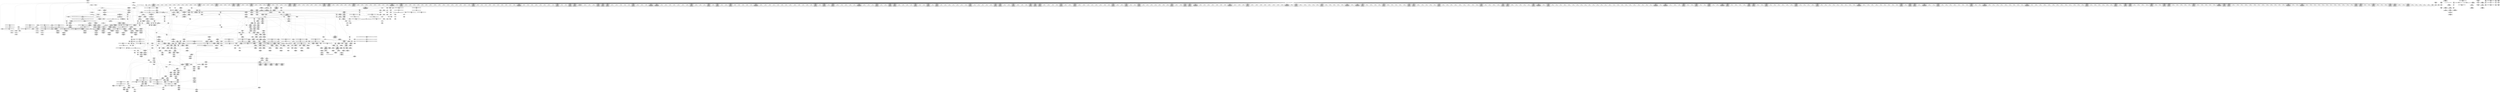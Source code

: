 digraph {
	CE0x5216260 [shape=record,shape=Mrecord,label="{CE0x5216260|inode_has_perm:_retval.0}"]
	CE0x51d2340 [shape=record,shape=Mrecord,label="{CE0x51d2340|104:_%struct.inode*,_:_CRE_161,162_}"]
	CE0x5212780 [shape=record,shape=Mrecord,label="{CE0x5212780|cred_sid:_cred|Function::cred_sid&Arg::cred::|*SummSource*}"]
	CE0x51ff680 [shape=record,shape=Mrecord,label="{CE0x51ff680|12:_i32,_56:_i8*,_:_CRE_578,579_}"]
	CE0x51f6bf0 [shape=record,shape=Mrecord,label="{CE0x51f6bf0|12:_i32,_56:_i8*,_:_CRE_291,292_}"]
	CE0x51781d0 [shape=record,shape=Mrecord,label="{CE0x51781d0|104:_%struct.inode*,_:_CRE_153,154_}"]
	CE0x51fdc10 [shape=record,shape=Mrecord,label="{CE0x51fdc10|12:_i32,_56:_i8*,_:_CRE_555,556_}"]
	CE0x517f980 [shape=record,shape=Mrecord,label="{CE0x517f980|i64_2|*Constant*}"]
	CE0x5170a50 [shape=record,shape=Mrecord,label="{CE0x5170a50|selinux_inode_follow_link:_do.body}"]
	CE0x5177e10 [shape=record,shape=Mrecord,label="{CE0x5177e10|104:_%struct.inode*,_:_CRE_149,150_}"]
	CE0x51cf790 [shape=record,shape=Mrecord,label="{CE0x51cf790|__validate_creds:_if.then}"]
	CE0x51f7900 [shape=record,shape=Mrecord,label="{CE0x51f7900|12:_i32,_56:_i8*,_:_CRE_302,303_}"]
	CE0x51738f0 [shape=record,shape=Mrecord,label="{CE0x51738f0|inode_has_perm:_if.end|*SummSink*}"]
	CE0x520b920 [shape=record,shape=Mrecord,label="{CE0x520b920|12:_i32,_56:_i8*,_:_CRE_930,931_}"]
	CE0x51fd9f0 [shape=record,shape=Mrecord,label="{CE0x51fd9f0|12:_i32,_56:_i8*,_:_CRE_554,555_}"]
	CE0x5173b90 [shape=record,shape=Mrecord,label="{CE0x5173b90|GLOBAL:_current_task|Global_var:current_task}"]
	CE0x518c170 [shape=record,shape=Mrecord,label="{CE0x518c170|inode_has_perm:_cred|Function::inode_has_perm&Arg::cred::}"]
	CE0x51e8c00 [shape=record,shape=Mrecord,label="{CE0x51e8c00|i64*_getelementptr_inbounds_(_2_x_i64_,_2_x_i64_*___llvm_gcov_ctr131,_i64_0,_i64_1)|*Constant*}"]
	CE0x519ad40 [shape=record,shape=Mrecord,label="{CE0x519ad40|i32_78|*Constant*}"]
	CE0x51e2dc0 [shape=record,shape=Mrecord,label="{CE0x51e2dc0|12:_i32,_56:_i8*,_:_CRE_72,76_|*MultipleSource*|Function::inode_has_perm&Arg::inode::|*LoadInst*|security/selinux/hooks.c,1627|security/selinux/hooks.c,1611}"]
	CE0x51f71e0 [shape=record,shape=Mrecord,label="{CE0x51f71e0|12:_i32,_56:_i8*,_:_CRE_296,297_}"]
	CE0x52068a0 [shape=record,shape=Mrecord,label="{CE0x52068a0|12:_i32,_56:_i8*,_:_CRE_864,865_}"]
	CE0x5181ab0 [shape=record,shape=Mrecord,label="{CE0x5181ab0|selinux_inode_follow_link:_tmp11|security/selinux/hooks.c,2812|*SummSink*}"]
	CE0x5198150 [shape=record,shape=Mrecord,label="{CE0x5198150|selinux_inode_follow_link:_land.lhs.true2|*SummSink*}"]
	CE0x51d5660 [shape=record,shape=Mrecord,label="{CE0x51d5660|_call_void_mcount()_#3}"]
	CE0x518cb60 [shape=record,shape=Mrecord,label="{CE0x518cb60|inode_has_perm:_inode|Function::inode_has_perm&Arg::inode::|*SummSink*}"]
	CE0x51d3370 [shape=record,shape=Mrecord,label="{CE0x51d3370|inode_has_perm:_i_flags|security/selinux/hooks.c,1611}"]
	CE0x521af30 [shape=record,shape=Mrecord,label="{CE0x521af30|inode_has_perm:_and|security/selinux/hooks.c,1611}"]
	CE0x520ae70 [shape=record,shape=Mrecord,label="{CE0x520ae70|12:_i32,_56:_i8*,_:_CRE_921,922_}"]
	CE0x521c980 [shape=record,shape=Mrecord,label="{CE0x521c980|inode_has_perm:_conv|security/selinux/hooks.c,1611|*SummSink*}"]
	CE0x51a7980 [shape=record,shape=Mrecord,label="{CE0x51a7980|get_current:_entry}"]
	CE0x52212b0 [shape=record,shape=Mrecord,label="{CE0x52212b0|i32_512|*Constant*|*SummSource*}"]
	CE0x518d0c0 [shape=record,shape=Mrecord,label="{CE0x518d0c0|inode_has_perm:_perms|Function::inode_has_perm&Arg::perms::|*SummSink*}"]
	CE0x5201300 [shape=record,shape=Mrecord,label="{CE0x5201300|12:_i32,_56:_i8*,_:_CRE_602,603_}"]
	CE0x51890e0 [shape=record,shape=Mrecord,label="{CE0x51890e0|__validate_creds:_expval|include/linux/cred.h,173|*SummSource*}"]
	CE0x5235c00 [shape=record,shape=Mrecord,label="{CE0x5235c00|i32_3|*Constant*|*SummSource*}"]
	CE0x5190ae0 [shape=record,shape=Mrecord,label="{CE0x5190ae0|i8*_getelementptr_inbounds_(_25_x_i8_,_25_x_i8_*_.str3,_i32_0,_i32_0)|*Constant*|*SummSource*}"]
	CE0x5174bd0 [shape=record,shape=Mrecord,label="{CE0x5174bd0|selinux_inode_follow_link:_tmp9|security/selinux/hooks.c,2812}"]
	CE0x51c7680 [shape=record,shape=Mrecord,label="{CE0x51c7680|dentry_has_perm:_tmp|*SummSource*}"]
	CE0x5202ac0 [shape=record,shape=Mrecord,label="{CE0x5202ac0|12:_i32,_56:_i8*,_:_CRE_622,623_}"]
	CE0x51a4f50 [shape=record,shape=Mrecord,label="{CE0x51a4f50|i32_1|*Constant*}"]
	CE0x5188a40 [shape=record,shape=Mrecord,label="{CE0x5188a40|GLOBAL:___validate_creds|*Constant*}"]
	CE0x5201db0 [shape=record,shape=Mrecord,label="{CE0x5201db0|12:_i32,_56:_i8*,_:_CRE_611,612_}"]
	CE0x51a76b0 [shape=record,shape=Mrecord,label="{CE0x51a76b0|12:_i32,_56:_i8*,_:_CRE_112,120_|*MultipleSource*|Function::inode_has_perm&Arg::inode::|*LoadInst*|security/selinux/hooks.c,1627|security/selinux/hooks.c,1611}"]
	CE0x51dc6a0 [shape=record,shape=Mrecord,label="{CE0x51dc6a0|104:_%struct.inode*,_:_CRE_188,189_}"]
	CE0x51d6070 [shape=record,shape=Mrecord,label="{CE0x51d6070|_call_void_mcount()_#3}"]
	CE0x51d6b40 [shape=record,shape=Mrecord,label="{CE0x51d6b40|12:_i32,_56:_i8*,_:_CRE_16,24_|*MultipleSource*|Function::inode_has_perm&Arg::inode::|*LoadInst*|security/selinux/hooks.c,1627|security/selinux/hooks.c,1611}"]
	CE0x51e4490 [shape=record,shape=Mrecord,label="{CE0x51e4490|i8_10|*Constant*}"]
	CE0x51d4bd0 [shape=record,shape=Mrecord,label="{CE0x51d4bd0|COLLAPSED:_GCMRE___llvm_gcov_ctr154_internal_global_8_x_i64_zeroinitializer:_elem_0:default:}"]
	CE0x51fd110 [shape=record,shape=Mrecord,label="{CE0x51fd110|12:_i32,_56:_i8*,_:_CRE_540,544_|*MultipleSource*|Function::inode_has_perm&Arg::inode::|*LoadInst*|security/selinux/hooks.c,1627|security/selinux/hooks.c,1611}"]
	CE0x51f1f10 [shape=record,shape=Mrecord,label="{CE0x51f1f10|12:_i32,_56:_i8*,_:_CRE_200,201_}"]
	CE0x51fdcc0 [shape=record,shape=Mrecord,label="{CE0x51fdcc0|12:_i32,_56:_i8*,_:_CRE_556,557_}"]
	CE0x51a6760 [shape=record,shape=Mrecord,label="{CE0x51a6760|selinux_inode_follow_link:_call3|security/selinux/hooks.c,2812|*SummSource*}"]
	CE0x521d9a0 [shape=record,shape=Mrecord,label="{CE0x521d9a0|inode_has_perm:_tobool2|security/selinux/hooks.c,1611|*SummSource*}"]
	CE0x51d2250 [shape=record,shape=Mrecord,label="{CE0x51d2250|104:_%struct.inode*,_:_CRE_160,161_}"]
	CE0x51deae0 [shape=record,shape=Mrecord,label="{CE0x51deae0|__validate_creds:_cred|Function::__validate_creds&Arg::cred::|*SummSink*}"]
	CE0x5177090 [shape=record,shape=Mrecord,label="{CE0x5177090|104:_%struct.inode*,_:_CRE_93,94_}"]
	CE0x51fa900 [shape=record,shape=Mrecord,label="{CE0x51fa900|12:_i32,_56:_i8*,_:_CRE_464,472_|*MultipleSource*|Function::inode_has_perm&Arg::inode::|*LoadInst*|security/selinux/hooks.c,1627|security/selinux/hooks.c,1611}"]
	CE0x51feaa0 [shape=record,shape=Mrecord,label="{CE0x51feaa0|12:_i32,_56:_i8*,_:_CRE_568,569_}"]
	CE0x518c5e0 [shape=record,shape=Mrecord,label="{CE0x518c5e0|inode_has_perm:_cred|Function::inode_has_perm&Arg::cred::|*SummSink*}"]
	CE0x5180cc0 [shape=record,shape=Mrecord,label="{CE0x5180cc0|selinux_inode_follow_link:_land.lhs.true2|*SummSource*}"]
	CE0x51df970 [shape=record,shape=Mrecord,label="{CE0x51df970|inode_has_perm:_tmp1|*SummSource*}"]
	CE0x523c150 [shape=record,shape=Mrecord,label="{CE0x523c150|__validate_creds:_tmp8|include/linux/cred.h,175}"]
	CE0x51e7b30 [shape=record,shape=Mrecord,label="{CE0x51e7b30|dentry_has_perm:_tmp1|*SummSink*}"]
	CE0x51a6350 [shape=record,shape=Mrecord,label="{CE0x51a6350|12:_i32,_56:_i8*,_:_CRE_169,170_}"]
	CE0x517da40 [shape=record,shape=Mrecord,label="{CE0x517da40|selinux_inode_follow_link:_tmp9|security/selinux/hooks.c,2812|*SummSource*}"]
	CE0x51eac10 [shape=record,shape=Mrecord,label="{CE0x51eac10|0:_i32,_4:_i32,_8:_i32,_12:_i32,_:_CMRE_0,4_|*MultipleSource*|security/selinux/hooks.c,196|security/selinux/hooks.c,197|*LoadInst*|security/selinux/hooks.c,196}"]
	CE0x5206080 [shape=record,shape=Mrecord,label="{CE0x5206080|12:_i32,_56:_i8*,_:_CRE_832,840_|*MultipleSource*|Function::inode_has_perm&Arg::inode::|*LoadInst*|security/selinux/hooks.c,1627|security/selinux/hooks.c,1611}"]
	CE0x51fcae0 [shape=record,shape=Mrecord,label="{CE0x51fcae0|12:_i32,_56:_i8*,_:_CRE_520,528_|*MultipleSource*|Function::inode_has_perm&Arg::inode::|*LoadInst*|security/selinux/hooks.c,1627|security/selinux/hooks.c,1611}"]
	CE0x51efb10 [shape=record,shape=Mrecord,label="{CE0x51efb10|i64*_getelementptr_inbounds_(_8_x_i64_,_8_x_i64_*___llvm_gcov_ctr154,_i64_0,_i64_6)|*Constant*|*SummSink*}"]
	CE0x51df860 [shape=record,shape=Mrecord,label="{CE0x51df860|GLOBAL:_llvm.expect.i64|*Constant*}"]
	CE0x51895d0 [shape=record,shape=Mrecord,label="{CE0x51895d0|__validate_creds:_tobool|include/linux/cred.h,173|*SummSource*}"]
	CE0x5185dd0 [shape=record,shape=Mrecord,label="{CE0x5185dd0|selinux_inode_follow_link:_entry}"]
	CE0x52070b0 [shape=record,shape=Mrecord,label="{CE0x52070b0|12:_i32,_56:_i8*,_:_CRE_869,870_}"]
	CE0x51f01f0 [shape=record,shape=Mrecord,label="{CE0x51f01f0|inode_has_perm:_tmp13|security/selinux/hooks.c,1614}"]
	CE0x51f16a0 [shape=record,shape=Mrecord,label="{CE0x51f16a0|12:_i32,_56:_i8*,_:_CRE_191,192_}"]
	CE0x5209a40 [shape=record,shape=Mrecord,label="{CE0x5209a40|12:_i32,_56:_i8*,_:_CRE_904,905_}"]
	CE0x51ff7b0 [shape=record,shape=Mrecord,label="{CE0x51ff7b0|12:_i32,_56:_i8*,_:_CRE_579,580_}"]
	CE0x51c30d0 [shape=record,shape=Mrecord,label="{CE0x51c30d0|12:_i32,_56:_i8*,_:_CRE_143,144_}"]
	CE0x518a2a0 [shape=record,shape=Mrecord,label="{CE0x518a2a0|__validate_creds:_lnot.ext|include/linux/cred.h,173|*SummSource*}"]
	CE0x521c480 [shape=record,shape=Mrecord,label="{CE0x521c480|inode_has_perm:_lnot.ext|security/selinux/hooks.c,1611}"]
	CE0x5205610 [shape=record,shape=Mrecord,label="{CE0x5205610|12:_i32,_56:_i8*,_:_CRE_792,800_|*MultipleSource*|Function::inode_has_perm&Arg::inode::|*LoadInst*|security/selinux/hooks.c,1627|security/selinux/hooks.c,1611}"]
	CE0x51ed6a0 [shape=record,shape=Mrecord,label="{CE0x51ed6a0|0:_i32,_4:_i32,_8:_i32,_12:_i32,_:_CMRE_20,24_|*MultipleSource*|security/selinux/hooks.c,196|security/selinux/hooks.c,197|*LoadInst*|security/selinux/hooks.c,196}"]
	CE0x51a6170 [shape=record,shape=Mrecord,label="{CE0x51a6170|12:_i32,_56:_i8*,_:_CRE_167,168_}"]
	CE0x51cbb60 [shape=record,shape=Mrecord,label="{CE0x51cbb60|i32_(i32,_i32,_i16,_i32,_%struct.common_audit_data*)*_bitcast_(i32_(i32,_i32,_i16,_i32,_%struct.common_audit_data.495*)*_avc_has_perm_to_i32_(i32,_i32,_i16,_i32,_%struct.common_audit_data*)*)|*Constant*|*SummSource*}"]
	CE0x51e5040 [shape=record,shape=Mrecord,label="{CE0x51e5040|dentry_has_perm:_dentry1|security/selinux/hooks.c,1631|*SummSource*}"]
	CE0x521ef70 [shape=record,shape=Mrecord,label="{CE0x521ef70|inode_has_perm:_tmp9|security/selinux/hooks.c,1611}"]
	CE0x51926f0 [shape=record,shape=Mrecord,label="{CE0x51926f0|_call_void___invalid_creds(%struct.cred*_%cred,_i8*_%file,_i32_%line)_#10,_!dbg_!27721|include/linux/cred.h,174|*SummSource*}"]
	CE0x52096b0 [shape=record,shape=Mrecord,label="{CE0x52096b0|12:_i32,_56:_i8*,_:_CRE_901,902_}"]
	CE0x5188360 [shape=record,shape=Mrecord,label="{CE0x5188360|inode_has_perm:_tmp3}"]
	CE0x51fe5e0 [shape=record,shape=Mrecord,label="{CE0x51fe5e0|12:_i32,_56:_i8*,_:_CRE_564,565_}"]
	CE0x51fb180 [shape=record,shape=Mrecord,label="{CE0x51fb180|12:_i32,_56:_i8*,_:_CRE_475,476_}"]
	CE0x518a420 [shape=record,shape=Mrecord,label="{CE0x518a420|__validate_creds:_lnot.ext|include/linux/cred.h,173|*SummSink*}"]
	CE0x519b200 [shape=record,shape=Mrecord,label="{CE0x519b200|selinux_inode_follow_link:_cred4|security/selinux/hooks.c,2812|*SummSource*}"]
	CE0x51fbb20 [shape=record,shape=Mrecord,label="{CE0x51fbb20|12:_i32,_56:_i8*,_:_CRE_484,485_}"]
	CE0x52198e0 [shape=record,shape=Mrecord,label="{CE0x52198e0|avc_has_perm:_requested|Function::avc_has_perm&Arg::requested::|*SummSink*}"]
	CE0x521b2a0 [shape=record,shape=Mrecord,label="{CE0x521b2a0|i1_true|*Constant*}"]
	CE0x521ce70 [shape=record,shape=Mrecord,label="{CE0x521ce70|GLOBAL:_llvm.expect.i64|*Constant*}"]
	CE0x51c9b20 [shape=record,shape=Mrecord,label="{CE0x51c9b20|104:_%struct.inode*,_:_CRE_16,24_|*MultipleSource*|Function::selinux_inode_follow_link&Arg::dentry::|Function::dentry_has_perm&Arg::dentry::|security/selinux/hooks.c,1627}"]
	CE0x5204700 [shape=record,shape=Mrecord,label="{CE0x5204700|12:_i32,_56:_i8*,_:_CRE_728,736_|*MultipleSource*|Function::inode_has_perm&Arg::inode::|*LoadInst*|security/selinux/hooks.c,1627|security/selinux/hooks.c,1611}"]
	CE0x5180ec0 [shape=record,shape=Mrecord,label="{CE0x5180ec0|selinux_inode_follow_link:_tmp15|security/selinux/hooks.c,2812|*SummSink*}"]
	CE0x5190e80 [shape=record,shape=Mrecord,label="{CE0x5190e80|GLOBAL:_lockdep_rcu_suspicious|*Constant*|*SummSink*}"]
	CE0x51e5130 [shape=record,shape=Mrecord,label="{CE0x51e5130|GLOBAL:_inode_has_perm|*Constant*}"]
	CE0x51a73d0 [shape=record,shape=Mrecord,label="{CE0x51a73d0|12:_i32,_56:_i8*,_:_CRE_96,104_|*MultipleSource*|Function::inode_has_perm&Arg::inode::|*LoadInst*|security/selinux/hooks.c,1627|security/selinux/hooks.c,1611}"]
	CE0x52189a0 [shape=record,shape=Mrecord,label="{CE0x52189a0|__validate_creds:_lnot|include/linux/cred.h,173}"]
	CE0x523cc00 [shape=record,shape=Mrecord,label="{CE0x523cc00|cred_sid:_bb|*SummSource*}"]
	CE0x51dc010 [shape=record,shape=Mrecord,label="{CE0x51dc010|104:_%struct.inode*,_:_CRE_181,182_}"]
	CE0x520a3c0 [shape=record,shape=Mrecord,label="{CE0x520a3c0|12:_i32,_56:_i8*,_:_CRE_912,913_}"]
	CE0x51cb660 [shape=record,shape=Mrecord,label="{CE0x51cb660|inode_has_perm:_call4|security/selinux/hooks.c,1617|*SummSource*}"]
	CE0x51a36a0 [shape=record,shape=Mrecord,label="{CE0x51a36a0|selinux_inode_follow_link:_tmp17|security/selinux/hooks.c,2812|*SummSink*}"]
	CE0x51f1970 [shape=record,shape=Mrecord,label="{CE0x51f1970|12:_i32,_56:_i8*,_:_CRE_194,195_}"]
	CE0x519f830 [shape=record,shape=Mrecord,label="{CE0x519f830|104:_%struct.inode*,_:_CRE_208,209_}"]
	CE0x519f650 [shape=record,shape=Mrecord,label="{CE0x519f650|104:_%struct.inode*,_:_CRE_206,207_}"]
	CE0x51c9130 [shape=record,shape=Mrecord,label="{CE0x51c9130|i32_5|*Constant*|*SummSink*}"]
	CE0x519a6e0 [shape=record,shape=Mrecord,label="{CE0x519a6e0|_call_void_lockdep_rcu_suspicious(i8*_getelementptr_inbounds_(_25_x_i8_,_25_x_i8_*_.str3,_i32_0,_i32_0),_i32_2812,_i8*_getelementptr_inbounds_(_45_x_i8_,_45_x_i8_*_.str12,_i32_0,_i32_0))_#10,_!dbg_!27729|security/selinux/hooks.c,2812}"]
	CE0x520afa0 [shape=record,shape=Mrecord,label="{CE0x520afa0|12:_i32,_56:_i8*,_:_CRE_922,923_}"]
	CE0x51ee850 [shape=record,shape=Mrecord,label="{CE0x51ee850|12:_i32,_56:_i8*,_:_CRE_146,147_}"]
	CE0x519efc0 [shape=record,shape=Mrecord,label="{CE0x519efc0|104:_%struct.inode*,_:_CRE_314,315_}"]
	CE0x5172100 [shape=record,shape=Mrecord,label="{CE0x5172100|selinux_inode_follow_link:_tobool|security/selinux/hooks.c,2812}"]
	"CONST[source:1(input),value:2(dynamic)][purpose:{object}]"
	CE0x517d730 [shape=record,shape=Mrecord,label="{CE0x517d730|selinux_inode_follow_link:_tmp8|security/selinux/hooks.c,2812|*SummSource*}"]
	CE0x5201b50 [shape=record,shape=Mrecord,label="{CE0x5201b50|12:_i32,_56:_i8*,_:_CRE_609,610_}"]
	CE0x520dce0 [shape=record,shape=Mrecord,label="{CE0x520dce0|inode_has_perm:_tmp6|*LoadInst*|security/selinux/hooks.c,1611|*SummSource*}"]
	CE0x5177450 [shape=record,shape=Mrecord,label="{CE0x5177450|104:_%struct.inode*,_:_CRE_104,112_|*MultipleSource*|Function::selinux_inode_follow_link&Arg::dentry::|Function::dentry_has_perm&Arg::dentry::|security/selinux/hooks.c,1627}"]
	CE0x51d78a0 [shape=record,shape=Mrecord,label="{CE0x51d78a0|i64*_getelementptr_inbounds_(_8_x_i64_,_8_x_i64_*___llvm_gcov_ctr154,_i64_0,_i64_2)|*Constant*}"]
	CE0x51fbc50 [shape=record,shape=Mrecord,label="{CE0x51fbc50|12:_i32,_56:_i8*,_:_CRE_485,486_}"]
	CE0x519e8f0 [shape=record,shape=Mrecord,label="{CE0x519e8f0|_ret_i32_%call5,_!dbg_!27741|security/selinux/hooks.c,2814|*SummSource*}"]
	CE0x523cb90 [shape=record,shape=Mrecord,label="{CE0x523cb90|i64*_getelementptr_inbounds_(_2_x_i64_,_2_x_i64_*___llvm_gcov_ctr131,_i64_0,_i64_0)|*Constant*}"]
	CE0x51f1a60 [shape=record,shape=Mrecord,label="{CE0x51f1a60|12:_i32,_56:_i8*,_:_CRE_195,196_}"]
	CE0x5216910 [shape=record,shape=Mrecord,label="{CE0x5216910|_ret_i32_%retval.0,_!dbg_!27728|security/selinux/avc.c,775|*SummSink*}"]
	CE0x51f0e10 [shape=record,shape=Mrecord,label="{CE0x51f0e10|inode_has_perm:_i_security|security/selinux/hooks.c,1615|*SummSink*}"]
	CE0x51e6fe0 [shape=record,shape=Mrecord,label="{CE0x51e6fe0|12:_i32,_56:_i8*,_:_CRE_187,188_}"]
	CE0x5194a50 [shape=record,shape=Mrecord,label="{CE0x5194a50|selinux_inode_follow_link:_if.then|*SummSink*}"]
	CE0x51c32b0 [shape=record,shape=Mrecord,label="{CE0x51c32b0|12:_i32,_56:_i8*,_:_CRE_145,146_}"]
	CE0x521c090 [shape=record,shape=Mrecord,label="{CE0x521c090|inode_has_perm:_lnot1|security/selinux/hooks.c,1611|*SummSink*}"]
	CE0x51948f0 [shape=record,shape=Mrecord,label="{CE0x51948f0|selinux_inode_follow_link:_if.then}"]
	CE0x4985fd0 [shape=record,shape=Mrecord,label="{CE0x4985fd0|i64*_getelementptr_inbounds_(_11_x_i64_,_11_x_i64_*___llvm_gcov_ctr230,_i64_0,_i64_0)|*Constant*}"]
	CE0x51a28b0 [shape=record,shape=Mrecord,label="{CE0x51a28b0|selinux_inode_follow_link:_tmp5|security/selinux/hooks.c,2812|*SummSink*}"]
	CE0x51d8a30 [shape=record,shape=Mrecord,label="{CE0x51d8a30|104:_%struct.inode*,_:_CRE_224,232_|*MultipleSource*|Function::selinux_inode_follow_link&Arg::dentry::|Function::dentry_has_perm&Arg::dentry::|security/selinux/hooks.c,1627}"]
	CE0x5235670 [shape=record,shape=Mrecord,label="{CE0x5235670|inode_has_perm:_tmp16|security/selinux/hooks.c,1615|*SummSource*}"]
	CE0x5209b70 [shape=record,shape=Mrecord,label="{CE0x5209b70|12:_i32,_56:_i8*,_:_CRE_905,906_}"]
	CE0x51994c0 [shape=record,shape=Mrecord,label="{CE0x51994c0|selinux_inode_follow_link:_tmp20|security/selinux/hooks.c,2812}"]
	CE0x5200d10 [shape=record,shape=Mrecord,label="{CE0x5200d10|12:_i32,_56:_i8*,_:_CRE_597,598_}"]
	CE0x51a8f70 [shape=record,shape=Mrecord,label="{CE0x51a8f70|%struct.task_struct*_(%struct.task_struct**)*_asm_movq_%gs:$_1:P_,$0_,_r,im,_dirflag_,_fpsr_,_flags_|*SummSink*}"]
	CE0x51ca7e0 [shape=record,shape=Mrecord,label="{CE0x51ca7e0|avc_has_perm:_entry|*SummSink*}"]
	CE0x51c99c0 [shape=record,shape=Mrecord,label="{CE0x51c99c0|104:_%struct.inode*,_:_CRE_8,12_|*MultipleSource*|Function::selinux_inode_follow_link&Arg::dentry::|Function::dentry_has_perm&Arg::dentry::|security/selinux/hooks.c,1627}"]
	CE0x52071e0 [shape=record,shape=Mrecord,label="{CE0x52071e0|12:_i32,_56:_i8*,_:_CRE_870,871_}"]
	CE0x52077d0 [shape=record,shape=Mrecord,label="{CE0x52077d0|12:_i32,_56:_i8*,_:_CRE_875,876_}"]
	CE0x5207c90 [shape=record,shape=Mrecord,label="{CE0x5207c90|12:_i32,_56:_i8*,_:_CRE_879,880_}"]
	CE0x5188f40 [shape=record,shape=Mrecord,label="{CE0x5188f40|__validate_creds:_expval|include/linux/cred.h,173|*SummSink*}"]
	CE0x51f7b60 [shape=record,shape=Mrecord,label="{CE0x51f7b60|12:_i32,_56:_i8*,_:_CRE_304,305_}"]
	CE0x5208740 [shape=record,shape=Mrecord,label="{CE0x5208740|12:_i32,_56:_i8*,_:_CRE_888,889_}"]
	CE0x518b760 [shape=record,shape=Mrecord,label="{CE0x518b760|__validate_creds:_file|Function::__validate_creds&Arg::file::|*SummSink*}"]
	CE0x5187c90 [shape=record,shape=Mrecord,label="{CE0x5187c90|__validate_creds:_entry|*SummSource*}"]
	CE0x519c1f0 [shape=record,shape=Mrecord,label="{CE0x519c1f0|selinux_inode_follow_link:_call5|security/selinux/hooks.c,2814|*SummSink*}"]
	CE0x51c2790 [shape=record,shape=Mrecord,label="{CE0x51c2790|i64*_getelementptr_inbounds_(_5_x_i64_,_5_x_i64_*___llvm_gcov_ctr155,_i64_0,_i64_0)|*Constant*}"]
	CE0x517f400 [shape=record,shape=Mrecord,label="{CE0x517f400|_call_void_mcount()_#3}"]
	CE0x517bad0 [shape=record,shape=Mrecord,label="{CE0x517bad0|dentry_has_perm:_tmp4|*LoadInst*|security/selinux/hooks.c,1627|*SummSource*}"]
	CE0x51f3a10 [shape=record,shape=Mrecord,label="{CE0x51f3a10|12:_i32,_56:_i8*,_:_CRE_249,250_}"]
	CE0x5184470 [shape=record,shape=Mrecord,label="{CE0x5184470|i64*_getelementptr_inbounds_(_11_x_i64_,_11_x_i64_*___llvm_gcov_ctr230,_i64_0,_i64_8)|*Constant*|*SummSink*}"]
	CE0x51e6770 [shape=record,shape=Mrecord,label="{CE0x51e6770|12:_i32,_56:_i8*,_:_CRE_178,179_}"]
	CE0x51fe250 [shape=record,shape=Mrecord,label="{CE0x51fe250|12:_i32,_56:_i8*,_:_CRE_561,562_}"]
	CE0x520d2d0 [shape=record,shape=Mrecord,label="{CE0x520d2d0|12:_i32,_56:_i8*,_:_CRE_983,984_}"]
	CE0x51d2430 [shape=record,shape=Mrecord,label="{CE0x51d2430|104:_%struct.inode*,_:_CRE_162,163_}"]
	CE0x51db750 [shape=record,shape=Mrecord,label="{CE0x51db750|i64*_getelementptr_inbounds_(_2_x_i64_,_2_x_i64_*___llvm_gcov_ctr98,_i64_0,_i64_1)|*Constant*|*SummSink*}"]
	CE0x51f44c0 [shape=record,shape=Mrecord,label="{CE0x51f44c0|12:_i32,_56:_i8*,_:_CRE_258,259_}"]
	CE0x520cd00 [shape=record,shape=Mrecord,label="{CE0x520cd00|12:_i32,_56:_i8*,_:_CRE_978,979_}"]
	CE0x5204510 [shape=record,shape=Mrecord,label="{CE0x5204510|12:_i32,_56:_i8*,_:_CRE_712,728_|*MultipleSource*|Function::inode_has_perm&Arg::inode::|*LoadInst*|security/selinux/hooks.c,1627|security/selinux/hooks.c,1611}"]
	CE0x51f2bf0 [shape=record,shape=Mrecord,label="{CE0x51f2bf0|12:_i32,_56:_i8*,_:_CRE_232,236_|*MultipleSource*|Function::inode_has_perm&Arg::inode::|*LoadInst*|security/selinux/hooks.c,1627|security/selinux/hooks.c,1611}"]
	CE0x5213390 [shape=record,shape=Mrecord,label="{CE0x5213390|inode_has_perm:_i_security|security/selinux/hooks.c,1615|*SummSource*}"]
	CE0x51a5db0 [shape=record,shape=Mrecord,label="{CE0x51a5db0|12:_i32,_56:_i8*,_:_CRE_163,164_}"]
	CE0x520b6c0 [shape=record,shape=Mrecord,label="{CE0x520b6c0|12:_i32,_56:_i8*,_:_CRE_928,929_}"]
	CE0x51fd360 [shape=record,shape=Mrecord,label="{CE0x51fd360|12:_i32,_56:_i8*,_:_CRE_544,552_|*MultipleSource*|Function::inode_has_perm&Arg::inode::|*LoadInst*|security/selinux/hooks.c,1627|security/selinux/hooks.c,1611}"]
	CE0x51a5900 [shape=record,shape=Mrecord,label="{CE0x51a5900|12:_i32,_56:_i8*,_:_CRE_158,159_}"]
	CE0x51733d0 [shape=record,shape=Mrecord,label="{CE0x51733d0|selinux_inode_follow_link:_tmp15|security/selinux/hooks.c,2812}"]
	CE0x51f1c40 [shape=record,shape=Mrecord,label="{CE0x51f1c40|12:_i32,_56:_i8*,_:_CRE_197,198_}"]
	CE0x51f6990 [shape=record,shape=Mrecord,label="{CE0x51f6990|12:_i32,_56:_i8*,_:_CRE_289,290_}"]
	CE0x51735d0 [shape=record,shape=Mrecord,label="{CE0x51735d0|selinux_inode_follow_link:_tmp14|security/selinux/hooks.c,2812}"]
	CE0x51fa6e0 [shape=record,shape=Mrecord,label="{CE0x51fa6e0|12:_i32,_56:_i8*,_:_CRE_456,464_|*MultipleSource*|Function::inode_has_perm&Arg::inode::|*LoadInst*|security/selinux/hooks.c,1627|security/selinux/hooks.c,1611}"]
	CE0x5203c60 [shape=record,shape=Mrecord,label="{CE0x5203c60|12:_i32,_56:_i8*,_:_CRE_684,688_|*MultipleSource*|Function::inode_has_perm&Arg::inode::|*LoadInst*|security/selinux/hooks.c,1627|security/selinux/hooks.c,1611}"]
	CE0x519a7c0 [shape=record,shape=Mrecord,label="{CE0x519a7c0|_call_void_lockdep_rcu_suspicious(i8*_getelementptr_inbounds_(_25_x_i8_,_25_x_i8_*_.str3,_i32_0,_i32_0),_i32_2812,_i8*_getelementptr_inbounds_(_45_x_i8_,_45_x_i8_*_.str12,_i32_0,_i32_0))_#10,_!dbg_!27729|security/selinux/hooks.c,2812|*SummSink*}"]
	CE0x5193f40 [shape=record,shape=Mrecord,label="{CE0x5193f40|i64*_getelementptr_inbounds_(_11_x_i64_,_11_x_i64_*___llvm_gcov_ctr230,_i64_0,_i64_9)|*Constant*}"]
	CE0x521e9e0 [shape=record,shape=Mrecord,label="{CE0x521e9e0|inode_has_perm:_tmp8|security/selinux/hooks.c,1611}"]
	CE0x520df00 [shape=record,shape=Mrecord,label="{CE0x520df00|inode_has_perm:_tmp6|*LoadInst*|security/selinux/hooks.c,1611|*SummSink*}"]
	CE0x51ca300 [shape=record,shape=Mrecord,label="{CE0x51ca300|_ret_i32_%retval.0,_!dbg_!27728|security/selinux/avc.c,775}"]
	CE0x51cf700 [shape=record,shape=Mrecord,label="{CE0x51cf700|__validate_creds:_if.end|*SummSink*}"]
	CE0x5189df0 [shape=record,shape=Mrecord,label="{CE0x5189df0|i64*_getelementptr_inbounds_(_8_x_i64_,_8_x_i64_*___llvm_gcov_ctr154,_i64_0,_i64_1)|*Constant*}"]
	CE0x51d2ca0 [shape=record,shape=Mrecord,label="{CE0x51d2ca0|104:_%struct.inode*,_:_CRE_171,172_}"]
	CE0x518a140 [shape=record,shape=Mrecord,label="{CE0x518a140|inode_has_perm:_tmp2}"]
	CE0x51d5f30 [shape=record,shape=Mrecord,label="{CE0x51d5f30|__validate_creds:_tmp1|*SummSink*}"]
	CE0x519ced0 [shape=record,shape=Mrecord,label="{CE0x519ced0|dentry_has_perm:_cred|Function::dentry_has_perm&Arg::cred::|*SummSink*}"]
	CE0x51e6860 [shape=record,shape=Mrecord,label="{CE0x51e6860|12:_i32,_56:_i8*,_:_CRE_179,180_}"]
	CE0x51d6dd0 [shape=record,shape=Mrecord,label="{CE0x51d6dd0|12:_i32,_56:_i8*,_:_CRE_32,40_|*MultipleSource*|Function::inode_has_perm&Arg::inode::|*LoadInst*|security/selinux/hooks.c,1627|security/selinux/hooks.c,1611}"]
	CE0x51f70b0 [shape=record,shape=Mrecord,label="{CE0x51f70b0|12:_i32,_56:_i8*,_:_CRE_295,296_}"]
	CE0x517f500 [shape=record,shape=Mrecord,label="{CE0x517f500|_call_void_mcount()_#3|*SummSource*}"]
	CE0x5218bb0 [shape=record,shape=Mrecord,label="{CE0x5218bb0|__validate_creds:_lnot|include/linux/cred.h,173|*SummSink*}"]
	CE0x51a5810 [shape=record,shape=Mrecord,label="{CE0x51a5810|12:_i32,_56:_i8*,_:_CRE_157,158_}"]
	CE0x5174aa0 [shape=record,shape=Mrecord,label="{CE0x5174aa0|i64_4|*Constant*|*SummSink*}"]
	CE0x520d0d0 [shape=record,shape=Mrecord,label="{CE0x520d0d0|12:_i32,_56:_i8*,_:_CRE_981,982_}"]
	CE0x5202860 [shape=record,shape=Mrecord,label="{CE0x5202860|12:_i32,_56:_i8*,_:_CRE_620,621_}"]
	CE0x51dc880 [shape=record,shape=Mrecord,label="{CE0x51dc880|104:_%struct.inode*,_:_CRE_190,191_}"]
	CE0x518ab20 [shape=record,shape=Mrecord,label="{CE0x518ab20|GLOBAL:_creds_are_invalid|*Constant*|*SummSource*}"]
	CE0x5200130 [shape=record,shape=Mrecord,label="{CE0x5200130|12:_i32,_56:_i8*,_:_CRE_587,588_}"]
	CE0x520c4b0 [shape=record,shape=Mrecord,label="{CE0x520c4b0|12:_i32,_56:_i8*,_:_CRE_960,968_|*MultipleSource*|Function::inode_has_perm&Arg::inode::|*LoadInst*|security/selinux/hooks.c,1627|security/selinux/hooks.c,1611}"]
	CE0x520b330 [shape=record,shape=Mrecord,label="{CE0x520b330|12:_i32,_56:_i8*,_:_CRE_925,926_}"]
	CE0x51768f0 [shape=record,shape=Mrecord,label="{CE0x51768f0|selinux_inode_follow_link:_tmp9|security/selinux/hooks.c,2812|*SummSink*}"]
	CE0x51fe120 [shape=record,shape=Mrecord,label="{CE0x51fe120|12:_i32,_56:_i8*,_:_CRE_560,561_}"]
	CE0x5197890 [shape=record,shape=Mrecord,label="{CE0x5197890|i64_0|*Constant*|*SummSink*}"]
	CE0x51eefd0 [shape=record,shape=Mrecord,label="{CE0x51eefd0|12:_i32,_56:_i8*,_:_CRE_154,155_}"]
	CE0x51a3630 [shape=record,shape=Mrecord,label="{CE0x51a3630|selinux_inode_follow_link:_tmp17|security/selinux/hooks.c,2812|*SummSource*}"]
	CE0x51a9220 [shape=record,shape=Mrecord,label="{CE0x51a9220|selinux_inode_follow_link:_tmp3|*SummSink*}"]
	CE0x5214bb0 [shape=record,shape=Mrecord,label="{CE0x5214bb0|28:_i32,_32:_i16,_:_CRE_28,32_|*MultipleSource*|*LoadInst*|security/selinux/hooks.c,1615|security/selinux/hooks.c,1615|security/selinux/hooks.c,1617}"]
	CE0x51de0f0 [shape=record,shape=Mrecord,label="{CE0x51de0f0|_call_void_mcount()_#3}"]
	CE0x51f6860 [shape=record,shape=Mrecord,label="{CE0x51f6860|12:_i32,_56:_i8*,_:_CRE_288,289_}"]
	CE0x521e810 [shape=record,shape=Mrecord,label="{CE0x521e810|GLOBAL:___llvm_gcov_ctr154|Global_var:__llvm_gcov_ctr154|*SummSink*}"]
	CE0x517dba0 [shape=record,shape=Mrecord,label="{CE0x517dba0|selinux_inode_follow_link:_tmp1|*SummSink*}"]
	CE0x51d4460 [shape=record,shape=Mrecord,label="{CE0x51d4460|__validate_creds:_line|Function::__validate_creds&Arg::line::|*SummSource*}"]
	CE0x519fb00 [shape=record,shape=Mrecord,label="{CE0x519fb00|104:_%struct.inode*,_:_CRE_211,212_}"]
	CE0x51dd7e0 [shape=record,shape=Mrecord,label="{CE0x51dd7e0|i64*_getelementptr_inbounds_(_2_x_i64_,_2_x_i64_*___llvm_gcov_ctr153,_i64_0,_i64_0)|*Constant*|*SummSource*}"]
	CE0x51f4390 [shape=record,shape=Mrecord,label="{CE0x51f4390|12:_i32,_56:_i8*,_:_CRE_257,258_}"]
	CE0x51cf860 [shape=record,shape=Mrecord,label="{CE0x51cf860|__validate_creds:_if.end}"]
	CE0x5208280 [shape=record,shape=Mrecord,label="{CE0x5208280|12:_i32,_56:_i8*,_:_CRE_884,885_}"]
	CE0x51992f0 [shape=record,shape=Mrecord,label="{CE0x51992f0|i64*_getelementptr_inbounds_(_11_x_i64_,_11_x_i64_*___llvm_gcov_ctr230,_i64_0,_i64_10)|*Constant*|*SummSink*}"]
	CE0x51fee30 [shape=record,shape=Mrecord,label="{CE0x51fee30|12:_i32,_56:_i8*,_:_CRE_571,572_}"]
	CE0x51dbc50 [shape=record,shape=Mrecord,label="{CE0x51dbc50|104:_%struct.inode*,_:_CRE_177,178_}"]
	CE0x51f77d0 [shape=record,shape=Mrecord,label="{CE0x51f77d0|12:_i32,_56:_i8*,_:_CRE_301,302_}"]
	CE0x520d400 [shape=record,shape=Mrecord,label="{CE0x520d400|12:_i32,_56:_i8*,_:_CRE_984,988_|*MultipleSource*|Function::inode_has_perm&Arg::inode::|*LoadInst*|security/selinux/hooks.c,1627|security/selinux/hooks.c,1611}"]
	CE0x521d160 [shape=record,shape=Mrecord,label="{CE0x521d160|GLOBAL:_llvm.expect.i64|*Constant*|*SummSource*}"]
	CE0x519bd60 [shape=record,shape=Mrecord,label="{CE0x519bd60|selinux_inode_follow_link:_call5|security/selinux/hooks.c,2814}"]
	CE0x51a3d30 [shape=record,shape=Mrecord,label="{CE0x51a3d30|selinux_inode_follow_link:_tmp18|security/selinux/hooks.c,2812|*SummSource*}"]
	CE0x51a2750 [shape=record,shape=Mrecord,label="{CE0x51a2750|GLOBAL:___llvm_gcov_ctr230|Global_var:__llvm_gcov_ctr230|*SummSource*}"]
	CE0x51c9220 [shape=record,shape=Mrecord,label="{CE0x51c9220|dentry_has_perm:_d_inode|security/selinux/hooks.c,1627}"]
	CE0x51e1650 [shape=record,shape=Mrecord,label="{CE0x51e1650|12:_i32,_56:_i8*,_:_CRE_136,137_}"]
	CE0x51e6680 [shape=record,shape=Mrecord,label="{CE0x51e6680|12:_i32,_56:_i8*,_:_CRE_177,178_}"]
	CE0x5181cd0 [shape=record,shape=Mrecord,label="{CE0x5181cd0|selinux_inode_follow_link:_tmp12|security/selinux/hooks.c,2812}"]
	CE0x51a1400 [shape=record,shape=Mrecord,label="{CE0x51a1400|104:_%struct.inode*,_:_CRE_199,200_}"]
	CE0x51c9f50 [shape=record,shape=Mrecord,label="{CE0x51c9f50|avc_has_perm:_tclass|Function::avc_has_perm&Arg::tclass::|*SummSource*}"]
	CE0x521db10 [shape=record,shape=Mrecord,label="{CE0x521db10|inode_has_perm:_tobool2|security/selinux/hooks.c,1611|*SummSink*}"]
	CE0x518e6a0 [shape=record,shape=Mrecord,label="{CE0x518e6a0|__validate_creds:_lnot1|include/linux/cred.h,173|*SummSource*}"]
	CE0x5173c90 [shape=record,shape=Mrecord,label="{CE0x5173c90|%struct.task_struct*_(%struct.task_struct**)*_asm_movq_%gs:$_1:P_,$0_,_r,im,_dirflag_,_fpsr_,_flags_}"]
	CE0x51f91a0 [shape=record,shape=Mrecord,label="{CE0x51f91a0|12:_i32,_56:_i8*,_:_CRE_376,384_|*MultipleSource*|Function::inode_has_perm&Arg::inode::|*LoadInst*|security/selinux/hooks.c,1627|security/selinux/hooks.c,1611}"]
	CE0x5208020 [shape=record,shape=Mrecord,label="{CE0x5208020|12:_i32,_56:_i8*,_:_CRE_882,883_}"]
	CE0x51a20d0 [shape=record,shape=Mrecord,label="{CE0x51a20d0|104:_%struct.inode*,_:_CRE_89,90_}"]
	CE0x51f57c0 [shape=record,shape=Mrecord,label="{CE0x51f57c0|12:_i32,_56:_i8*,_:_CRE_274,275_}"]
	CE0x51f2870 [shape=record,shape=Mrecord,label="{CE0x51f2870|12:_i32,_56:_i8*,_:_CRE_216,224_|*MultipleSource*|Function::inode_has_perm&Arg::inode::|*LoadInst*|security/selinux/hooks.c,1627|security/selinux/hooks.c,1611}"]
	CE0x51860f0 [shape=record,shape=Mrecord,label="{CE0x51860f0|dentry_has_perm:_tmp2|*SummSource*}"]
	CE0x5173250 [shape=record,shape=Mrecord,label="{CE0x5173250|selinux_inode_follow_link:_tmp13|security/selinux/hooks.c,2812|*SummSink*}"]
	CE0x51fcf20 [shape=record,shape=Mrecord,label="{CE0x51fcf20|12:_i32,_56:_i8*,_:_CRE_536,540_|*MultipleSource*|Function::inode_has_perm&Arg::inode::|*LoadInst*|security/selinux/hooks.c,1627|security/selinux/hooks.c,1611}"]
	CE0x51eadd0 [shape=record,shape=Mrecord,label="{CE0x51eadd0|0:_i32,_4:_i32,_8:_i32,_12:_i32,_:_CMRE_4,8_|*MultipleSource*|security/selinux/hooks.c,196|security/selinux/hooks.c,197|*LoadInst*|security/selinux/hooks.c,196}"]
	CE0x519dc20 [shape=record,shape=Mrecord,label="{CE0x519dc20|i32_2|*Constant*|*SummSource*}"]
	CE0x5219f20 [shape=record,shape=Mrecord,label="{CE0x5219f20|avc_has_perm:_tsid|Function::avc_has_perm&Arg::tsid::|*SummSource*}"]
	CE0x51a00a0 [shape=record,shape=Mrecord,label="{CE0x51a00a0|104:_%struct.inode*,_:_CRE_217,218_}"]
	CE0x51ff1c0 [shape=record,shape=Mrecord,label="{CE0x51ff1c0|12:_i32,_56:_i8*,_:_CRE_574,575_}"]
	CE0x51e9310 [shape=record,shape=Mrecord,label="{CE0x51e9310|12:_i32,_56:_i8*,_:_CRE_128,136_|*MultipleSource*|Function::inode_has_perm&Arg::inode::|*LoadInst*|security/selinux/hooks.c,1627|security/selinux/hooks.c,1611}"]
	CE0x51dc5b0 [shape=record,shape=Mrecord,label="{CE0x51dc5b0|104:_%struct.inode*,_:_CRE_187,188_}"]
	CE0x5199f00 [shape=record,shape=Mrecord,label="{CE0x5199f00|selinux_inode_follow_link:_call3|security/selinux/hooks.c,2812}"]
	CE0x518e300 [shape=record,shape=Mrecord,label="{CE0x518e300|inode_has_perm:_tmp5|security/selinux/hooks.c,1609}"]
	CE0x51fe380 [shape=record,shape=Mrecord,label="{CE0x51fe380|12:_i32,_56:_i8*,_:_CRE_562,563_}"]
	CE0x5212a20 [shape=record,shape=Mrecord,label="{CE0x5212a20|_ret_i32_%tmp6,_!dbg_!27716|security/selinux/hooks.c,197}"]
	CE0x52097e0 [shape=record,shape=Mrecord,label="{CE0x52097e0|12:_i32,_56:_i8*,_:_CRE_902,903_}"]
	CE0x51f9e90 [shape=record,shape=Mrecord,label="{CE0x51f9e90|12:_i32,_56:_i8*,_:_CRE_424,432_|*MultipleSource*|Function::inode_has_perm&Arg::inode::|*LoadInst*|security/selinux/hooks.c,1627|security/selinux/hooks.c,1611}"]
	CE0x520ac10 [shape=record,shape=Mrecord,label="{CE0x520ac10|12:_i32,_56:_i8*,_:_CRE_919,920_}"]
	CE0x51e6a40 [shape=record,shape=Mrecord,label="{CE0x51e6a40|12:_i32,_56:_i8*,_:_CRE_181,182_}"]
	CE0x5177d50 [shape=record,shape=Mrecord,label="{CE0x5177d50|104:_%struct.inode*,_:_CRE_148,149_}"]
	CE0x5217280 [shape=record,shape=Mrecord,label="{CE0x5217280|i64*_getelementptr_inbounds_(_8_x_i64_,_8_x_i64_*___llvm_gcov_ctr154,_i64_0,_i64_7)|*Constant*|*SummSource*}"]
	CE0x51f0e80 [shape=record,shape=Mrecord,label="{CE0x51f0e80|inode_has_perm:_call|security/selinux/hooks.c,1614}"]
	CE0x51c5f80 [shape=record,shape=Mrecord,label="{CE0x51c5f80|__validate_creds:_tmp2|include/linux/cred.h,173}"]
	CE0x5183010 [shape=record,shape=Mrecord,label="{CE0x5183010|i64_0|*Constant*|*SummSource*}"]
	CE0x5179f50 [shape=record,shape=Mrecord,label="{CE0x5179f50|selinux_inode_follow_link:_tmp1}"]
	CE0x51e4750 [shape=record,shape=Mrecord,label="{CE0x51e4750|i8_10|*Constant*|*SummSink*}"]
	CE0x5207900 [shape=record,shape=Mrecord,label="{CE0x5207900|12:_i32,_56:_i8*,_:_CRE_876,877_}"]
	CE0x51c9440 [shape=record,shape=Mrecord,label="{CE0x51c9440|i32_0|*Constant*}"]
	CE0x519ca50 [shape=record,shape=Mrecord,label="{CE0x519ca50|i32_2|*Constant*}"]
	CE0x51a6fe0 [shape=record,shape=Mrecord,label="{CE0x51a6fe0|12:_i32,_56:_i8*,_:_CRE_80,88_|*MultipleSource*|Function::inode_has_perm&Arg::inode::|*LoadInst*|security/selinux/hooks.c,1627|security/selinux/hooks.c,1611}"]
	CE0x5182b20 [shape=record,shape=Mrecord,label="{CE0x5182b20|selinux_inode_follow_link:_call|security/selinux/hooks.c,2812}"]
	CE0x51c68b0 [shape=record,shape=Mrecord,label="{CE0x51c68b0|dentry_has_perm:_tmp4|*LoadInst*|security/selinux/hooks.c,1627|*SummSink*}"]
	CE0x520c2a0 [shape=record,shape=Mrecord,label="{CE0x520c2a0|12:_i32,_56:_i8*,_:_CRE_952,960_|*MultipleSource*|Function::inode_has_perm&Arg::inode::|*LoadInst*|security/selinux/hooks.c,1627|security/selinux/hooks.c,1611}"]
	CE0x51e7a90 [shape=record,shape=Mrecord,label="{CE0x51e7a90|dentry_has_perm:_tmp1|*SummSource*}"]
	CE0x51c3b30 [shape=record,shape=Mrecord,label="{CE0x51c3b30|i64*_getelementptr_inbounds_(_2_x_i64_,_2_x_i64_*___llvm_gcov_ctr98,_i64_0,_i64_0)|*Constant*|*SummSink*}"]
	CE0x51dc4c0 [shape=record,shape=Mrecord,label="{CE0x51dc4c0|104:_%struct.inode*,_:_CRE_186,187_}"]
	CE0x5201430 [shape=record,shape=Mrecord,label="{CE0x5201430|12:_i32,_56:_i8*,_:_CRE_603,604_}"]
	CE0x51d5cd0 [shape=record,shape=Mrecord,label="{CE0x51d5cd0|i64*_getelementptr_inbounds_(_8_x_i64_,_8_x_i64_*___llvm_gcov_ctr154,_i64_0,_i64_0)|*Constant*|*SummSource*}"]
	CE0x5208150 [shape=record,shape=Mrecord,label="{CE0x5208150|12:_i32,_56:_i8*,_:_CRE_883,884_}"]
	CE0x51f5560 [shape=record,shape=Mrecord,label="{CE0x51f5560|12:_i32,_56:_i8*,_:_CRE_272,273_}"]
	CE0x51e4960 [shape=record,shape=Mrecord,label="{CE0x51e4960|dentry_has_perm:_u|security/selinux/hooks.c,1631}"]
	CE0x517b530 [shape=record,shape=Mrecord,label="{CE0x517b530|104:_%struct.inode*,_:_CRE_315,316_}"]
	CE0x52017c0 [shape=record,shape=Mrecord,label="{CE0x52017c0|12:_i32,_56:_i8*,_:_CRE_606,607_}"]
	CE0x52053f0 [shape=record,shape=Mrecord,label="{CE0x52053f0|12:_i32,_56:_i8*,_:_CRE_776,792_|*MultipleSource*|Function::inode_has_perm&Arg::inode::|*LoadInst*|security/selinux/hooks.c,1627|security/selinux/hooks.c,1611}"]
	CE0x51d5c10 [shape=record,shape=Mrecord,label="{CE0x51d5c10|i64*_getelementptr_inbounds_(_8_x_i64_,_8_x_i64_*___llvm_gcov_ctr154,_i64_0,_i64_0)|*Constant*}"]
	CE0x5205a20 [shape=record,shape=Mrecord,label="{CE0x5205a20|12:_i32,_56:_i8*,_:_CRE_808,816_|*MultipleSource*|Function::inode_has_perm&Arg::inode::|*LoadInst*|security/selinux/hooks.c,1627|security/selinux/hooks.c,1611}"]
	CE0x51f6730 [shape=record,shape=Mrecord,label="{CE0x51f6730|12:_i32,_56:_i8*,_:_CRE_287,288_}"]
	CE0x5206fb0 [shape=record,shape=Mrecord,label="{CE0x5206fb0|12:_i32,_56:_i8*,_:_CRE_868,869_}"]
	"CONST[source:0(mediator),value:2(dynamic)][purpose:{subject}]"
	CE0x51f6d20 [shape=record,shape=Mrecord,label="{CE0x51f6d20|12:_i32,_56:_i8*,_:_CRE_292,293_}"]
	CE0x51c6750 [shape=record,shape=Mrecord,label="{CE0x51c6750|dentry_has_perm:_type|security/selinux/hooks.c,1630}"]
	CE0x518d8b0 [shape=record,shape=Mrecord,label="{CE0x518d8b0|_ret_i32_%retval.0,_!dbg_!27739|security/selinux/hooks.c,1618|*SummSource*}"]
	CE0x51faf60 [shape=record,shape=Mrecord,label="{CE0x51faf60|12:_i32,_56:_i8*,_:_CRE_474,475_}"]
	CE0x520a030 [shape=record,shape=Mrecord,label="{CE0x520a030|12:_i32,_56:_i8*,_:_CRE_909,910_}"]
	CE0x518c9f0 [shape=record,shape=Mrecord,label="{CE0x518c9f0|inode_has_perm:_inode|Function::inode_has_perm&Arg::inode::|*SummSource*}"]
	CE0x521e030 [shape=record,shape=Mrecord,label="{CE0x521e030|i64*_getelementptr_inbounds_(_8_x_i64_,_8_x_i64_*___llvm_gcov_ctr154,_i64_0,_i64_5)|*Constant*|*SummSink*}"]
	CE0x51c08a0 [shape=record,shape=Mrecord,label="{CE0x51c08a0|inode_has_perm:_tmp4|security/selinux/hooks.c,1609|*SummSink*}"]
	CE0x51dd770 [shape=record,shape=Mrecord,label="{CE0x51dd770|GLOBAL:___validate_creds|*Constant*|*SummSink*}"]
	CE0x517d9d0 [shape=record,shape=Mrecord,label="{CE0x517d9d0|selinux_inode_follow_link:_tmp8|security/selinux/hooks.c,2812|*SummSink*}"]
	CE0x521dd90 [shape=record,shape=Mrecord,label="{CE0x521dd90|i64_4|*Constant*}"]
	CE0x51de160 [shape=record,shape=Mrecord,label="{CE0x51de160|_call_void_mcount()_#3|*SummSource*}"]
	CE0x518a880 [shape=record,shape=Mrecord,label="{CE0x518a880|__validate_creds:_call|include/linux/cred.h,173|*SummSource*}"]
	CE0x51c90c0 [shape=record,shape=Mrecord,label="{CE0x51c90c0|i32_5|*Constant*|*SummSource*}"]
	CE0x517fc30 [shape=record,shape=Mrecord,label="{CE0x517fc30|selinux_inode_follow_link:_tmp4|security/selinux/hooks.c,2812|*SummSource*}"]
	CE0x5192110 [shape=record,shape=Mrecord,label="{CE0x5192110|__validate_creds:_tmp7|include/linux/cred.h,174|*SummSink*}"]
	CE0x52033b0 [shape=record,shape=Mrecord,label="{CE0x52033b0|12:_i32,_56:_i8*,_:_CRE_656,664_|*MultipleSource*|Function::inode_has_perm&Arg::inode::|*LoadInst*|security/selinux/hooks.c,1627|security/selinux/hooks.c,1611}"]
	CE0x51767e0 [shape=record,shape=Mrecord,label="{CE0x51767e0|i64*_getelementptr_inbounds_(_11_x_i64_,_11_x_i64_*___llvm_gcov_ctr230,_i64_0,_i64_6)|*Constant*|*SummSink*}"]
	CE0x51c6e30 [shape=record,shape=Mrecord,label="{CE0x51c6e30|i64*_getelementptr_inbounds_(_2_x_i64_,_2_x_i64_*___llvm_gcov_ctr153,_i64_0,_i64_0)|*Constant*}"]
	CE0x520a4f0 [shape=record,shape=Mrecord,label="{CE0x520a4f0|12:_i32,_56:_i8*,_:_CRE_913,914_}"]
	CE0x518b520 [shape=record,shape=Mrecord,label="{CE0x518b520|__validate_creds:_cred|Function::__validate_creds&Arg::cred::|*SummSource*}"]
	CE0x51d4e40 [shape=record,shape=Mrecord,label="{CE0x51d4e40|i64_0|*Constant*}"]
	CE0x51e70d0 [shape=record,shape=Mrecord,label="{CE0x51e70d0|12:_i32,_56:_i8*,_:_CRE_188,189_}"]
	CE0x51dc3d0 [shape=record,shape=Mrecord,label="{CE0x51dc3d0|104:_%struct.inode*,_:_CRE_185,186_}"]
	CE0x521b010 [shape=record,shape=Mrecord,label="{CE0x521b010|inode_has_perm:_and|security/selinux/hooks.c,1611|*SummSink*}"]
	CE0x518cf20 [shape=record,shape=Mrecord,label="{CE0x518cf20|inode_has_perm:_perms|Function::inode_has_perm&Arg::perms::|*SummSource*}"]
	CE0x51a6e30 [shape=record,shape=Mrecord,label="{CE0x51a6e30|GLOBAL:_get_current|*Constant*|*SummSource*}"]
	CE0x51f4d10 [shape=record,shape=Mrecord,label="{CE0x51f4d10|12:_i32,_56:_i8*,_:_CRE_265,266_}"]
	CE0x51a0460 [shape=record,shape=Mrecord,label="{CE0x51a0460|104:_%struct.inode*,_:_CRE_221,222_}"]
	CE0x51f02d0 [shape=record,shape=Mrecord,label="{CE0x51f02d0|inode_has_perm:_tmp13|security/selinux/hooks.c,1614|*SummSink*}"]
	CE0x51f5db0 [shape=record,shape=Mrecord,label="{CE0x51f5db0|12:_i32,_56:_i8*,_:_CRE_279,280_}"]
	CE0x51edc50 [shape=record,shape=Mrecord,label="{CE0x51edc50|cred_sid:_tmp6|security/selinux/hooks.c,197|*SummSource*}"]
	CE0x51e6950 [shape=record,shape=Mrecord,label="{CE0x51e6950|12:_i32,_56:_i8*,_:_CRE_180,181_}"]
	CE0x520bcb0 [shape=record,shape=Mrecord,label="{CE0x520bcb0|12:_i32,_56:_i8*,_:_CRE_933,934_}"]
	CE0x518c2c0 [shape=record,shape=Mrecord,label="{CE0x518c2c0|inode_has_perm:_if.then|*SummSource*}"]
	CE0x5213a20 [shape=record,shape=Mrecord,label="{CE0x5213a20|inode_has_perm:_tmp15|*LoadInst*|security/selinux/hooks.c,1615|*SummSink*}"]
	CE0x5197bb0 [shape=record,shape=Mrecord,label="{CE0x5197bb0|selinux_inode_follow_link:_tmp7|security/selinux/hooks.c,2812|*SummSource*}"]
	CE0x5190ce0 [shape=record,shape=Mrecord,label="{CE0x5190ce0|GLOBAL:_lockdep_rcu_suspicious|*Constant*}"]
	CE0x51a1940 [shape=record,shape=Mrecord,label="{CE0x51a1940|104:_%struct.inode*,_:_CRE_56,64_|*MultipleSource*|Function::selinux_inode_follow_link&Arg::dentry::|Function::dentry_has_perm&Arg::dentry::|security/selinux/hooks.c,1627}"]
	CE0x5206ce0 [shape=record,shape=Mrecord,label="{CE0x5206ce0|12:_i32,_56:_i8*,_:_CRE_866,867_}"]
	CE0x51e2be0 [shape=record,shape=Mrecord,label="{CE0x51e2be0|12:_i32,_56:_i8*,_:_CRE_64,72_|*MultipleSource*|Function::inode_has_perm&Arg::inode::|*LoadInst*|security/selinux/hooks.c,1627|security/selinux/hooks.c,1611}"]
	CE0x51da050 [shape=record,shape=Mrecord,label="{CE0x51da050|104:_%struct.inode*,_:_CRE_306,307_}"]
	CE0x5219df0 [shape=record,shape=Mrecord,label="{CE0x5219df0|avc_has_perm:_tsid|Function::avc_has_perm&Arg::tsid::}"]
	CE0x51f58f0 [shape=record,shape=Mrecord,label="{CE0x51f58f0|12:_i32,_56:_i8*,_:_CRE_275,276_}"]
	CE0x51ed530 [shape=record,shape=Mrecord,label="{CE0x51ed530|0:_i32,_4:_i32,_8:_i32,_12:_i32,_:_CMRE_16,20_|*MultipleSource*|security/selinux/hooks.c,196|security/selinux/hooks.c,197|*LoadInst*|security/selinux/hooks.c,196}"]
	CE0x517c7a0 [shape=record,shape=Mrecord,label="{CE0x517c7a0|i64*_getelementptr_inbounds_(_5_x_i64_,_5_x_i64_*___llvm_gcov_ctr155,_i64_0,_i64_3)|*Constant*|*SummSource*}"]
	CE0x51f1b50 [shape=record,shape=Mrecord,label="{CE0x51f1b50|12:_i32,_56:_i8*,_:_CRE_196,197_}"]
	CE0x51a1290 [shape=record,shape=Mrecord,label="{CE0x51a1290|get_current:_bb|*SummSink*}"]
	CE0x51c07c0 [shape=record,shape=Mrecord,label="{CE0x51c07c0|inode_has_perm:_tmp4|security/selinux/hooks.c,1609}"]
	CE0x51ffda0 [shape=record,shape=Mrecord,label="{CE0x51ffda0|12:_i32,_56:_i8*,_:_CRE_584,585_}"]
	CE0x520bde0 [shape=record,shape=Mrecord,label="{CE0x520bde0|12:_i32,_56:_i8*,_:_CRE_934,935_}"]
	CE0x51cb110 [shape=record,shape=Mrecord,label="{CE0x51cb110|inode_has_perm:_tmp18|security/selinux/hooks.c,1617|*SummSink*}"]
	CE0x51e0290 [shape=record,shape=Mrecord,label="{CE0x51e0290|i32_1609|*Constant*|*SummSource*}"]
	CE0x5208ad0 [shape=record,shape=Mrecord,label="{CE0x5208ad0|12:_i32,_56:_i8*,_:_CRE_891,892_}"]
	CE0x51dcf10 [shape=record,shape=Mrecord,label="{CE0x51dcf10|104:_%struct.inode*,_:_CRE_197,198_}"]
	CE0x521ff00 [shape=record,shape=Mrecord,label="{CE0x521ff00|inode_has_perm:_tmp10|security/selinux/hooks.c,1611|*SummSink*}"]
	CE0x5218c90 [shape=record,shape=Mrecord,label="{CE0x5218c90|__validate_creds:_lnot1|include/linux/cred.h,173}"]
	CE0x51da2e0 [shape=record,shape=Mrecord,label="{CE0x51da2e0|104:_%struct.inode*,_:_CRE_309,310_}"]
	CE0x5171e30 [shape=record,shape=Mrecord,label="{CE0x5171e30|i32_0|*Constant*|*SummSource*}"]
	CE0x517e760 [shape=record,shape=Mrecord,label="{CE0x517e760|selinux_inode_follow_link:_tmp2|*SummSink*}"]
	CE0x51a1f00 [shape=record,shape=Mrecord,label="{CE0x51a1f00|104:_%struct.inode*,_:_CRE_88,89_}"]
	CE0x51749d0 [shape=record,shape=Mrecord,label="{CE0x51749d0|i64_4|*Constant*|*SummSource*}"]
	CE0x51891c0 [shape=record,shape=Mrecord,label="{CE0x51891c0|i64*_getelementptr_inbounds_(_8_x_i64_,_8_x_i64_*___llvm_gcov_ctr154,_i64_0,_i64_1)|*Constant*|*SummSink*}"]
	CE0x51a0280 [shape=record,shape=Mrecord,label="{CE0x51a0280|104:_%struct.inode*,_:_CRE_219,220_}"]
	CE0x51a4a00 [shape=record,shape=Mrecord,label="{CE0x51a4a00|cred_sid:_tmp4|*LoadInst*|security/selinux/hooks.c,196}"]
	CE0x520d1d0 [shape=record,shape=Mrecord,label="{CE0x520d1d0|12:_i32,_56:_i8*,_:_CRE_982,983_}"]
	CE0x517b8f0 [shape=record,shape=Mrecord,label="{CE0x517b8f0|104:_%struct.inode*,_:_CRE_319,320_}"]
	CE0x51c6dc0 [shape=record,shape=Mrecord,label="{CE0x51c6dc0|i64*_getelementptr_inbounds_(_2_x_i64_,_2_x_i64_*___llvm_gcov_ctr153,_i64_0,_i64_0)|*Constant*|*SummSink*}"]
	CE0x51e64a0 [shape=record,shape=Mrecord,label="{CE0x51e64a0|12:_i32,_56:_i8*,_:_CRE_175,176_}"]
	CE0x51ff550 [shape=record,shape=Mrecord,label="{CE0x51ff550|12:_i32,_56:_i8*,_:_CRE_577,578_}"]
	CE0x51cb3c0 [shape=record,shape=Mrecord,label="{CE0x51cb3c0|avc_has_perm:_entry|*SummSource*}"]
	CE0x5187220 [shape=record,shape=Mrecord,label="{CE0x5187220|i32_1|*Constant*|*SummSink*}"]
	CE0x517f870 [shape=record,shape=Mrecord,label="{CE0x517f870|get_current:_tmp1|*SummSource*}"]
	CE0x51dc2e0 [shape=record,shape=Mrecord,label="{CE0x51dc2e0|104:_%struct.inode*,_:_CRE_184,185_}"]
	CE0x519d820 [shape=record,shape=Mrecord,label="{CE0x519d820|dentry_has_perm:_dentry|Function::dentry_has_perm&Arg::dentry::}"]
	CE0x51febd0 [shape=record,shape=Mrecord,label="{CE0x51febd0|12:_i32,_56:_i8*,_:_CRE_569,570_}"]
	CE0x519c7b0 [shape=record,shape=Mrecord,label="{CE0x519c7b0|GLOBAL:_dentry_has_perm|*Constant*|*SummSource*}"]
	CE0x51caf70 [shape=record,shape=Mrecord,label="{CE0x51caf70|inode_has_perm:_call4|security/selinux/hooks.c,1617}"]
	CE0x52037f0 [shape=record,shape=Mrecord,label="{CE0x52037f0|12:_i32,_56:_i8*,_:_CRE_672,680_|*MultipleSource*|Function::inode_has_perm&Arg::inode::|*LoadInst*|security/selinux/hooks.c,1627|security/selinux/hooks.c,1611}"]
	CE0x51fad40 [shape=record,shape=Mrecord,label="{CE0x51fad40|12:_i32,_56:_i8*,_:_CRE_473,474_}"]
	CE0x5202010 [shape=record,shape=Mrecord,label="{CE0x5202010|12:_i32,_56:_i8*,_:_CRE_613,614_}"]
	CE0x517e6f0 [shape=record,shape=Mrecord,label="{CE0x517e6f0|selinux_inode_follow_link:_tmp2|*SummSource*}"]
	CE0x51928e0 [shape=record,shape=Mrecord,label="{CE0x51928e0|_call_void___invalid_creds(%struct.cred*_%cred,_i8*_%file,_i32_%line)_#10,_!dbg_!27721|include/linux/cred.h,174}"]
	CE0x51e71c0 [shape=record,shape=Mrecord,label="{CE0x51e71c0|12:_i32,_56:_i8*,_:_CRE_189,190_}"]
	CE0x51a5120 [shape=record,shape=Mrecord,label="{CE0x51a5120|cred_sid:_tmp5|security/selinux/hooks.c,196|*SummSource*}"]
	CE0x520a620 [shape=record,shape=Mrecord,label="{CE0x520a620|12:_i32,_56:_i8*,_:_CRE_914,915_}"]
	CE0x5176f60 [shape=record,shape=Mrecord,label="{CE0x5176f60|104:_%struct.inode*,_:_CRE_91,92_}"]
	CE0x51f3480 [shape=record,shape=Mrecord,label="{CE0x51f3480|12:_i32,_56:_i8*,_:_CRE_244,245_}"]
	CE0x51fe840 [shape=record,shape=Mrecord,label="{CE0x51fe840|12:_i32,_56:_i8*,_:_CRE_566,567_}"]
	CE0x5173aa0 [shape=record,shape=Mrecord,label="{CE0x5173aa0|get_current:_tmp4|./arch/x86/include/asm/current.h,14|*SummSink*}"]
	CE0x51fbd80 [shape=record,shape=Mrecord,label="{CE0x51fbd80|12:_i32,_56:_i8*,_:_CRE_486,487_}"]
	CE0x51c6840 [shape=record,shape=Mrecord,label="{CE0x51c6840|dentry_has_perm:_type|security/selinux/hooks.c,1630|*SummSink*}"]
	CE0x51d4b60 [shape=record,shape=Mrecord,label="{CE0x51d4b60|inode_has_perm:_tmp}"]
	CE0x521d820 [shape=record,shape=Mrecord,label="{CE0x521d820|inode_has_perm:_tobool2|security/selinux/hooks.c,1611}"]
	CE0x518d420 [shape=record,shape=Mrecord,label="{CE0x518d420|inode_has_perm:_adp|Function::inode_has_perm&Arg::adp::|*SummSource*}"]
	CE0x5207440 [shape=record,shape=Mrecord,label="{CE0x5207440|12:_i32,_56:_i8*,_:_CRE_872,873_}"]
	CE0x52005f0 [shape=record,shape=Mrecord,label="{CE0x52005f0|12:_i32,_56:_i8*,_:_CRE_591,592_}"]
	CE0x51d9850 [shape=record,shape=Mrecord,label="{CE0x51d9850|104:_%struct.inode*,_:_CRE_288,296_|*MultipleSource*|Function::selinux_inode_follow_link&Arg::dentry::|Function::dentry_has_perm&Arg::dentry::|security/selinux/hooks.c,1627}"]
	CE0x51a4df0 [shape=record,shape=Mrecord,label="{CE0x51a4df0|cred_sid:_tmp5|security/selinux/hooks.c,196}"]
	CE0x51c2fe0 [shape=record,shape=Mrecord,label="{CE0x51c2fe0|12:_i32,_56:_i8*,_:_CRE_142,143_}"]
	CE0x5186160 [shape=record,shape=Mrecord,label="{CE0x5186160|dentry_has_perm:_tmp2|*SummSink*}"]
	CE0x51fd7d0 [shape=record,shape=Mrecord,label="{CE0x51fd7d0|12:_i32,_56:_i8*,_:_CRE_553,554_}"]
	CE0x51f4e40 [shape=record,shape=Mrecord,label="{CE0x51f4e40|12:_i32,_56:_i8*,_:_CRE_266,267_}"]
	CE0x51d3440 [shape=record,shape=Mrecord,label="{CE0x51d3440|inode_has_perm:_i_flags|security/selinux/hooks.c,1611|*SummSource*}"]
	CE0x51d28e0 [shape=record,shape=Mrecord,label="{CE0x51d28e0|104:_%struct.inode*,_:_CRE_167,168_}"]
	CE0x51f8020 [shape=record,shape=Mrecord,label="{CE0x51f8020|12:_i32,_56:_i8*,_:_CRE_308,309_}"]
	CE0x521bdf0 [shape=record,shape=Mrecord,label="{CE0x521bdf0|inode_has_perm:_lnot1|security/selinux/hooks.c,1611}"]
	CE0x51e6d10 [shape=record,shape=Mrecord,label="{CE0x51e6d10|12:_i32,_56:_i8*,_:_CRE_184,185_}"]
	CE0x52176a0 [shape=record,shape=Mrecord,label="{CE0x52176a0|inode_has_perm:_tmp19|security/selinux/hooks.c,1618|*SummSource*}"]
	CE0x51d29d0 [shape=record,shape=Mrecord,label="{CE0x51d29d0|104:_%struct.inode*,_:_CRE_168,169_}"]
	CE0x5173830 [shape=record,shape=Mrecord,label="{CE0x5173830|inode_has_perm:_if.end|*SummSource*}"]
	CE0x5190b70 [shape=record,shape=Mrecord,label="{CE0x5190b70|i8*_getelementptr_inbounds_(_25_x_i8_,_25_x_i8_*_.str3,_i32_0,_i32_0)|*Constant*|*SummSink*}"]
	CE0x51ca550 [shape=record,shape=Mrecord,label="{CE0x51ca550|avc_has_perm:_requested|Function::avc_has_perm&Arg::requested::|*SummSource*}"]
	CE0x51736f0 [shape=record,shape=Mrecord,label="{CE0x51736f0|inode_has_perm:_return|*SummSink*}"]
	CE0x5182050 [shape=record,shape=Mrecord,label="{CE0x5182050|selinux_inode_follow_link:_tmp12|security/selinux/hooks.c,2812|*SummSink*}"]
	CE0x51ef410 [shape=record,shape=Mrecord,label="{CE0x51ef410|__validate_creds:_tmp1|*SummSource*}"]
	CE0x51c31c0 [shape=record,shape=Mrecord,label="{CE0x51c31c0|12:_i32,_56:_i8*,_:_CRE_144,145_}"]
	CE0x51f8950 [shape=record,shape=Mrecord,label="{CE0x51f8950|12:_i32,_56:_i8*,_:_CRE_336,344_|*MultipleSource*|Function::inode_has_perm&Arg::inode::|*LoadInst*|security/selinux/hooks.c,1627|security/selinux/hooks.c,1611}"]
	CE0x51a3ba0 [shape=record,shape=Mrecord,label="{CE0x51a3ba0|selinux_inode_follow_link:_tmp18|security/selinux/hooks.c,2812}"]
	CE0x52018f0 [shape=record,shape=Mrecord,label="{CE0x52018f0|12:_i32,_56:_i8*,_:_CRE_607,608_}"]
	CE0x51e0220 [shape=record,shape=Mrecord,label="{CE0x51e0220|i32_0|*Constant*}"]
	CE0x521d3b0 [shape=record,shape=Mrecord,label="{CE0x521d3b0|inode_has_perm:_expval|security/selinux/hooks.c,1611|*SummSource*}"]
	CE0x51f5300 [shape=record,shape=Mrecord,label="{CE0x51f5300|12:_i32,_56:_i8*,_:_CRE_270,271_}"]
	CE0x518fe50 [shape=record,shape=Mrecord,label="{CE0x518fe50|selinux_inode_follow_link:_tobool1|security/selinux/hooks.c,2812}"]
	CE0x51f8b70 [shape=record,shape=Mrecord,label="{CE0x51f8b70|12:_i32,_56:_i8*,_:_CRE_344,352_|*MultipleSource*|Function::inode_has_perm&Arg::inode::|*LoadInst*|security/selinux/hooks.c,1627|security/selinux/hooks.c,1611}"]
	CE0x5187d00 [shape=record,shape=Mrecord,label="{CE0x5187d00|__validate_creds:_entry}"]
	CE0x51fc240 [shape=record,shape=Mrecord,label="{CE0x51fc240|12:_i32,_56:_i8*,_:_CRE_500,504_|*MultipleSource*|Function::inode_has_perm&Arg::inode::|*LoadInst*|security/selinux/hooks.c,1627|security/selinux/hooks.c,1611}"]
	CE0x51e9270 [shape=record,shape=Mrecord,label="{CE0x51e9270|12:_i32,_56:_i8*,_:_CRE_12,16_|*MultipleSource*|Function::inode_has_perm&Arg::inode::|*LoadInst*|security/selinux/hooks.c,1627|security/selinux/hooks.c,1611}"]
	CE0x51a4b80 [shape=record,shape=Mrecord,label="{CE0x51a4b80|cred_sid:_tmp4|*LoadInst*|security/selinux/hooks.c,196|*SummSource*}"]
	CE0x51d2070 [shape=record,shape=Mrecord,label="{CE0x51d2070|104:_%struct.inode*,_:_CRE_158,159_}"]
	CE0x516f8d0 [shape=record,shape=Mrecord,label="{CE0x516f8d0|selinux_inode_follow_link:_land.lhs.true|*SummSink*}"]
	CE0x51a5cc0 [shape=record,shape=Mrecord,label="{CE0x51a5cc0|12:_i32,_56:_i8*,_:_CRE_162,163_}"]
	CE0x51da640 [shape=record,shape=Mrecord,label="{CE0x51da640|104:_%struct.inode*,_:_CRE_313,314_}"]
	CE0x51ea610 [shape=record,shape=Mrecord,label="{CE0x51ea610|cred_sid:_tmp}"]
	CE0x51c3540 [shape=record,shape=Mrecord,label="{CE0x51c3540|__validate_creds:_tmp2|include/linux/cred.h,173|*SummSource*}"]
	CE0x51d4290 [shape=record,shape=Mrecord,label="{CE0x51d4290|__validate_creds:_line|Function::__validate_creds&Arg::line::|*SummSink*}"]
	CE0x520d530 [shape=record,shape=Mrecord,label="{CE0x520d530|12:_i32,_56:_i8*,_:_CRE_988,992_|*MultipleSource*|Function::inode_has_perm&Arg::inode::|*LoadInst*|security/selinux/hooks.c,1627|security/selinux/hooks.c,1611}"]
	CE0x5170800 [shape=record,shape=Mrecord,label="{CE0x5170800|selinux_inode_follow_link:_land.lhs.true2}"]
	CE0x51d67e0 [shape=record,shape=Mrecord,label="{CE0x51d67e0|cred_sid:_tmp3|*SummSink*}"]
	CE0x518f190 [shape=record,shape=Mrecord,label="{CE0x518f190|i64_5|*Constant*}"]
	CE0x51a1120 [shape=record,shape=Mrecord,label="{CE0x51a1120|get_current:_bb|*SummSource*}"]
	CE0x51fc450 [shape=record,shape=Mrecord,label="{CE0x51fc450|12:_i32,_56:_i8*,_:_CRE_504,508_|*MultipleSource*|Function::inode_has_perm&Arg::inode::|*LoadInst*|security/selinux/hooks.c,1627|security/selinux/hooks.c,1611}"]
	CE0x51dafb0 [shape=record,shape=Mrecord,label="{CE0x51dafb0|COLLAPSED:_GCMRE___llvm_gcov_ctr98_internal_global_2_x_i64_zeroinitializer:_elem_0:default:}"]
	CE0x51fbfe0 [shape=record,shape=Mrecord,label="{CE0x51fbfe0|12:_i32,_56:_i8*,_:_CRE_488,496_|*MultipleSource*|Function::inode_has_perm&Arg::inode::|*LoadInst*|security/selinux/hooks.c,1627|security/selinux/hooks.c,1611}"]
	CE0x521c7d0 [shape=record,shape=Mrecord,label="{CE0x521c7d0|i64_0|*Constant*}"]
	CE0x51e4dd0 [shape=record,shape=Mrecord,label="{CE0x51e4dd0|dentry_has_perm:_dentry1|security/selinux/hooks.c,1631|*SummSink*}"]
	CE0x517d6c0 [shape=record,shape=Mrecord,label="{CE0x517d6c0|0:_i8,_:_GCMR_selinux_inode_follow_link.__warned_internal_global_i8_0,_section_.data.unlikely_,_align_1:_elem_0:default:}"]
	CE0x521afa0 [shape=record,shape=Mrecord,label="{CE0x521afa0|inode_has_perm:_and|security/selinux/hooks.c,1611|*SummSource*}"]
	CE0x523cef0 [shape=record,shape=Mrecord,label="{CE0x523cef0|i64*_getelementptr_inbounds_(_2_x_i64_,_2_x_i64_*___llvm_gcov_ctr131,_i64_0,_i64_0)|*Constant*|*SummSink*}"]
	CE0x517ff30 [shape=record,shape=Mrecord,label="{CE0x517ff30|i64*_getelementptr_inbounds_(_11_x_i64_,_11_x_i64_*___llvm_gcov_ctr230,_i64_0,_i64_0)|*Constant*|*SummSink*}"]
	CE0x51d6130 [shape=record,shape=Mrecord,label="{CE0x51d6130|_call_void_mcount()_#3|*SummSource*}"]
	CE0x518a960 [shape=record,shape=Mrecord,label="{CE0x518a960|__validate_creds:_call|include/linux/cred.h,173|*SummSink*}"]
	CE0x51d1ce0 [shape=record,shape=Mrecord,label="{CE0x51d1ce0|104:_%struct.inode*,_:_CRE_154,155_}"]
	CE0x51a3930 [shape=record,shape=Mrecord,label="{CE0x51a3930|selinux_inode_follow_link:_tmp19|security/selinux/hooks.c,2812|*SummSource*}"]
	CE0x51777b0 [shape=record,shape=Mrecord,label="{CE0x51777b0|104:_%struct.inode*,_:_CRE_144,145_}"]
	CE0x5206f00 [shape=record,shape=Mrecord,label="{CE0x5206f00|12:_i32,_56:_i8*,_:_CRE_867,868_}"]
	CE0x5201690 [shape=record,shape=Mrecord,label="{CE0x5201690|12:_i32,_56:_i8*,_:_CRE_605,606_}"]
	CE0x51f15b0 [shape=record,shape=Mrecord,label="{CE0x51f15b0|12:_i32,_56:_i8*,_:_CRE_190,191_}"]
	CE0x51a55e0 [shape=record,shape=Mrecord,label="{CE0x51a55e0|cred_sid:_sid|security/selinux/hooks.c,197}"]
	CE0x521a630 [shape=record,shape=Mrecord,label="{CE0x521a630|inode_has_perm:_sclass|security/selinux/hooks.c,1617|*SummSink*}"]
	CE0x51fcd00 [shape=record,shape=Mrecord,label="{CE0x51fcd00|12:_i32,_56:_i8*,_:_CRE_528,536_|*MultipleSource*|Function::inode_has_perm&Arg::inode::|*LoadInst*|security/selinux/hooks.c,1627|security/selinux/hooks.c,1611}"]
	CE0x520bb80 [shape=record,shape=Mrecord,label="{CE0x520bb80|12:_i32,_56:_i8*,_:_CRE_932,933_}"]
	CE0x5194770 [shape=record,shape=Mrecord,label="{CE0x5194770|selinux_inode_follow_link:_do.end|*SummSource*}"]
	CE0x517f9f0 [shape=record,shape=Mrecord,label="{CE0x517f9f0|i64_2|*Constant*|*SummSource*}"]
	CE0x51cba30 [shape=record,shape=Mrecord,label="{CE0x51cba30|i32_(i32,_i32,_i16,_i32,_%struct.common_audit_data*)*_bitcast_(i32_(i32,_i32,_i16,_i32,_%struct.common_audit_data.495*)*_avc_has_perm_to_i32_(i32,_i32,_i16,_i32,_%struct.common_audit_data*)*)|*Constant*}"]
	CE0x51d5120 [shape=record,shape=Mrecord,label="{CE0x51d5120|__validate_creds:_conv|include/linux/cred.h,173}"]
	CE0x51e05a0 [shape=record,shape=Mrecord,label="{CE0x51e05a0|__validate_creds:_tmp|*SummSink*}"]
	CE0x5188c40 [shape=record,shape=Mrecord,label="{CE0x5188c40|_call_void___validate_creds(%struct.cred*_%cred,_i8*_getelementptr_inbounds_(_25_x_i8_,_25_x_i8_*_.str3,_i32_0,_i32_0),_i32_1609)_#10,_!dbg_!27719|security/selinux/hooks.c,1609|*SummSource*}"]
	CE0x518e9f0 [shape=record,shape=Mrecord,label="{CE0x518e9f0|inode_has_perm:_if.then|*SummSink*}"]
	CE0x51d9c50 [shape=record,shape=Mrecord,label="{CE0x51d9c50|104:_%struct.inode*,_:_CRE_304,305_}"]
	CE0x51c0830 [shape=record,shape=Mrecord,label="{CE0x51c0830|inode_has_perm:_tmp4|security/selinux/hooks.c,1609|*SummSource*}"]
	CE0x51a6c70 [shape=record,shape=Mrecord,label="{CE0x51a6c70|GLOBAL:_get_current|*Constant*}"]
	CE0x51f83b0 [shape=record,shape=Mrecord,label="{CE0x51f83b0|12:_i32,_56:_i8*,_:_CRE_311,312_}"]
	CE0x51d8e50 [shape=record,shape=Mrecord,label="{CE0x51d8e50|104:_%struct.inode*,_:_CRE_248,256_|*MultipleSource*|Function::selinux_inode_follow_link&Arg::dentry::|Function::dentry_has_perm&Arg::dentry::|security/selinux/hooks.c,1627}"]
	CE0x51ee130 [shape=record,shape=Mrecord,label="{CE0x51ee130|cred_sid:_tmp6|security/selinux/hooks.c,197|*SummSink*}"]
	CE0x517be80 [shape=record,shape=Mrecord,label="{CE0x517be80|__validate_creds:_tmp4|include/linux/cred.h,173|*SummSource*}"]
	CE0x51efb80 [shape=record,shape=Mrecord,label="{CE0x51efb80|i64*_getelementptr_inbounds_(_8_x_i64_,_8_x_i64_*___llvm_gcov_ctr154,_i64_0,_i64_6)|*Constant*}"]
	CE0x5199240 [shape=record,shape=Mrecord,label="{CE0x5199240|i64*_getelementptr_inbounds_(_11_x_i64_,_11_x_i64_*___llvm_gcov_ctr230,_i64_0,_i64_10)|*Constant*|*SummSource*}"]
	CE0x51a1a80 [shape=record,shape=Mrecord,label="{CE0x51a1a80|104:_%struct.inode*,_:_CRE_64,72_|*MultipleSource*|Function::selinux_inode_follow_link&Arg::dentry::|Function::dentry_has_perm&Arg::dentry::|security/selinux/hooks.c,1627}"]
	CE0x52354f0 [shape=record,shape=Mrecord,label="{CE0x52354f0|inode_has_perm:_tmp16|security/selinux/hooks.c,1615}"]
	CE0x51e93e0 [shape=record,shape=Mrecord,label="{CE0x51e93e0|__validate_creds:_call|include/linux/cred.h,173}"]
	CE0x523c620 [shape=record,shape=Mrecord,label="{CE0x523c620|cred_sid:_bb}"]
	CE0x51dd5e0 [shape=record,shape=Mrecord,label="{CE0x51dd5e0|inode_has_perm:_tmp5|security/selinux/hooks.c,1609|*SummSink*}"]
	CE0x5202600 [shape=record,shape=Mrecord,label="{CE0x5202600|12:_i32,_56:_i8*,_:_CRE_618,619_}"]
	CE0x51c1780 [shape=record,shape=Mrecord,label="{CE0x51c1780|i64*_getelementptr_inbounds_(_8_x_i64_,_8_x_i64_*___llvm_gcov_ctr154,_i64_0,_i64_2)|*Constant*|*SummSink*}"]
	CE0x519f740 [shape=record,shape=Mrecord,label="{CE0x519f740|104:_%struct.inode*,_:_CRE_207,208_}"]
	CE0x51f37b0 [shape=record,shape=Mrecord,label="{CE0x51f37b0|12:_i32,_56:_i8*,_:_CRE_247,248_}"]
	CE0x52024d0 [shape=record,shape=Mrecord,label="{CE0x52024d0|12:_i32,_56:_i8*,_:_CRE_617,618_}"]
	CE0x51d56d0 [shape=record,shape=Mrecord,label="{CE0x51d56d0|_call_void_mcount()_#3|*SummSource*}"]
	CE0x51d1f80 [shape=record,shape=Mrecord,label="{CE0x51d1f80|104:_%struct.inode*,_:_CRE_157,158_}"]
	CE0x5177f00 [shape=record,shape=Mrecord,label="{CE0x5177f00|104:_%struct.inode*,_:_CRE_150,151_}"]
	CE0x5220990 [shape=record,shape=Mrecord,label="{CE0x5220990|inode_has_perm:_tmp11|security/selinux/hooks.c,1612}"]
	CE0x51f4850 [shape=record,shape=Mrecord,label="{CE0x51f4850|12:_i32,_56:_i8*,_:_CRE_261,262_}"]
	CE0x521b7e0 [shape=record,shape=Mrecord,label="{CE0x521b7e0|inode_has_perm:_lnot|security/selinux/hooks.c,1611}"]
	CE0x5212490 [shape=record,shape=Mrecord,label="{CE0x5212490|cred_sid:_entry|*SummSource*}"]
	CE0x5212de0 [shape=record,shape=Mrecord,label="{CE0x5212de0|i32_10|*Constant*}"]
	CE0x519b600 [shape=record,shape=Mrecord,label="{CE0x519b600|COLLAPSED:_GCMRE_current_task_external_global_%struct.task_struct*:_elem_0::|security/selinux/hooks.c,2812}"]
	CE0x5217630 [shape=record,shape=Mrecord,label="{CE0x5217630|inode_has_perm:_tmp19|security/selinux/hooks.c,1618}"]
	CE0x51f9830 [shape=record,shape=Mrecord,label="{CE0x51f9830|12:_i32,_56:_i8*,_:_CRE_400,408_|*MultipleSource*|Function::inode_has_perm&Arg::inode::|*LoadInst*|security/selinux/hooks.c,1627|security/selinux/hooks.c,1611}"]
	CE0x51cb280 [shape=record,shape=Mrecord,label="{CE0x51cb280|avc_has_perm:_entry}"]
	CE0x517bd50 [shape=record,shape=Mrecord,label="{CE0x517bd50|__validate_creds:_tmp4|include/linux/cred.h,173}"]
	CE0x519f290 [shape=record,shape=Mrecord,label="{CE0x519f290|104:_%struct.inode*,_:_CRE_202,203_}"]
	CE0x51d54f0 [shape=record,shape=Mrecord,label="{CE0x51d54f0|_ret_void,_!dbg_!27722|include/linux/cred.h,175|*SummSource*}"]
	CE0x5170330 [shape=record,shape=Mrecord,label="{CE0x5170330|selinux_inode_follow_link:_tmp|*SummSink*}"]
	CE0x51750c0 [shape=record,shape=Mrecord,label="{CE0x51750c0|dentry_has_perm:_bb|*SummSink*}"]
	CE0x51e7830 [shape=record,shape=Mrecord,label="{CE0x51e7830|cred_sid:_security|security/selinux/hooks.c,196}"]
	CE0x51f5c80 [shape=record,shape=Mrecord,label="{CE0x51f5c80|12:_i32,_56:_i8*,_:_CRE_278,279_}"]
	CE0x5212280 [shape=record,shape=Mrecord,label="{CE0x5212280|GLOBAL:_cred_sid|*Constant*|*SummSink*}"]
	CE0x51f1790 [shape=record,shape=Mrecord,label="{CE0x51f1790|12:_i32,_56:_i8*,_:_CRE_192,193_}"]
	CE0x5196630 [shape=record,shape=Mrecord,label="{CE0x5196630|selinux_inode_follow_link:_tmp10|security/selinux/hooks.c,2812|*SummSource*}"]
	CE0x51c39a0 [shape=record,shape=Mrecord,label="{CE0x51c39a0|i64*_getelementptr_inbounds_(_2_x_i64_,_2_x_i64_*___llvm_gcov_ctr153,_i64_0,_i64_1)|*Constant*}"]
	CE0x518a810 [shape=record,shape=Mrecord,label="{CE0x518a810|inode_has_perm:_return|*SummSource*}"]
	CE0x5217e50 [shape=record,shape=Mrecord,label="{CE0x5217e50|inode_has_perm:_tmp20|security/selinux/hooks.c,1618|*SummSource*}"]
	CE0x51d6ca0 [shape=record,shape=Mrecord,label="{CE0x51d6ca0|12:_i32,_56:_i8*,_:_CRE_24,32_|*MultipleSource*|Function::inode_has_perm&Arg::inode::|*LoadInst*|security/selinux/hooks.c,1627|security/selinux/hooks.c,1611}"]
	CE0x51f63a0 [shape=record,shape=Mrecord,label="{CE0x51f63a0|12:_i32,_56:_i8*,_:_CRE_284,285_}"]
	CE0x521b590 [shape=record,shape=Mrecord,label="{CE0x521b590|inode_has_perm:_tobool|security/selinux/hooks.c,1611|*SummSource*}"]
	CE0x51c0e00 [shape=record,shape=Mrecord,label="{CE0x51c0e00|12:_i32,_56:_i8*,_:_CRE_8,12_|*MultipleSource*|Function::inode_has_perm&Arg::inode::|*LoadInst*|security/selinux/hooks.c,1627|security/selinux/hooks.c,1611}"]
	CE0x51e7dd0 [shape=record,shape=Mrecord,label="{CE0x51e7dd0|i32_1|*Constant*}"]
	CE0x5202270 [shape=record,shape=Mrecord,label="{CE0x5202270|12:_i32,_56:_i8*,_:_CRE_615,616_}"]
	CE0x51dc790 [shape=record,shape=Mrecord,label="{CE0x51dc790|104:_%struct.inode*,_:_CRE_189,190_}"]
	CE0x517c1a0 [shape=record,shape=Mrecord,label="{CE0x517c1a0|__validate_creds:_tmp5|include/linux/cred.h,173}"]
	CE0x51f9a50 [shape=record,shape=Mrecord,label="{CE0x51f9a50|12:_i32,_56:_i8*,_:_CRE_408,416_|*MultipleSource*|Function::inode_has_perm&Arg::inode::|*LoadInst*|security/selinux/hooks.c,1627|security/selinux/hooks.c,1611}"]
	CE0x520cae0 [shape=record,shape=Mrecord,label="{CE0x520cae0|12:_i32,_56:_i8*,_:_CRE_977,978_}"]
	CE0x520a160 [shape=record,shape=Mrecord,label="{CE0x520a160|12:_i32,_56:_i8*,_:_CRE_910,911_}"]
	CE0x51a7b90 [shape=record,shape=Mrecord,label="{CE0x51a7b90|get_current:_entry|*SummSink*}"]
	CE0x5212710 [shape=record,shape=Mrecord,label="{CE0x5212710|cred_sid:_cred|Function::cred_sid&Arg::cred::}"]
	CE0x520b7f0 [shape=record,shape=Mrecord,label="{CE0x520b7f0|12:_i32,_56:_i8*,_:_CRE_929,930_}"]
	CE0x51c5e70 [shape=record,shape=Mrecord,label="{CE0x51c5e70|GLOBAL:___llvm_gcov_ctr155|Global_var:__llvm_gcov_ctr155}"]
	CE0x517fb30 [shape=record,shape=Mrecord,label="{CE0x517fb30|selinux_inode_follow_link:_tmp4|security/selinux/hooks.c,2812}"]
	CE0x51892a0 [shape=record,shape=Mrecord,label="{CE0x51892a0|inode_has_perm:_tmp1}"]
	CE0x51a7da0 [shape=record,shape=Mrecord,label="{CE0x51a7da0|_ret_%struct.task_struct*_%tmp4,_!dbg_!27714|./arch/x86/include/asm/current.h,14|*SummSource*}"]
	CE0x518f710 [shape=record,shape=Mrecord,label="{CE0x518f710|i64_3|*Constant*|*SummSink*}"]
	CE0x51f6ac0 [shape=record,shape=Mrecord,label="{CE0x51f6ac0|12:_i32,_56:_i8*,_:_CRE_290,291_}"]
	CE0x5182400 [shape=record,shape=Mrecord,label="{CE0x5182400|selinux_inode_follow_link:_tmp6|security/selinux/hooks.c,2812|*SummSource*}"]
	CE0x5176c20 [shape=record,shape=Mrecord,label="{CE0x5176c20|selinux_inode_follow_link:_tmp10|security/selinux/hooks.c,2812}"]
	CE0x51f7570 [shape=record,shape=Mrecord,label="{CE0x51f7570|12:_i32,_56:_i8*,_:_CRE_299,300_}"]
	CE0x5180700 [shape=record,shape=Mrecord,label="{CE0x5180700|selinux_inode_follow_link:_entry|*SummSource*}"]
	CE0x51d9a50 [shape=record,shape=Mrecord,label="{CE0x51d9a50|104:_%struct.inode*,_:_CRE_296,304_|*MultipleSource*|Function::selinux_inode_follow_link&Arg::dentry::|Function::dentry_has_perm&Arg::dentry::|security/selinux/hooks.c,1627}"]
	CE0x519fa10 [shape=record,shape=Mrecord,label="{CE0x519fa10|104:_%struct.inode*,_:_CRE_210,211_}"]
	CE0x521e570 [shape=record,shape=Mrecord,label="{CE0x521e570|GLOBAL:___llvm_gcov_ctr154|Global_var:__llvm_gcov_ctr154}"]
	CE0x51a3ef0 [shape=record,shape=Mrecord,label="{CE0x51a3ef0|selinux_inode_follow_link:_tmp18|security/selinux/hooks.c,2812|*SummSink*}"]
	CE0x51d2f70 [shape=record,shape=Mrecord,label="{CE0x51d2f70|104:_%struct.inode*,_:_CRE_174,175_}"]
	CE0x521ec60 [shape=record,shape=Mrecord,label="{CE0x521ec60|inode_has_perm:_tmp8|security/selinux/hooks.c,1611|*SummSink*}"]
	CE0x51c9650 [shape=record,shape=Mrecord,label="{CE0x51c9650|dentry_has_perm:_d_inode|security/selinux/hooks.c,1627|*SummSource*}"]
	CE0x51e8ca0 [shape=record,shape=Mrecord,label="{CE0x51e8ca0|i64*_getelementptr_inbounds_(_2_x_i64_,_2_x_i64_*___llvm_gcov_ctr131,_i64_0,_i64_1)|*Constant*|*SummSource*}"]
	CE0x51fab20 [shape=record,shape=Mrecord,label="{CE0x51fab20|12:_i32,_56:_i8*,_:_CRE_472,473_}"]
	CE0x5177270 [shape=record,shape=Mrecord,label="{CE0x5177270|104:_%struct.inode*,_:_CRE_95,96_}"]
	CE0x51708c0 [shape=record,shape=Mrecord,label="{CE0x51708c0|selinux_inode_follow_link:_land.lhs.true}"]
	CE0x519d7b0 [shape=record,shape=Mrecord,label="{CE0x519d7b0|dentry_has_perm:_dentry|Function::dentry_has_perm&Arg::dentry::|*SummSource*}"]
	CE0x51db7c0 [shape=record,shape=Mrecord,label="{CE0x51db7c0|i64_1|*Constant*}"]
	CE0x51fed00 [shape=record,shape=Mrecord,label="{CE0x51fed00|12:_i32,_56:_i8*,_:_CRE_570,571_}"]
	CE0x520b0d0 [shape=record,shape=Mrecord,label="{CE0x520b0d0|12:_i32,_56:_i8*,_:_CRE_923,924_}"]
	CE0x52011d0 [shape=record,shape=Mrecord,label="{CE0x52011d0|12:_i32,_56:_i8*,_:_CRE_601,602_}"]
	CE0x519c630 [shape=record,shape=Mrecord,label="{CE0x519c630|GLOBAL:_dentry_has_perm|*Constant*|*SummSink*}"]
	CE0x51c7f90 [shape=record,shape=Mrecord,label="{CE0x51c7f90|i64*_getelementptr_inbounds_(_2_x_i64_,_2_x_i64_*___llvm_gcov_ctr153,_i64_0,_i64_1)|*Constant*|*SummSink*}"]
	CE0x51dbd40 [shape=record,shape=Mrecord,label="{CE0x51dbd40|104:_%struct.inode*,_:_CRE_178,179_}"]
	CE0x51dce20 [shape=record,shape=Mrecord,label="{CE0x51dce20|104:_%struct.inode*,_:_CRE_196,197_}"]
	CE0x52023a0 [shape=record,shape=Mrecord,label="{CE0x52023a0|12:_i32,_56:_i8*,_:_CRE_616,617_}"]
	CE0x517d850 [shape=record,shape=Mrecord,label="{CE0x517d850|selinux_inode_follow_link:_tmp8|security/selinux/hooks.c,2812}"]
	CE0x5195f40 [shape=record,shape=Mrecord,label="{CE0x5195f40|i8*_getelementptr_inbounds_(_45_x_i8_,_45_x_i8_*_.str12,_i32_0,_i32_0)|*Constant*|*SummSource*}"]
	CE0x51eeee0 [shape=record,shape=Mrecord,label="{CE0x51eeee0|12:_i32,_56:_i8*,_:_CRE_153,154_}"]
	CE0x51fdff0 [shape=record,shape=Mrecord,label="{CE0x51fdff0|12:_i32,_56:_i8*,_:_CRE_559,560_}"]
	CE0x51f5b50 [shape=record,shape=Mrecord,label="{CE0x51f5b50|12:_i32,_56:_i8*,_:_CRE_277,278_}"]
	CE0x518a780 [shape=record,shape=Mrecord,label="{CE0x518a780|inode_has_perm:_return}"]
	CE0x51f2690 [shape=record,shape=Mrecord,label="{CE0x51f2690|12:_i32,_56:_i8*,_:_CRE_208,210_|*MultipleSource*|Function::inode_has_perm&Arg::inode::|*LoadInst*|security/selinux/hooks.c,1627|security/selinux/hooks.c,1611}"]
	CE0x521caf0 [shape=record,shape=Mrecord,label="{CE0x521caf0|inode_has_perm:_expval|security/selinux/hooks.c,1611}"]
	CE0x5207b60 [shape=record,shape=Mrecord,label="{CE0x5207b60|12:_i32,_56:_i8*,_:_CRE_878,879_}"]
	CE0x51fa080 [shape=record,shape=Mrecord,label="{CE0x51fa080|12:_i32,_56:_i8*,_:_CRE_432,440_|*MultipleSource*|Function::inode_has_perm&Arg::inode::|*LoadInst*|security/selinux/hooks.c,1627|security/selinux/hooks.c,1611}"]
	CE0x5202bf0 [shape=record,shape=Mrecord,label="{CE0x5202bf0|12:_i32,_56:_i8*,_:_CRE_623,624_}"]
	CE0x51f93f0 [shape=record,shape=Mrecord,label="{CE0x51f93f0|12:_i32,_56:_i8*,_:_CRE_384,388_|*MultipleSource*|Function::inode_has_perm&Arg::inode::|*LoadInst*|security/selinux/hooks.c,1627|security/selinux/hooks.c,1611}"]
	CE0x5217ce0 [shape=record,shape=Mrecord,label="{CE0x5217ce0|inode_has_perm:_tmp20|security/selinux/hooks.c,1618}"]
	CE0x51dcd30 [shape=record,shape=Mrecord,label="{CE0x51dcd30|104:_%struct.inode*,_:_CRE_195,196_}"]
	CE0x519aeb0 [shape=record,shape=Mrecord,label="{CE0x519aeb0|i32_78|*Constant*|*SummSource*}"]
	CE0x51c6590 [shape=record,shape=Mrecord,label="{CE0x51c6590|GLOBAL:___llvm_gcov_ctr155|Global_var:__llvm_gcov_ctr155|*SummSource*}"]
	CE0x51d5310 [shape=record,shape=Mrecord,label="{CE0x51d5310|_ret_void,_!dbg_!27722|include/linux/cred.h,175}"]
	CE0x52090c0 [shape=record,shape=Mrecord,label="{CE0x52090c0|12:_i32,_56:_i8*,_:_CRE_896,897_}"]
	CE0x51dc970 [shape=record,shape=Mrecord,label="{CE0x51dc970|104:_%struct.inode*,_:_CRE_191,192_}"]
	CE0x5174090 [shape=record,shape=Mrecord,label="{CE0x5174090|i32_0|*Constant*}"]
	CE0x51f3580 [shape=record,shape=Mrecord,label="{CE0x51f3580|12:_i32,_56:_i8*,_:_CRE_245,246_}"]
	CE0x5198020 [shape=record,shape=Mrecord,label="{CE0x5198020|selinux_inode_follow_link:_do.body|*SummSink*}"]
	CE0x51f6140 [shape=record,shape=Mrecord,label="{CE0x51f6140|12:_i32,_56:_i8*,_:_CRE_282,283_}"]
	CE0x51d9650 [shape=record,shape=Mrecord,label="{CE0x51d9650|104:_%struct.inode*,_:_CRE_280,288_|*MultipleSource*|Function::selinux_inode_follow_link&Arg::dentry::|Function::dentry_has_perm&Arg::dentry::|security/selinux/hooks.c,1627}"]
	CE0x51dc100 [shape=record,shape=Mrecord,label="{CE0x51dc100|104:_%struct.inode*,_:_CRE_182,183_}"]
	CE0x519e340 [shape=record,shape=Mrecord,label="{CE0x519e340|_ret_i32_%call,_!dbg_!27723|security/selinux/hooks.c,1632}"]
	CE0x51a5f90 [shape=record,shape=Mrecord,label="{CE0x51a5f90|12:_i32,_56:_i8*,_:_CRE_165,166_}"]
	CE0x51a0fc0 [shape=record,shape=Mrecord,label="{CE0x51a0fc0|get_current:_bb}"]
	CE0x5201560 [shape=record,shape=Mrecord,label="{CE0x5201560|12:_i32,_56:_i8*,_:_CRE_604,605_}"]
	CE0x5191f00 [shape=record,shape=Mrecord,label="{CE0x5191f00|__validate_creds:_tmp6|include/linux/cred.h,174|*SummSink*}"]
	CE0x5206490 [shape=record,shape=Mrecord,label="{CE0x5206490|12:_i32,_56:_i8*,_:_CRE_848,856_|*MultipleSource*|Function::inode_has_perm&Arg::inode::|*LoadInst*|security/selinux/hooks.c,1627|security/selinux/hooks.c,1611}"]
	CE0x5208c00 [shape=record,shape=Mrecord,label="{CE0x5208c00|12:_i32,_56:_i8*,_:_CRE_892,893_}"]
	CE0x51a4c60 [shape=record,shape=Mrecord,label="{CE0x51a4c60|cred_sid:_tmp4|*LoadInst*|security/selinux/hooks.c,196|*SummSink*}"]
	CE0x519b080 [shape=record,shape=Mrecord,label="{CE0x519b080|dentry_has_perm:_entry|*SummSource*}"]
	CE0x519f920 [shape=record,shape=Mrecord,label="{CE0x519f920|104:_%struct.inode*,_:_CRE_209,210_}"]
	CE0x51d6420 [shape=record,shape=Mrecord,label="{CE0x51d6420|i32_4|*Constant*}"]
	CE0x51ef190 [shape=record,shape=Mrecord,label="{CE0x51ef190|i64_1|*Constant*}"]
	CE0x517aec0 [shape=record,shape=Mrecord,label="{CE0x517aec0|get_current:_tmp3|*SummSink*}"]
	CE0x51a7580 [shape=record,shape=Mrecord,label="{CE0x51a7580|12:_i32,_56:_i8*,_:_CRE_104,112_|*MultipleSource*|Function::inode_has_perm&Arg::inode::|*LoadInst*|security/selinux/hooks.c,1627|security/selinux/hooks.c,1611}"]
	CE0x5183e00 [shape=record,shape=Mrecord,label="{CE0x5183e00|selinux_inode_follow_link:_tmp3|*SummSource*}"]
	CE0x5213730 [shape=record,shape=Mrecord,label="{CE0x5213730|inode_has_perm:_sid3|security/selinux/hooks.c,1617|*SummSink*}"]
	CE0x5199360 [shape=record,shape=Mrecord,label="{CE0x5199360|selinux_inode_follow_link:_tmp19|security/selinux/hooks.c,2812|*SummSink*}"]
	CE0x5212b80 [shape=record,shape=Mrecord,label="{CE0x5212b80|_ret_i32_%tmp6,_!dbg_!27716|security/selinux/hooks.c,197|*SummSource*}"]
	CE0x519a750 [shape=record,shape=Mrecord,label="{CE0x519a750|_call_void_lockdep_rcu_suspicious(i8*_getelementptr_inbounds_(_25_x_i8_,_25_x_i8_*_.str3,_i32_0,_i32_0),_i32_2812,_i8*_getelementptr_inbounds_(_45_x_i8_,_45_x_i8_*_.str12,_i32_0,_i32_0))_#10,_!dbg_!27729|security/selinux/hooks.c,2812|*SummSource*}"]
	CE0x5181e90 [shape=record,shape=Mrecord,label="{CE0x5181e90|selinux_inode_follow_link:_tmp12|security/selinux/hooks.c,2812|*SummSource*}"]
	CE0x51a2c10 [shape=record,shape=Mrecord,label="{CE0x51a2c10|selinux_inode_follow_link:_tmp6|security/selinux/hooks.c,2812}"]
	CE0x51fa4c0 [shape=record,shape=Mrecord,label="{CE0x51fa4c0|12:_i32,_56:_i8*,_:_CRE_448,456_|*MultipleSource*|Function::inode_has_perm&Arg::inode::|*LoadInst*|security/selinux/hooks.c,1627|security/selinux/hooks.c,1611}"]
	CE0x516f390 [shape=record,shape=Mrecord,label="{CE0x516f390|selinux_inode_follow_link:_call|security/selinux/hooks.c,2812|*SummSink*}"]
	CE0x51ffb40 [shape=record,shape=Mrecord,label="{CE0x51ffb40|12:_i32,_56:_i8*,_:_CRE_582,583_}"]
	CE0x51e45f0 [shape=record,shape=Mrecord,label="{CE0x51e45f0|i8_10|*Constant*|*SummSource*}"]
	CE0x517ef50 [shape=record,shape=Mrecord,label="{CE0x517ef50|i64*_getelementptr_inbounds_(_11_x_i64_,_11_x_i64_*___llvm_gcov_ctr230,_i64_0,_i64_1)|*Constant*|*SummSource*}"]
	CE0x523d2d0 [shape=record,shape=Mrecord,label="{CE0x523d2d0|i64*_getelementptr_inbounds_(_2_x_i64_,_2_x_i64_*___llvm_gcov_ctr131,_i64_0,_i64_0)|*Constant*|*SummSource*}"]
	CE0x52203d0 [shape=record,shape=Mrecord,label="{CE0x52203d0|i64*_getelementptr_inbounds_(_8_x_i64_,_8_x_i64_*___llvm_gcov_ctr154,_i64_0,_i64_5)|*Constant*|*SummSource*}"]
	CE0x51f4ab0 [shape=record,shape=Mrecord,label="{CE0x51f4ab0|12:_i32,_56:_i8*,_:_CRE_263,264_}"]
	CE0x517e7d0 [shape=record,shape=Mrecord,label="{CE0x517e7d0|GLOBAL:_selinux_inode_follow_link.__warned|Global_var:selinux_inode_follow_link.__warned|*SummSource*}"]
	CE0x51ed810 [shape=record,shape=Mrecord,label="{CE0x51ed810|cred_sid:_tmp6|security/selinux/hooks.c,197}"]
	CE0x520cfd0 [shape=record,shape=Mrecord,label="{CE0x520cfd0|12:_i32,_56:_i8*,_:_CRE_980,981_}"]
	CE0x51a6440 [shape=record,shape=Mrecord,label="{CE0x51a6440|12:_i32,_56:_i8*,_:_CRE_170,171_}"]
	CE0x51f9610 [shape=record,shape=Mrecord,label="{CE0x51f9610|12:_i32,_56:_i8*,_:_CRE_392,400_|*MultipleSource*|Function::inode_has_perm&Arg::inode::|*LoadInst*|security/selinux/hooks.c,1627|security/selinux/hooks.c,1611}"]
	CE0x51fb230 [shape=record,shape=Mrecord,label="{CE0x51fb230|12:_i32,_56:_i8*,_:_CRE_476,477_}"]
	CE0x51ea680 [shape=record,shape=Mrecord,label="{CE0x51ea680|COLLAPSED:_GCMRE___llvm_gcov_ctr131_internal_global_2_x_i64_zeroinitializer:_elem_0:default:}"]
	CE0x518f2c0 [shape=record,shape=Mrecord,label="{CE0x518f2c0|i64_5|*Constant*|*SummSource*}"]
	CE0x51f5430 [shape=record,shape=Mrecord,label="{CE0x51f5430|12:_i32,_56:_i8*,_:_CRE_271,272_}"]
	CE0x5182560 [shape=record,shape=Mrecord,label="{CE0x5182560|selinux_inode_follow_link:_tmp6|security/selinux/hooks.c,2812|*SummSink*}"]
	CE0x521b420 [shape=record,shape=Mrecord,label="{CE0x521b420|inode_has_perm:_tobool|security/selinux/hooks.c,1611}"]
	CE0x5194290 [shape=record,shape=Mrecord,label="{CE0x5194290|GLOBAL:___llvm_gcov_ctr230|Global_var:__llvm_gcov_ctr230|*SummSink*}"]
	CE0x520d660 [shape=record,shape=Mrecord,label="{CE0x520d660|12:_i32,_56:_i8*,_:_CRE_992,1000_|*MultipleSource*|Function::inode_has_perm&Arg::inode::|*LoadInst*|security/selinux/hooks.c,1627|security/selinux/hooks.c,1611}"]
	CE0x51f4260 [shape=record,shape=Mrecord,label="{CE0x51f4260|12:_i32,_56:_i8*,_:_CRE_256,257_}"]
	CE0x51f8740 [shape=record,shape=Mrecord,label="{CE0x51f8740|12:_i32,_56:_i8*,_:_CRE_328,336_|*MultipleSource*|Function::inode_has_perm&Arg::inode::|*LoadInst*|security/selinux/hooks.c,1627|security/selinux/hooks.c,1611}"]
	CE0x5192e40 [shape=record,shape=Mrecord,label="{CE0x5192e40|0:_i8,_8:_%struct.dentry*,_24:_%struct.selinux_audit_data*,_:_SCMRE_0,1_|*MultipleSource*|security/selinux/hooks.c,1630|security/selinux/hooks.c, 1628}"]
	CE0x521d7b0 [shape=record,shape=Mrecord,label="{CE0x521d7b0|inode_has_perm:_tmp7|security/selinux/hooks.c,1611|*SummSource*}"]
	CE0x5207a30 [shape=record,shape=Mrecord,label="{CE0x5207a30|12:_i32,_56:_i8*,_:_CRE_877,878_}"]
	CE0x51a2c80 [shape=record,shape=Mrecord,label="{CE0x51a2c80|get_current:_tmp1|*SummSink*}"]
	CE0x5201a20 [shape=record,shape=Mrecord,label="{CE0x5201a20|12:_i32,_56:_i8*,_:_CRE_608,609_}"]
	CE0x51fd5b0 [shape=record,shape=Mrecord,label="{CE0x51fd5b0|12:_i32,_56:_i8*,_:_CRE_552,553_}"]
	CE0x51e77a0 [shape=record,shape=Mrecord,label="{CE0x51e77a0|i32_0|*Constant*}"]
	CE0x5170610 [shape=record,shape=Mrecord,label="{CE0x5170610|selinux_inode_follow_link:_if.end|*SummSink*}"]
	CE0x5218c20 [shape=record,shape=Mrecord,label="{CE0x5218c20|__validate_creds:_conv|include/linux/cred.h,173|*SummSink*}"]
	CE0x51f1e20 [shape=record,shape=Mrecord,label="{CE0x51f1e20|12:_i32,_56:_i8*,_:_CRE_199,200_}"]
	CE0x51a0b20 [shape=record,shape=Mrecord,label="{CE0x51a0b20|get_current:_tmp2}"]
	CE0x52123c0 [shape=record,shape=Mrecord,label="{CE0x52123c0|cred_sid:_entry}"]
	CE0x51c29b0 [shape=record,shape=Mrecord,label="{CE0x51c29b0|__validate_creds:_if.then|*SummSink*}"]
	CE0x5180020 [shape=record,shape=Mrecord,label="{CE0x5180020|selinux_inode_follow_link:_do.end}"]
	CE0x51e7500 [shape=record,shape=Mrecord,label="{CE0x51e7500|dentry_has_perm:_tmp1}"]
	CE0x51cbcd0 [shape=record,shape=Mrecord,label="{CE0x51cbcd0|i32_(i32,_i32,_i16,_i32,_%struct.common_audit_data*)*_bitcast_(i32_(i32,_i32,_i16,_i32,_%struct.common_audit_data.495*)*_avc_has_perm_to_i32_(i32,_i32,_i16,_i32,_%struct.common_audit_data*)*)|*Constant*|*SummSink*}"]
	CE0x517b440 [shape=record,shape=Mrecord,label="{CE0x517b440|dentry_has_perm:_type|security/selinux/hooks.c,1630|*SummSource*}"]
	CE0x52089a0 [shape=record,shape=Mrecord,label="{CE0x52089a0|12:_i32,_56:_i8*,_:_CRE_890,891_}"]
	CE0x519d9a0 [shape=record,shape=Mrecord,label="{CE0x519d9a0|dentry_has_perm:_av|Function::dentry_has_perm&Arg::av::}"]
	CE0x51d7520 [shape=record,shape=Mrecord,label="{CE0x51d7520|inode_has_perm:_tmp2|*SummSource*}"]
	CE0x521b770 [shape=record,shape=Mrecord,label="{CE0x521b770|inode_has_perm:_lnot|security/selinux/hooks.c,1611|*SummSink*}"]
	CE0x51779b0 [shape=record,shape=Mrecord,label="{CE0x51779b0|104:_%struct.inode*,_:_CRE_145,146_}"]
	CE0x51a7f50 [shape=record,shape=Mrecord,label="{CE0x51a7f50|_ret_%struct.task_struct*_%tmp4,_!dbg_!27714|./arch/x86/include/asm/current.h,14|*SummSink*}"]
	CE0x518da50 [shape=record,shape=Mrecord,label="{CE0x518da50|_ret_i32_%retval.0,_!dbg_!27739|security/selinux/hooks.c,1618|*SummSink*}"]
	CE0x51739d0 [shape=record,shape=Mrecord,label="{CE0x51739d0|inode_has_perm:_bb}"]
	CE0x51f7c90 [shape=record,shape=Mrecord,label="{CE0x51f7c90|12:_i32,_56:_i8*,_:_CRE_305,306_}"]
	CE0x5212cb0 [shape=record,shape=Mrecord,label="{CE0x5212cb0|_ret_i32_%tmp6,_!dbg_!27716|security/selinux/hooks.c,197|*SummSink*}"]
	CE0x517c490 [shape=record,shape=Mrecord,label="{CE0x517c490|__validate_creds:_tmp5|include/linux/cred.h,173|*SummSink*}"]
	CE0x51a9170 [shape=record,shape=Mrecord,label="{CE0x51a9170|GLOBAL:_current_task|Global_var:current_task|*SummSink*}"]
	CE0x51dfd80 [shape=record,shape=Mrecord,label="{CE0x51dfd80|cred_sid:_tmp1}"]
	CE0x51a71c0 [shape=record,shape=Mrecord,label="{CE0x51a71c0|12:_i32,_56:_i8*,_:_CRE_88,96_|*MultipleSource*|Function::inode_has_perm&Arg::inode::|*LoadInst*|security/selinux/hooks.c,1627|security/selinux/hooks.c,1611}"]
	CE0x51e6c20 [shape=record,shape=Mrecord,label="{CE0x51e6c20|12:_i32,_56:_i8*,_:_CRE_183,184_}"]
	CE0x5200980 [shape=record,shape=Mrecord,label="{CE0x5200980|12:_i32,_56:_i8*,_:_CRE_594,595_}"]
	CE0x52162d0 [shape=record,shape=Mrecord,label="{CE0x52162d0|avc_has_perm:_auditdata|Function::avc_has_perm&Arg::auditdata::}"]
	CE0x51f2fb0 [shape=record,shape=Mrecord,label="{CE0x51f2fb0|12:_i32,_56:_i8*,_:_CRE_241,242_}"]
	CE0x51f4720 [shape=record,shape=Mrecord,label="{CE0x51f4720|12:_i32,_56:_i8*,_:_CRE_260,261_}"]
	CE0x519fdd0 [shape=record,shape=Mrecord,label="{CE0x519fdd0|104:_%struct.inode*,_:_CRE_214,215_}"]
	CE0x51e2060 [shape=record,shape=Mrecord,label="{CE0x51e2060|i1_true|*Constant*}"]
	CE0x51c60f0 [shape=record,shape=Mrecord,label="{CE0x51c60f0|__validate_creds:_tmp2|include/linux/cred.h,173|*SummSink*}"]
	CE0x5206680 [shape=record,shape=Mrecord,label="{CE0x5206680|12:_i32,_56:_i8*,_:_CRE_856,864_|*MultipleSource*|Function::inode_has_perm&Arg::inode::|*LoadInst*|security/selinux/hooks.c,1627|security/selinux/hooks.c,1611}"]
	CE0x51fc6a0 [shape=record,shape=Mrecord,label="{CE0x51fc6a0|12:_i32,_56:_i8*,_:_CRE_508,512_|*MultipleSource*|Function::inode_has_perm&Arg::inode::|*LoadInst*|security/selinux/hooks.c,1627|security/selinux/hooks.c,1611}"]
	CE0x51d4c40 [shape=record,shape=Mrecord,label="{CE0x51d4c40|inode_has_perm:_tmp|*SummSource*}"]
	CE0x51731e0 [shape=record,shape=Mrecord,label="{CE0x51731e0|selinux_inode_follow_link:_tmp13|security/selinux/hooks.c,2812|*SummSource*}"]
	CE0x52004c0 [shape=record,shape=Mrecord,label="{CE0x52004c0|12:_i32,_56:_i8*,_:_CRE_590,591_}"]
	CE0x519f380 [shape=record,shape=Mrecord,label="{CE0x519f380|104:_%struct.inode*,_:_CRE_203,204_}"]
	CE0x5212f20 [shape=record,shape=Mrecord,label="{CE0x5212f20|i32_10|*Constant*|*SummSource*}"]
	CE0x51809d0 [shape=record,shape=Mrecord,label="{CE0x51809d0|i64*_getelementptr_inbounds_(_2_x_i64_,_2_x_i64_*___llvm_gcov_ctr98,_i64_0,_i64_1)|*Constant*}"]
	CE0x5204320 [shape=record,shape=Mrecord,label="{CE0x5204320|12:_i32,_56:_i8*,_:_CRE_704,712_|*MultipleSource*|Function::inode_has_perm&Arg::inode::|*LoadInst*|security/selinux/hooks.c,1627|security/selinux/hooks.c,1611}"]
	CE0x519ffb0 [shape=record,shape=Mrecord,label="{CE0x519ffb0|104:_%struct.inode*,_:_CRE_216,217_}"]
	CE0x51f5690 [shape=record,shape=Mrecord,label="{CE0x51f5690|12:_i32,_56:_i8*,_:_CRE_273,274_}"]
	CE0x520ad40 [shape=record,shape=Mrecord,label="{CE0x520ad40|12:_i32,_56:_i8*,_:_CRE_920,921_}"]
	CE0x51d6710 [shape=record,shape=Mrecord,label="{CE0x51d6710|cred_sid:_tmp3|*SummSource*}"]
	CE0x518c0e0 [shape=record,shape=Mrecord,label="{CE0x518c0e0|GLOBAL:_inode_has_perm|*Constant*|*SummSink*}"]
	CE0x51e4e40 [shape=record,shape=Mrecord,label="{CE0x51e4e40|dentry_has_perm:_call|security/selinux/hooks.c,1632}"]
	CE0x523b9e0 [shape=record,shape=Mrecord,label="{CE0x523b9e0|i64*_getelementptr_inbounds_(_5_x_i64_,_5_x_i64_*___llvm_gcov_ctr155,_i64_0,_i64_4)|*Constant*|*SummSink*}"]
	CE0x51f2a10 [shape=record,shape=Mrecord,label="{CE0x51f2a10|12:_i32,_56:_i8*,_:_CRE_224,232_|*MultipleSource*|Function::inode_has_perm&Arg::inode::|*LoadInst*|security/selinux/hooks.c,1627|security/selinux/hooks.c,1611}"]
	CE0x51d6ed0 [shape=record,shape=Mrecord,label="{CE0x51d6ed0|12:_i32,_56:_i8*,_:_CRE_40,48_|*MultipleSource*|Function::inode_has_perm&Arg::inode::|*LoadInst*|security/selinux/hooks.c,1627|security/selinux/hooks.c,1611}"]
	CE0x5202d20 [shape=record,shape=Mrecord,label="{CE0x5202d20|12:_i32,_56:_i8*,_:_CRE_624,628_|*MultipleSource*|Function::inode_has_perm&Arg::inode::|*LoadInst*|security/selinux/hooks.c,1627|security/selinux/hooks.c,1611}"]
	CE0x518b2b0 [shape=record,shape=Mrecord,label="{CE0x518b2b0|i32_22|*Constant*}"]
	CE0x51a7e40 [shape=record,shape=Mrecord,label="{CE0x51a7e40|_ret_%struct.task_struct*_%tmp4,_!dbg_!27714|./arch/x86/include/asm/current.h,14}"]
	CE0x51d31d0 [shape=record,shape=Mrecord,label="{CE0x51d31d0|inode_has_perm:_i_flags|security/selinux/hooks.c,1611|*SummSink*}"]
	CE0x51dfbe0 [shape=record,shape=Mrecord,label="{CE0x51dfbe0|inode_has_perm:_tmp1|*SummSink*}"]
	CE0x51fb430 [shape=record,shape=Mrecord,label="{CE0x51fb430|12:_i32,_56:_i8*,_:_CRE_478,479_}"]
	CE0x5186df0 [shape=record,shape=Mrecord,label="{CE0x5186df0|inode_has_perm:_bb|*SummSink*}"]
	CE0x523b230 [shape=record,shape=Mrecord,label="{CE0x523b230|_call_void___invalid_creds(%struct.cred*_%cred,_i8*_%file,_i32_%line)_#10,_!dbg_!27721|include/linux/cred.h,174|*SummSink*}"]
	CE0x51cf400 [shape=record,shape=Mrecord,label="{CE0x51cf400|__validate_creds:_tmp}"]
	CE0x5191c00 [shape=record,shape=Mrecord,label="{CE0x5191c00|__validate_creds:_tmp6|include/linux/cred.h,174}"]
	CE0x51867d0 [shape=record,shape=Mrecord,label="{CE0x51867d0|i8_1|*Constant*|*SummSource*}"]
	CE0x5181330 [shape=record,shape=Mrecord,label="{CE0x5181330|selinux_inode_follow_link:_tmp16|security/selinux/hooks.c,2812}"]
	CE0x5183820 [shape=record,shape=Mrecord,label="{CE0x5183820|i1_true|*Constant*|*SummSource*}"]
	CE0x51d2ac0 [shape=record,shape=Mrecord,label="{CE0x51d2ac0|104:_%struct.inode*,_:_CRE_169,170_}"]
	CE0x518e810 [shape=record,shape=Mrecord,label="{CE0x518e810|__validate_creds:_lnot1|include/linux/cred.h,173|*SummSink*}"]
	CE0x51dea70 [shape=record,shape=Mrecord,label="{CE0x51dea70|__validate_creds:_entry|*SummSink*}"]
	CE0x51de270 [shape=record,shape=Mrecord,label="{CE0x51de270|_call_void_mcount()_#3|*SummSink*}"]
	CE0x5191010 [shape=record,shape=Mrecord,label="{CE0x5191010|i32_2812|*Constant*}"]
	CE0x521d2b0 [shape=record,shape=Mrecord,label="{CE0x521d2b0|i64_3|*Constant*}"]
	CE0x51d88c0 [shape=record,shape=Mrecord,label="{CE0x51d88c0|dentry_has_perm:_ad|security/selinux/hooks.c, 1628|*SummSink*}"]
	CE0x5214ce0 [shape=record,shape=Mrecord,label="{CE0x5214ce0|28:_i32,_32:_i16,_:_CRE_32,34_|*MultipleSource*|*LoadInst*|security/selinux/hooks.c,1615|security/selinux/hooks.c,1615|security/selinux/hooks.c,1617}"]
	CE0x51ed2e0 [shape=record,shape=Mrecord,label="{CE0x51ed2e0|0:_i32,_4:_i32,_8:_i32,_12:_i32,_:_CMRE_12,16_|*MultipleSource*|security/selinux/hooks.c,196|security/selinux/hooks.c,197|*LoadInst*|security/selinux/hooks.c,196}"]
	CE0x51f0930 [shape=record,shape=Mrecord,label="{CE0x51f0930|inode_has_perm:_tmp14|security/selinux/hooks.c,1614}"]
	CE0x51ff2f0 [shape=record,shape=Mrecord,label="{CE0x51ff2f0|12:_i32,_56:_i8*,_:_CRE_575,576_}"]
	CE0x5194300 [shape=record,shape=Mrecord,label="{CE0x5194300|selinux_inode_follow_link:_tmp5|security/selinux/hooks.c,2812}"]
	CE0x518bfa0 [shape=record,shape=Mrecord,label="{CE0x518bfa0|GLOBAL:_inode_has_perm|*Constant*|*SummSource*}"]
	CE0x51fb660 [shape=record,shape=Mrecord,label="{CE0x51fb660|12:_i32,_56:_i8*,_:_CRE_480,481_}"]
	CE0x51e1300 [shape=record,shape=Mrecord,label="{CE0x51e1300|12:_i32,_56:_i8*,_:_CRE_120,128_|*MultipleSource*|Function::inode_has_perm&Arg::inode::|*LoadInst*|security/selinux/hooks.c,1627|security/selinux/hooks.c,1611}"]
	CE0x51f0aa0 [shape=record,shape=Mrecord,label="{CE0x51f0aa0|inode_has_perm:_tmp14|security/selinux/hooks.c,1614|*SummSource*}"]
	CE0x51808d0 [shape=record,shape=Mrecord,label="{CE0x51808d0|selinux_inode_follow_link:_if.end|*SummSource*}"]
	CE0x51f0fb0 [shape=record,shape=Mrecord,label="{CE0x51f0fb0|inode_has_perm:_call|security/selinux/hooks.c,1614|*SummSource*}"]
	CE0x51f51d0 [shape=record,shape=Mrecord,label="{CE0x51f51d0|12:_i32,_56:_i8*,_:_CRE_269,270_}"]
	CE0x51dad00 [shape=record,shape=Mrecord,label="{CE0x51dad00|dentry_has_perm:_tmp|*SummSink*}"]
	CE0x51d4620 [shape=record,shape=Mrecord,label="{CE0x51d4620|cred_sid:_tmp|*SummSink*}"]
	CE0x51a3070 [shape=record,shape=Mrecord,label="{CE0x51a3070|i64*_getelementptr_inbounds_(_11_x_i64_,_11_x_i64_*___llvm_gcov_ctr230,_i64_0,_i64_9)|*Constant*|*SummSource*}"]
	CE0x52202a0 [shape=record,shape=Mrecord,label="{CE0x52202a0|i64*_getelementptr_inbounds_(_8_x_i64_,_8_x_i64_*___llvm_gcov_ctr154,_i64_0,_i64_5)|*Constant*}"]
	CE0x51d2520 [shape=record,shape=Mrecord,label="{CE0x51d2520|104:_%struct.inode*,_:_CRE_163,164_}"]
	CE0x52165a0 [shape=record,shape=Mrecord,label="{CE0x52165a0|avc_has_perm:_auditdata|Function::avc_has_perm&Arg::auditdata::|*SummSink*}"]
	CE0x519d2c0 [shape=record,shape=Mrecord,label="{CE0x519d2c0|selinux_inode_follow_link:_dentry|Function::selinux_inode_follow_link&Arg::dentry::|*SummSource*}"]
	CE0x52062a0 [shape=record,shape=Mrecord,label="{CE0x52062a0|12:_i32,_56:_i8*,_:_CRE_840,848_|*MultipleSource*|Function::inode_has_perm&Arg::inode::|*LoadInst*|security/selinux/hooks.c,1627|security/selinux/hooks.c,1611}"]
	CE0x517b800 [shape=record,shape=Mrecord,label="{CE0x517b800|104:_%struct.inode*,_:_CRE_318,319_}"]
	CE0x523b1c0 [shape=record,shape=Mrecord,label="{CE0x523b1c0|GLOBAL:___invalid_creds|*Constant*|*SummSource*}"]
	CE0x51d2e80 [shape=record,shape=Mrecord,label="{CE0x51d2e80|104:_%struct.inode*,_:_CRE_173,174_}"]
	CE0x521e230 [shape=record,shape=Mrecord,label="{CE0x521e230|inode_has_perm:_tmp7|security/selinux/hooks.c,1611|*SummSink*}"]
	CE0x51c2c40 [shape=record,shape=Mrecord,label="{CE0x51c2c40|12:_i32,_56:_i8*,_:_CRE_138,139_}"]
	CE0x51e7490 [shape=record,shape=Mrecord,label="{CE0x51e7490|dentry_has_perm:_ad|security/selinux/hooks.c, 1628}"]
	CE0x5207570 [shape=record,shape=Mrecord,label="{CE0x5207570|12:_i32,_56:_i8*,_:_CRE_873,874_}"]
	CE0x518d2d0 [shape=record,shape=Mrecord,label="{CE0x518d2d0|inode_has_perm:_adp|Function::inode_has_perm&Arg::adp::}"]
	CE0x51db020 [shape=record,shape=Mrecord,label="{CE0x51db020|get_current:_tmp|*SummSource*}"]
	CE0x51883d0 [shape=record,shape=Mrecord,label="{CE0x51883d0|inode_has_perm:_tmp3|*SummSource*}"]
	CE0x51a5750 [shape=record,shape=Mrecord,label="{CE0x51a5750|12:_i32,_56:_i8*,_:_CRE_156,157_}"]
	CE0x51e28f0 [shape=record,shape=Mrecord,label="{CE0x51e28f0|__validate_creds:_lnot.ext|include/linux/cred.h,173}"]
	CE0x51df2e0 [shape=record,shape=Mrecord,label="{CE0x51df2e0|inode_has_perm:_tmp|*SummSink*}"]
	CE0x51e04a0 [shape=record,shape=Mrecord,label="{CE0x51e04a0|i32_1609|*Constant*|*SummSink*}"]
	CE0x51c35b0 [shape=record,shape=Mrecord,label="{CE0x51c35b0|__validate_creds:_tobool|include/linux/cred.h,173}"]
	CE0x52138b0 [shape=record,shape=Mrecord,label="{CE0x52138b0|inode_has_perm:_tmp15|*LoadInst*|security/selinux/hooks.c,1615|*SummSource*}"]
	CE0x51dc1f0 [shape=record,shape=Mrecord,label="{CE0x51dc1f0|104:_%struct.inode*,_:_CRE_183,184_}"]
	CE0x51f33d0 [shape=record,shape=Mrecord,label="{CE0x51f33d0|12:_i32,_56:_i8*,_:_CRE_243,244_}"]
	CE0x5179fc0 [shape=record,shape=Mrecord,label="{CE0x5179fc0|selinux_inode_follow_link:_tmp1|*SummSource*}"]
	CE0x519dd70 [shape=record,shape=Mrecord,label="{CE0x519dd70|i32_2|*Constant*|*SummSink*}"]
	CE0x5180e50 [shape=record,shape=Mrecord,label="{CE0x5180e50|selinux_inode_follow_link:_tmp15|security/selinux/hooks.c,2812|*SummSource*}"]
	CE0x51c2610 [shape=record,shape=Mrecord,label="{CE0x51c2610|i8*_getelementptr_inbounds_(_25_x_i8_,_25_x_i8_*_.str3,_i32_0,_i32_0)|*Constant*}"]
	CE0x51a5ea0 [shape=record,shape=Mrecord,label="{CE0x51a5ea0|12:_i32,_56:_i8*,_:_CRE_164,165_}"]
	CE0x51cf580 [shape=record,shape=Mrecord,label="{CE0x51cf580|i64*_getelementptr_inbounds_(_5_x_i64_,_5_x_i64_*___llvm_gcov_ctr155,_i64_0,_i64_0)|*Constant*|*SummSink*}"]
	CE0x5197140 [shape=record,shape=Mrecord,label="{CE0x5197140|i64*_getelementptr_inbounds_(_11_x_i64_,_11_x_i64_*___llvm_gcov_ctr230,_i64_0,_i64_6)|*Constant*|*SummSource*}"]
	CE0x5203a10 [shape=record,shape=Mrecord,label="{CE0x5203a10|12:_i32,_56:_i8*,_:_CRE_680,684_|*MultipleSource*|Function::inode_has_perm&Arg::inode::|*LoadInst*|security/selinux/hooks.c,1627|security/selinux/hooks.c,1611}"]
	CE0x5188490 [shape=record,shape=Mrecord,label="{CE0x5188490|inode_has_perm:_tmp3|*SummSink*}"]
	CE0x519b270 [shape=record,shape=Mrecord,label="{CE0x519b270|selinux_inode_follow_link:_cred4|security/selinux/hooks.c,2812|*SummSink*}"]
	CE0x5180140 [shape=record,shape=Mrecord,label="{CE0x5180140|get_current:_tmp1}"]
	CE0x51a45b0 [shape=record,shape=Mrecord,label="{CE0x51a45b0|i64*_getelementptr_inbounds_(_11_x_i64_,_11_x_i64_*___llvm_gcov_ctr230,_i64_0,_i64_10)|*Constant*}"]
	CE0x51f6600 [shape=record,shape=Mrecord,label="{CE0x51f6600|12:_i32,_56:_i8*,_:_CRE_286,287_}"]
	CE0x51f0260 [shape=record,shape=Mrecord,label="{CE0x51f0260|inode_has_perm:_tmp13|security/selinux/hooks.c,1614|*SummSource*}"]
	CE0x51dd000 [shape=record,shape=Mrecord,label="{CE0x51dd000|104:_%struct.inode*,_:_CRE_198,199_}"]
	CE0x519e620 [shape=record,shape=Mrecord,label="{CE0x519e620|_ret_i32_%call,_!dbg_!27723|security/selinux/hooks.c,1632|*SummSink*}"]
	CE0x51fc8c0 [shape=record,shape=Mrecord,label="{CE0x51fc8c0|12:_i32,_56:_i8*,_:_CRE_512,520_|*MultipleSource*|Function::inode_has_perm&Arg::inode::|*LoadInst*|security/selinux/hooks.c,1627|security/selinux/hooks.c,1611}"]
	CE0x51cacf0 [shape=record,shape=Mrecord,label="{CE0x51cacf0|inode_has_perm:_sclass|security/selinux/hooks.c,1617}"]
	CE0x51f4000 [shape=record,shape=Mrecord,label="{CE0x51f4000|12:_i32,_56:_i8*,_:_CRE_254,255_}"]
	CE0x518df80 [shape=record,shape=Mrecord,label="{CE0x518df80|inode_has_perm:_if.then}"]
	CE0x51fb790 [shape=record,shape=Mrecord,label="{CE0x51fb790|12:_i32,_56:_i8*,_:_CRE_481,482_}"]
	CE0x5219c90 [shape=record,shape=Mrecord,label="{CE0x5219c90|avc_has_perm:_ssid|Function::avc_has_perm&Arg::ssid::|*SummSink*}"]
	CE0x520d870 [shape=record,shape=Mrecord,label="{CE0x520d870|12:_i32,_56:_i8*,_:_CRE_1000,1008_|*MultipleSource*|Function::inode_has_perm&Arg::inode::|*LoadInst*|security/selinux/hooks.c,1627|security/selinux/hooks.c,1611}"]
	CE0x521e6a0 [shape=record,shape=Mrecord,label="{CE0x521e6a0|GLOBAL:___llvm_gcov_ctr154|Global_var:__llvm_gcov_ctr154|*SummSource*}"]
	CE0x519b010 [shape=record,shape=Mrecord,label="{CE0x519b010|selinux_inode_follow_link:_cred4|security/selinux/hooks.c,2812}"]
	CE0x51700d0 [shape=record,shape=Mrecord,label="{CE0x51700d0|selinux_inode_follow_link:_land.lhs.true|*SummSource*}"]
	CE0x519c910 [shape=record,shape=Mrecord,label="{CE0x519c910|dentry_has_perm:_entry}"]
	CE0x51e6ef0 [shape=record,shape=Mrecord,label="{CE0x51e6ef0|12:_i32,_56:_i8*,_:_CRE_186,187_}"]
	CE0x5207310 [shape=record,shape=Mrecord,label="{CE0x5207310|12:_i32,_56:_i8*,_:_CRE_871,872_}"]
	CE0x51d3740 [shape=record,shape=Mrecord,label="{CE0x51d3740|cred_sid:_security|security/selinux/hooks.c,196|*SummSource*}"]
	CE0x519b9d0 [shape=record,shape=Mrecord,label="{CE0x519b9d0|selinux_inode_follow_link:_tmp21|security/selinux/hooks.c,2812|*SummSource*}"]
	CE0x521b910 [shape=record,shape=Mrecord,label="{CE0x521b910|inode_has_perm:_lnot|security/selinux/hooks.c,1611|*SummSource*}"]
	CE0x51f1d30 [shape=record,shape=Mrecord,label="{CE0x51f1d30|12:_i32,_56:_i8*,_:_CRE_198,199_}"]
	CE0x521a310 [shape=record,shape=Mrecord,label="{CE0x521a310|inode_has_perm:_sid3|security/selinux/hooks.c,1617|*SummSource*}"]
	CE0x51a0b90 [shape=record,shape=Mrecord,label="{CE0x51a0b90|get_current:_tmp2|*SummSource*}"]
	CE0x5200e40 [shape=record,shape=Mrecord,label="{CE0x5200e40|12:_i32,_56:_i8*,_:_CRE_598,599_}"]
	CE0x518b7d0 [shape=record,shape=Mrecord,label="{CE0x518b7d0|i32_1609|*Constant*}"]
	CE0x520a750 [shape=record,shape=Mrecord,label="{CE0x520a750|12:_i32,_56:_i8*,_:_CRE_915,916_}"]
	CE0x523aef0 [shape=record,shape=Mrecord,label="{CE0x523aef0|GLOBAL:___invalid_creds|*Constant*|*SummSink*}"]
	CE0x51d7590 [shape=record,shape=Mrecord,label="{CE0x51d7590|inode_has_perm:_tmp2|*SummSink*}"]
	CE0x519bb70 [shape=record,shape=Mrecord,label="{CE0x519bb70|selinux_inode_follow_link:_tmp21|security/selinux/hooks.c,2812|*SummSink*}"]
	CE0x518a6f0 [shape=record,shape=Mrecord,label="{CE0x518a6f0|inode_has_perm:_do.end|*SummSink*}"]
	CE0x520ba50 [shape=record,shape=Mrecord,label="{CE0x520ba50|12:_i32,_56:_i8*,_:_CRE_931,932_}"]
	CE0x51c3c20 [shape=record,shape=Mrecord,label="{CE0x51c3c20|i64*_getelementptr_inbounds_(_2_x_i64_,_2_x_i64_*___llvm_gcov_ctr98,_i64_0,_i64_1)|*Constant*|*SummSource*}"]
	CE0x51f6f80 [shape=record,shape=Mrecord,label="{CE0x51f6f80|12:_i32,_56:_i8*,_:_CRE_294,295_}"]
	CE0x51d7000 [shape=record,shape=Mrecord,label="{CE0x51d7000|12:_i32,_56:_i8*,_:_CRE_48,56_|*MultipleSource*|Function::inode_has_perm&Arg::inode::|*LoadInst*|security/selinux/hooks.c,1627|security/selinux/hooks.c,1611}"]
	CE0x519a060 [shape=record,shape=Mrecord,label="{CE0x519a060|selinux_inode_follow_link:_tmp16|security/selinux/hooks.c,2812|*SummSink*}"]
	CE0x5189720 [shape=record,shape=Mrecord,label="{CE0x5189720|__validate_creds:_tobool|include/linux/cred.h,173|*SummSink*}"]
	CE0x51cebf0 [shape=record,shape=Mrecord,label="{CE0x51cebf0|__validate_creds:_tmp3|include/linux/cred.h,173|*SummSink*}"]
	CE0x51dda30 [shape=record,shape=Mrecord,label="{CE0x51dda30|_call_void_mcount()_#3}"]
	CE0x51df7f0 [shape=record,shape=Mrecord,label="{CE0x51df7f0|__validate_creds:_expval|include/linux/cred.h,173}"]
	CE0x51ddb60 [shape=record,shape=Mrecord,label="{CE0x51ddb60|_call_void_mcount()_#3|*SummSink*}"]
	CE0x519ae40 [shape=record,shape=Mrecord,label="{CE0x519ae40|i32_78|*Constant*|*SummSink*}"]
	CE0x51d2bb0 [shape=record,shape=Mrecord,label="{CE0x51d2bb0|104:_%struct.inode*,_:_CRE_170,171_}"]
	CE0x5197990 [shape=record,shape=Mrecord,label="{CE0x5197990|GLOBAL:___llvm_gcov_ctr230|Global_var:__llvm_gcov_ctr230}"]
	CE0x5190890 [shape=record,shape=Mrecord,label="{CE0x5190890|i8*_getelementptr_inbounds_(_25_x_i8_,_25_x_i8_*_.str3,_i32_0,_i32_0)|*Constant*}"]
	CE0x51f3da0 [shape=record,shape=Mrecord,label="{CE0x51f3da0|12:_i32,_56:_i8*,_:_CRE_252,253_}"]
	CE0x520c170 [shape=record,shape=Mrecord,label="{CE0x520c170|12:_i32,_56:_i8*,_:_CRE_944,952_|*MultipleSource*|Function::inode_has_perm&Arg::inode::|*LoadInst*|security/selinux/hooks.c,1627|security/selinux/hooks.c,1611}"]
	CE0x518eb00 [shape=record,shape=Mrecord,label="{CE0x518eb00|i64*_getelementptr_inbounds_(_8_x_i64_,_8_x_i64_*___llvm_gcov_ctr154,_i64_0,_i64_0)|*Constant*|*SummSink*}"]
	CE0x51db140 [shape=record,shape=Mrecord,label="{CE0x51db140|get_current:_tmp4|./arch/x86/include/asm/current.h,14}"]
	CE0x51703a0 [shape=record,shape=Mrecord,label="{CE0x51703a0|i64_1|*Constant*}"]
	CE0x520c6d0 [shape=record,shape=Mrecord,label="{CE0x520c6d0|12:_i32,_56:_i8*,_:_CRE_968,976_|*MultipleSource*|Function::inode_has_perm&Arg::inode::|*LoadInst*|security/selinux/hooks.c,1627|security/selinux/hooks.c,1611}"]
	CE0x51d70a0 [shape=record,shape=Mrecord,label="{CE0x51d70a0|12:_i32,_56:_i8*,_:_CRE_56,64_|*MultipleSource*|Function::inode_has_perm&Arg::inode::|*LoadInst*|security/selinux/hooks.c,1627|security/selinux/hooks.c,1611}"]
	CE0x5177360 [shape=record,shape=Mrecord,label="{CE0x5177360|104:_%struct.inode*,_:_CRE_96,104_|*MultipleSource*|Function::selinux_inode_follow_link&Arg::dentry::|Function::dentry_has_perm&Arg::dentry::|security/selinux/hooks.c,1627}"]
	CE0x51f23c0 [shape=record,shape=Mrecord,label="{CE0x51f23c0|12:_i32,_56:_i8*,_:_CRE_205,206_}"]
	CE0x5220a70 [shape=record,shape=Mrecord,label="{CE0x5220a70|inode_has_perm:_tmp11|security/selinux/hooks.c,1612|*SummSink*}"]
	CE0x51f7310 [shape=record,shape=Mrecord,label="{CE0x51f7310|12:_i32,_56:_i8*,_:_CRE_297,298_}"]
	CE0x5181840 [shape=record,shape=Mrecord,label="{CE0x5181840|i64_1|*Constant*|*SummSource*}"]
	CE0x51f4130 [shape=record,shape=Mrecord,label="{CE0x51f4130|12:_i32,_56:_i8*,_:_CRE_255,256_}"]
	CE0x517e680 [shape=record,shape=Mrecord,label="{CE0x517e680|selinux_inode_follow_link:_tmp2}"]
	CE0x51a0370 [shape=record,shape=Mrecord,label="{CE0x51a0370|104:_%struct.inode*,_:_CRE_220,221_}"]
	CE0x5183d00 [shape=record,shape=Mrecord,label="{CE0x5183d00|selinux_inode_follow_link:_tmp3}"]
	CE0x51f25a0 [shape=record,shape=Mrecord,label="{CE0x51f25a0|12:_i32,_56:_i8*,_:_CRE_207,208_}"]
	CE0x520b590 [shape=record,shape=Mrecord,label="{CE0x520b590|12:_i32,_56:_i8*,_:_CRE_927,928_}"]
	CE0x520a290 [shape=record,shape=Mrecord,label="{CE0x520a290|12:_i32,_56:_i8*,_:_CRE_911,912_}"]
	CE0x51d8b20 [shape=record,shape=Mrecord,label="{CE0x51d8b20|104:_%struct.inode*,_:_CRE_232,240_|*MultipleSource*|Function::selinux_inode_follow_link&Arg::dentry::|Function::dentry_has_perm&Arg::dentry::|security/selinux/hooks.c,1627}"]
	CE0x5177ce0 [shape=record,shape=Mrecord,label="{CE0x5177ce0|104:_%struct.inode*,_:_CRE_147,148_}"]
	CE0x52091f0 [shape=record,shape=Mrecord,label="{CE0x52091f0|12:_i32,_56:_i8*,_:_CRE_897,898_}"]
	CE0x51f20f0 [shape=record,shape=Mrecord,label="{CE0x51f20f0|12:_i32,_56:_i8*,_:_CRE_202,203_}"]
	CE0x51819b0 [shape=record,shape=Mrecord,label="{CE0x51819b0|i64_1|*Constant*|*SummSink*}"]
	CE0x51fa2a0 [shape=record,shape=Mrecord,label="{CE0x51fa2a0|12:_i32,_56:_i8*,_:_CRE_440,448_|*MultipleSource*|Function::inode_has_perm&Arg::inode::|*LoadInst*|security/selinux/hooks.c,1627|security/selinux/hooks.c,1611}"]
	CE0x5219bd0 [shape=record,shape=Mrecord,label="{CE0x5219bd0|avc_has_perm:_ssid|Function::avc_has_perm&Arg::ssid::|*SummSource*}"]
	CE0x5235d70 [shape=record,shape=Mrecord,label="{CE0x5235d70|i32_3|*Constant*|*SummSink*}"]
	CE0x51d3060 [shape=record,shape=Mrecord,label="{CE0x51d3060|104:_%struct.inode*,_:_CRE_175,176_}"]
	CE0x5218460 [shape=record,shape=Mrecord,label="{CE0x5218460|__validate_creds:_bb|*SummSink*}"]
	CE0x5192dd0 [shape=record,shape=Mrecord,label="{CE0x5192dd0|dentry_has_perm:_u|security/selinux/hooks.c,1631|*SummSink*}"]
	CE0x51c9cd0 [shape=record,shape=Mrecord,label="{CE0x51c9cd0|avc_has_perm:_tsid|Function::avc_has_perm&Arg::tsid::|*SummSink*}"]
	CE0x5173eb0 [shape=record,shape=Mrecord,label="{CE0x5173eb0|selinux_inode_follow_link:_tobool|security/selinux/hooks.c,2812|*SummSink*}"]
	CE0x51dbb90 [shape=record,shape=Mrecord,label="{CE0x51dbb90|104:_%struct.inode*,_:_CRE_176,177_}"]
	CE0x5184050 [shape=record,shape=Mrecord,label="{CE0x5184050|i1_true|*Constant*|*SummSink*}"]
	CE0x51c13b0 [shape=record,shape=Mrecord,label="{CE0x51c13b0|cred_sid:_tmp2|*SummSource*}"]
	CE0x5209dd0 [shape=record,shape=Mrecord,label="{CE0x5209dd0|12:_i32,_56:_i8*,_:_CRE_907,908_}"]
	CE0x51fb530 [shape=record,shape=Mrecord,label="{CE0x51fb530|12:_i32,_56:_i8*,_:_CRE_479,480_}"]
	CE0x51dbf20 [shape=record,shape=Mrecord,label="{CE0x51dbf20|104:_%struct.inode*,_:_CRE_180,181_}"]
	CE0x519bfb0 [shape=record,shape=Mrecord,label="{CE0x519bfb0|selinux_inode_follow_link:_call5|security/selinux/hooks.c,2814|*SummSource*}"]
	CE0x5177b80 [shape=record,shape=Mrecord,label="{CE0x5177b80|104:_%struct.inode*,_:_CRE_146,147_}"]
	CE0x51ef0c0 [shape=record,shape=Mrecord,label="{CE0x51ef0c0|12:_i32,_56:_i8*,_:_CRE_155,156_}"]
	CE0x51fe970 [shape=record,shape=Mrecord,label="{CE0x51fe970|12:_i32,_56:_i8*,_:_CRE_567,568_}"]
	CE0x5186d00 [shape=record,shape=Mrecord,label="{CE0x5186d00|inode_has_perm:_bb|*SummSource*}"]
	CE0x51ddea0 [shape=record,shape=Mrecord,label="{CE0x51ddea0|dentry_has_perm:_tmp3|*SummSink*}"]
	CE0x51d9050 [shape=record,shape=Mrecord,label="{CE0x51d9050|104:_%struct.inode*,_:_CRE_256,264_|*MultipleSource*|Function::selinux_inode_follow_link&Arg::dentry::|Function::dentry_has_perm&Arg::dentry::|security/selinux/hooks.c,1627}"]
	CE0x520a880 [shape=record,shape=Mrecord,label="{CE0x520a880|12:_i32,_56:_i8*,_:_CRE_916,917_}"]
	CE0x5204d90 [shape=record,shape=Mrecord,label="{CE0x5204d90|12:_i32,_56:_i8*,_:_CRE_752,756_|*MultipleSource*|Function::inode_has_perm&Arg::inode::|*LoadInst*|security/selinux/hooks.c,1627|security/selinux/hooks.c,1611}"]
	CE0x51a0640 [shape=record,shape=Mrecord,label="{CE0x51a0640|104:_%struct.inode*,_:_CRE_223,224_}"]
	CE0x51d27f0 [shape=record,shape=Mrecord,label="{CE0x51d27f0|104:_%struct.inode*,_:_CRE_166,167_}"]
	CE0x5209910 [shape=record,shape=Mrecord,label="{CE0x5209910|12:_i32,_56:_i8*,_:_CRE_903,904_}"]
	CE0x5200850 [shape=record,shape=Mrecord,label="{CE0x5200850|12:_i32,_56:_i8*,_:_CRE_593,594_}"]
	CE0x51c75a0 [shape=record,shape=Mrecord,label="{CE0x51c75a0|dentry_has_perm:_tmp}"]
	CE0x51e1f00 [shape=record,shape=Mrecord,label="{CE0x51e1f00|__validate_creds:_lnot|include/linux/cred.h,173|*SummSource*}"]
	CE0x51dfdf0 [shape=record,shape=Mrecord,label="{CE0x51dfdf0|cred_sid:_tmp1|*SummSource*}"]
	CE0x519a3a0 [shape=record,shape=Mrecord,label="{CE0x519a3a0|i8_1|*Constant*}"]
	CE0x5216730 [shape=record,shape=Mrecord,label="{CE0x5216730|_ret_i32_%retval.0,_!dbg_!27728|security/selinux/avc.c,775|*SummSource*}"]
	CE0x51a5bd0 [shape=record,shape=Mrecord,label="{CE0x51a5bd0|12:_i32,_56:_i8*,_:_CRE_161,162_}"]
	CE0x5203e80 [shape=record,shape=Mrecord,label="{CE0x5203e80|12:_i32,_56:_i8*,_:_CRE_688,692_|*MultipleSource*|Function::inode_has_perm&Arg::inode::|*LoadInst*|security/selinux/hooks.c,1627|security/selinux/hooks.c,1611}"]
	CE0x51f3ed0 [shape=record,shape=Mrecord,label="{CE0x51f3ed0|12:_i32,_56:_i8*,_:_CRE_253,254_}"]
	CE0x51fe4b0 [shape=record,shape=Mrecord,label="{CE0x51fe4b0|12:_i32,_56:_i8*,_:_CRE_563,564_}"]
	CE0x5209ca0 [shape=record,shape=Mrecord,label="{CE0x5209ca0|12:_i32,_56:_i8*,_:_CRE_906,907_}"]
	CE0x52211c0 [shape=record,shape=Mrecord,label="{CE0x52211c0|i32_512|*Constant*}"]
	CE0x51f7dc0 [shape=record,shape=Mrecord,label="{CE0x51f7dc0|12:_i32,_56:_i8*,_:_CRE_306,307_}"]
	CE0x5219b30 [shape=record,shape=Mrecord,label="{CE0x5219b30|avc_has_perm:_ssid|Function::avc_has_perm&Arg::ssid::}"]
	CE0x5216cc0 [shape=record,shape=Mrecord,label="{CE0x5216cc0|inode_has_perm:_retval.0|*SummSource*}"]
	CE0x51fef60 [shape=record,shape=Mrecord,label="{CE0x51fef60|12:_i32,_56:_i8*,_:_CRE_572,573_}"]
	CE0x51cb7d0 [shape=record,shape=Mrecord,label="{CE0x51cb7d0|inode_has_perm:_call4|security/selinux/hooks.c,1617|*SummSink*}"]
	CE0x51a16d0 [shape=record,shape=Mrecord,label="{CE0x51a16d0|104:_%struct.inode*,_:_CRE_40,48_|*MultipleSource*|Function::selinux_inode_follow_link&Arg::dentry::|Function::dentry_has_perm&Arg::dentry::|security/selinux/hooks.c,1627}"]
	CE0x51d2610 [shape=record,shape=Mrecord,label="{CE0x51d2610|104:_%struct.inode*,_:_CRE_164,165_}"]
	CE0x51a1d00 [shape=record,shape=Mrecord,label="{CE0x51a1d00|104:_%struct.inode*,_:_CRE_80,88_|*MultipleSource*|Function::selinux_inode_follow_link&Arg::dentry::|Function::dentry_has_perm&Arg::dentry::|security/selinux/hooks.c,1627}"]
	CE0x5204fb0 [shape=record,shape=Mrecord,label="{CE0x5204fb0|12:_i32,_56:_i8*,_:_CRE_760,768_|*MultipleSource*|Function::inode_has_perm&Arg::inode::|*LoadInst*|security/selinux/hooks.c,1627|security/selinux/hooks.c,1611}"]
	"CONST[source:0(mediator),value:2(dynamic)][purpose:{object}]"
	CE0x517a5c0 [shape=record,shape=Mrecord,label="{CE0x517a5c0|i64*_getelementptr_inbounds_(_2_x_i64_,_2_x_i64_*___llvm_gcov_ctr153,_i64_0,_i64_1)|*Constant*|*SummSource*}"]
	CE0x5215ce0 [shape=record,shape=Mrecord,label="{CE0x5215ce0|inode_has_perm:_tmp17|security/selinux/hooks.c,1617}"]
	CE0x51a0ce0 [shape=record,shape=Mrecord,label="{CE0x51a0ce0|i64*_getelementptr_inbounds_(_2_x_i64_,_2_x_i64_*___llvm_gcov_ctr98,_i64_0,_i64_0)|*Constant*}"]
	CE0x51f3b40 [shape=record,shape=Mrecord,label="{CE0x51f3b40|12:_i32,_56:_i8*,_:_CRE_250,251_}"]
	CE0x5218150 [shape=record,shape=Mrecord,label="{CE0x5218150|i64*_getelementptr_inbounds_(_5_x_i64_,_5_x_i64_*___llvm_gcov_ctr155,_i64_0,_i64_0)|*Constant*|*SummSource*}"]
	CE0x51c6520 [shape=record,shape=Mrecord,label="{CE0x51c6520|i64*_getelementptr_inbounds_(_5_x_i64_,_5_x_i64_*___llvm_gcov_ctr155,_i64_0,_i64_3)|*Constant*}"]
	CE0x5187030 [shape=record,shape=Mrecord,label="{CE0x5187030|inode_has_perm:_do.body|*SummSource*}"]
	CE0x5183370 [shape=record,shape=Mrecord,label="{CE0x5183370|selinux_inode_follow_link:_tmp14|security/selinux/hooks.c,2812|*SummSink*}"]
	CE0x5191820 [shape=record,shape=Mrecord,label="{CE0x5191820|i8*_getelementptr_inbounds_(_45_x_i8_,_45_x_i8_*_.str12,_i32_0,_i32_0)|*Constant*}"]
	CE0x519f470 [shape=record,shape=Mrecord,label="{CE0x519f470|104:_%struct.inode*,_:_CRE_204,205_}"]
	CE0x5174790 [shape=record,shape=Mrecord,label="{CE0x5174790|i64_5|*Constant*|*SummSink*}"]
	CE0x518be30 [shape=record,shape=Mrecord,label="{CE0x518be30|inode_has_perm:_entry}"]
	CE0x518eee0 [shape=record,shape=Mrecord,label="{CE0x518eee0|selinux_inode_follow_link:_tobool1|security/selinux/hooks.c,2812|*SummSink*}"]
	CE0x517f7a0 [shape=record,shape=Mrecord,label="{CE0x517f7a0|selinux_inode_follow_link:_bb}"]
	CE0x51d66a0 [shape=record,shape=Mrecord,label="{CE0x51d66a0|cred_sid:_tmp3}"]
	CE0x521fd90 [shape=record,shape=Mrecord,label="{CE0x521fd90|inode_has_perm:_tmp10|security/selinux/hooks.c,1611|*SummSource*}"]
	CE0x51eed00 [shape=record,shape=Mrecord,label="{CE0x51eed00|12:_i32,_56:_i8*,_:_CRE_151,152_}"]
	CE0x51e1dd0 [shape=record,shape=Mrecord,label="{CE0x51e1dd0|GLOBAL:_creds_are_invalid|*Constant*|*SummSink*}"]
	CE0x52160e0 [shape=record,shape=Mrecord,label="{CE0x52160e0|inode_has_perm:_tmp17|security/selinux/hooks.c,1617|*SummSink*}"]
	CE0x523b690 [shape=record,shape=Mrecord,label="{CE0x523b690|i64*_getelementptr_inbounds_(_5_x_i64_,_5_x_i64_*___llvm_gcov_ctr155,_i64_0,_i64_4)|*Constant*}"]
	CE0x51f4f70 [shape=record,shape=Mrecord,label="{CE0x51f4f70|12:_i32,_56:_i8*,_:_CRE_267,268_}"]
	CE0x51cafe0 [shape=record,shape=Mrecord,label="{CE0x51cafe0|inode_has_perm:_tmp18|security/selinux/hooks.c,1617|*SummSource*}"]
	CE0x51f84e0 [shape=record,shape=Mrecord,label="{CE0x51f84e0|12:_i32,_56:_i8*,_:_CRE_312,320_|*MultipleSource*|Function::inode_has_perm&Arg::inode::|*LoadInst*|security/selinux/hooks.c,1627|security/selinux/hooks.c,1611}"]
	CE0x520b200 [shape=record,shape=Mrecord,label="{CE0x520b200|12:_i32,_56:_i8*,_:_CRE_924,925_}"]
	CE0x519da10 [shape=record,shape=Mrecord,label="{CE0x519da10|dentry_has_perm:_dentry|Function::dentry_has_perm&Arg::dentry::|*SummSink*}"]
	CE0x51d6290 [shape=record,shape=Mrecord,label="{CE0x51d6290|_ret_void,_!dbg_!27722|include/linux/cred.h,175|*SummSink*}"]
	CE0x519e4b0 [shape=record,shape=Mrecord,label="{CE0x519e4b0|_ret_i32_%call,_!dbg_!27723|security/selinux/hooks.c,1632|*SummSource*}"]
	CE0x5202990 [shape=record,shape=Mrecord,label="{CE0x5202990|12:_i32,_56:_i8*,_:_CRE_621,622_}"]
	CE0x51e49d0 [shape=record,shape=Mrecord,label="{CE0x51e49d0|dentry_has_perm:_u|security/selinux/hooks.c,1631|*SummSource*}"]
	CE0x521fa20 [shape=record,shape=Mrecord,label="{CE0x521fa20|inode_has_perm:_tmp9|security/selinux/hooks.c,1611|*SummSink*}"]
	CE0x519c9e0 [shape=record,shape=Mrecord,label="{CE0x519c9e0|dentry_has_perm:_entry|*SummSink*}"]
	CE0x5201c80 [shape=record,shape=Mrecord,label="{CE0x5201c80|12:_i32,_56:_i8*,_:_CRE_610,611_}"]
	CE0x5192470 [shape=record,shape=Mrecord,label="{CE0x5192470|__validate_creds:_tmp7|include/linux/cred.h,174|*SummSource*}"]
	CE0x5207dc0 [shape=record,shape=Mrecord,label="{CE0x5207dc0|12:_i32,_56:_i8*,_:_CRE_880,881_}"]
	CE0x51da1b0 [shape=record,shape=Mrecord,label="{CE0x51da1b0|104:_%struct.inode*,_:_CRE_307,308_}"]
	CE0x5205800 [shape=record,shape=Mrecord,label="{CE0x5205800|12:_i32,_56:_i8*,_:_CRE_800,804_|*MultipleSource*|Function::inode_has_perm&Arg::inode::|*LoadInst*|security/selinux/hooks.c,1627|security/selinux/hooks.c,1611}"]
	CE0x51ea6f0 [shape=record,shape=Mrecord,label="{CE0x51ea6f0|cred_sid:_tmp|*SummSource*}"]
	CE0x51f2780 [shape=record,shape=Mrecord,label="{CE0x51f2780|12:_i32,_56:_i8*,_:_CRE_212,216_|*MultipleSource*|Function::inode_has_perm&Arg::inode::|*LoadInst*|security/selinux/hooks.c,1627|security/selinux/hooks.c,1611}"]
	CE0x51e51a0 [shape=record,shape=Mrecord,label="{CE0x51e51a0|dentry_has_perm:_call|security/selinux/hooks.c,1632|*SummSource*}"]
	CE0x51da460 [shape=record,shape=Mrecord,label="{CE0x51da460|104:_%struct.inode*,_:_CRE_311,312_}"]
	CE0x51967f0 [shape=record,shape=Mrecord,label="{CE0x51967f0|selinux_inode_follow_link:_tmp10|security/selinux/hooks.c,2812|*SummSink*}"]
	CE0x5186950 [shape=record,shape=Mrecord,label="{CE0x5186950|i8_1|*Constant*|*SummSink*}"]
	CE0x51f21e0 [shape=record,shape=Mrecord,label="{CE0x51f21e0|12:_i32,_56:_i8*,_:_CRE_203,204_}"]
	CE0x5186f60 [shape=record,shape=Mrecord,label="{CE0x5186f60|inode_has_perm:_do.body}"]
	CE0x5171f90 [shape=record,shape=Mrecord,label="{CE0x5171f90|i32_0|*Constant*|*SummSink*}"]
	CE0x51ef7d0 [shape=record,shape=Mrecord,label="{CE0x51ef7d0|inode_has_perm:_tmp12|security/selinux/hooks.c,1612|*SummSource*}"]
	CE0x51e6590 [shape=record,shape=Mrecord,label="{CE0x51e6590|12:_i32,_56:_i8*,_:_CRE_176,177_}"]
	CE0x5200ab0 [shape=record,shape=Mrecord,label="{CE0x5200ab0|12:_i32,_56:_i8*,_:_CRE_595,596_}"]
	CE0x51f1880 [shape=record,shape=Mrecord,label="{CE0x51f1880|12:_i32,_56:_i8*,_:_CRE_193,194_}"]
	CE0x5202e50 [shape=record,shape=Mrecord,label="{CE0x5202e50|12:_i32,_56:_i8*,_:_CRE_632,640_|*MultipleSource*|Function::inode_has_perm&Arg::inode::|*LoadInst*|security/selinux/hooks.c,1627|security/selinux/hooks.c,1611}"]
	CE0x517fd40 [shape=record,shape=Mrecord,label="{CE0x517fd40|selinux_inode_follow_link:_tmp4|security/selinux/hooks.c,2812|*SummSink*}"]
	CE0x51fddc0 [shape=record,shape=Mrecord,label="{CE0x51fddc0|12:_i32,_56:_i8*,_:_CRE_557,558_}"]
	CE0x51eae60 [shape=record,shape=Mrecord,label="{CE0x51eae60|0:_i32,_4:_i32,_8:_i32,_12:_i32,_:_CMRE_8,12_|*MultipleSource*|security/selinux/hooks.c,196|security/selinux/hooks.c,197|*LoadInst*|security/selinux/hooks.c,196}"]
	CE0x51f45f0 [shape=record,shape=Mrecord,label="{CE0x51f45f0|12:_i32,_56:_i8*,_:_CRE_259,260_}"]
	CE0x521c5f0 [shape=record,shape=Mrecord,label="{CE0x521c5f0|inode_has_perm:_lnot.ext|security/selinux/hooks.c,1611|*SummSource*}"]
	CE0x51e98e0 [shape=record,shape=Mrecord,label="{CE0x51e98e0|i32_4|*Constant*|*SummSource*}"]
	CE0x519e0b0 [shape=record,shape=Mrecord,label="{CE0x519e0b0|dentry_has_perm:_av|Function::dentry_has_perm&Arg::av::|*SummSource*}"]
	CE0x517b9e0 [shape=record,shape=Mrecord,label="{CE0x517b9e0|dentry_has_perm:_tmp4|*LoadInst*|security/selinux/hooks.c,1627}"]
	CE0x51a5ae0 [shape=record,shape=Mrecord,label="{CE0x51a5ae0|12:_i32,_56:_i8*,_:_CRE_160,161_}"]
	CE0x5183660 [shape=record,shape=Mrecord,label="{CE0x5183660|i1_true|*Constant*}"]
	CE0x5173760 [shape=record,shape=Mrecord,label="{CE0x5173760|inode_has_perm:_if.end}"]
	CE0x51a5460 [shape=record,shape=Mrecord,label="{CE0x51a5460|cred_sid:_tmp5|security/selinux/hooks.c,196|*SummSink*}"]
	CE0x51d46b0 [shape=record,shape=Mrecord,label="{CE0x51d46b0|i64*_getelementptr_inbounds_(_2_x_i64_,_2_x_i64_*___llvm_gcov_ctr131,_i64_0,_i64_1)|*Constant*|*SummSink*}"]
	CE0x51a4230 [shape=record,shape=Mrecord,label="{CE0x51a4230|selinux_inode_follow_link:_tmp19|security/selinux/hooks.c,2812}"]
	CE0x519fce0 [shape=record,shape=Mrecord,label="{CE0x519fce0|104:_%struct.inode*,_:_CRE_213,214_}"]
	CE0x51cee20 [shape=record,shape=Mrecord,label="{CE0x51cee20|__validate_creds:_tmp3|include/linux/cred.h,173}"]
	CE0x51dcc40 [shape=record,shape=Mrecord,label="{CE0x51dcc40|104:_%struct.inode*,_:_CRE_194,195_}"]
	CE0x51fe710 [shape=record,shape=Mrecord,label="{CE0x51fe710|12:_i32,_56:_i8*,_:_CRE_565,566_}"]
	CE0x5212570 [shape=record,shape=Mrecord,label="{CE0x5212570|cred_sid:_entry|*SummSink*}"]
	CE0x519f1a0 [shape=record,shape=Mrecord,label="{CE0x519f1a0|104:_%struct.inode*,_:_CRE_201,202_}"]
	CE0x5215ee0 [shape=record,shape=Mrecord,label="{CE0x5215ee0|inode_has_perm:_tmp17|security/selinux/hooks.c,1617|*SummSource*}"]
	CE0x5213000 [shape=record,shape=Mrecord,label="{CE0x5213000|i32_10|*Constant*|*SummSink*}"]
	CE0x51a9100 [shape=record,shape=Mrecord,label="{CE0x51a9100|GLOBAL:_current_task|Global_var:current_task|*SummSource*}"]
	CE0x519edc0 [shape=record,shape=Mrecord,label="{CE0x519edc0|dentry_has_perm:_bb}"]
	CE0x51e79d0 [shape=record,shape=Mrecord,label="{CE0x51e79d0|cred_sid:_security|security/selinux/hooks.c,196|*SummSink*}"]
	CE0x51e6b30 [shape=record,shape=Mrecord,label="{CE0x51e6b30|12:_i32,_56:_i8*,_:_CRE_182,183_}"]
	CE0x51ffed0 [shape=record,shape=Mrecord,label="{CE0x51ffed0|12:_i32,_56:_i8*,_:_CRE_585,586_}"]
	CE0x5180960 [shape=record,shape=Mrecord,label="{CE0x5180960|selinux_inode_follow_link:_entry|*SummSink*}"]
	CE0x51fc110 [shape=record,shape=Mrecord,label="{CE0x51fc110|12:_i32,_56:_i8*,_:_CRE_496,500_|*MultipleSource*|Function::inode_has_perm&Arg::inode::|*LoadInst*|security/selinux/hooks.c,1627|security/selinux/hooks.c,1611}"]
	CE0x5191680 [shape=record,shape=Mrecord,label="{CE0x5191680|i32_2812|*Constant*|*SummSink*}"]
	CE0x51c2f20 [shape=record,shape=Mrecord,label="{CE0x51c2f20|12:_i32,_56:_i8*,_:_CRE_141,142_}"]
	CE0x5184370 [shape=record,shape=Mrecord,label="{CE0x5184370|i64*_getelementptr_inbounds_(_11_x_i64_,_11_x_i64_*___llvm_gcov_ctr230,_i64_0,_i64_8)|*Constant*|*SummSource*}"]
	CE0x518e470 [shape=record,shape=Mrecord,label="{CE0x518e470|inode_has_perm:_tmp5|security/selinux/hooks.c,1609|*SummSource*}"]
	CE0x521dec0 [shape=record,shape=Mrecord,label="{CE0x521dec0|inode_has_perm:_tmp7|security/selinux/hooks.c,1611}"]
	CE0x5209580 [shape=record,shape=Mrecord,label="{CE0x5209580|12:_i32,_56:_i8*,_:_CRE_900,901_}"]
	CE0x51a0550 [shape=record,shape=Mrecord,label="{CE0x51a0550|104:_%struct.inode*,_:_CRE_222,223_}"]
	CE0x5187110 [shape=record,shape=Mrecord,label="{CE0x5187110|i32_1|*Constant*|*SummSource*}"]
	CE0x51dbe30 [shape=record,shape=Mrecord,label="{CE0x51dbe30|104:_%struct.inode*,_:_CRE_179,180_}"]
	"CONST[source:2(external),value:2(dynamic)][purpose:{subject}]"
	CE0x51c0e70 [shape=record,shape=Mrecord,label="{CE0x51c0e70|12:_i32,_56:_i8*,_:_CRE_2,4_|*MultipleSource*|Function::inode_has_perm&Arg::inode::|*LoadInst*|security/selinux/hooks.c,1627|security/selinux/hooks.c,1611}"]
	CE0x51dd1a0 [shape=record,shape=Mrecord,label="{CE0x51dd1a0|get_current:_tmp2|*SummSink*}"]
	CE0x521cfe0 [shape=record,shape=Mrecord,label="{CE0x521cfe0|GLOBAL:_llvm.expect.i64|*Constant*|*SummSink*}"]
	CE0x5192180 [shape=record,shape=Mrecord,label="{CE0x5192180|GLOBAL:___invalid_creds|*Constant*}"]
	CE0x65a00a0 [shape=record,shape=Mrecord,label="{CE0x65a00a0|selinux_inode_follow_link:_bb|*SummSink*}"]
	CE0x520c040 [shape=record,shape=Mrecord,label="{CE0x520c040|12:_i32,_56:_i8*,_:_CRE_936,944_|*MultipleSource*|Function::inode_has_perm&Arg::inode::|*LoadInst*|security/selinux/hooks.c,1627|security/selinux/hooks.c,1611}"]
	CE0x51da3a0 [shape=record,shape=Mrecord,label="{CE0x51da3a0|104:_%struct.inode*,_:_CRE_310,311_}"]
	CE0x51e6e00 [shape=record,shape=Mrecord,label="{CE0x51e6e00|12:_i32,_56:_i8*,_:_CRE_185,186_}"]
	CE0x520a9b0 [shape=record,shape=Mrecord,label="{CE0x520a9b0|12:_i32,_56:_i8*,_:_CRE_917,918_}"]
	CE0x5187b00 [shape=record,shape=Mrecord,label="{CE0x5187b00|GLOBAL:___validate_creds|*Constant*|*SummSource*}"]
	CE0x51a6920 [shape=record,shape=Mrecord,label="{CE0x51a6920|selinux_inode_follow_link:_call3|security/selinux/hooks.c,2812|*SummSink*}"]
	CE0x5200000 [shape=record,shape=Mrecord,label="{CE0x5200000|12:_i32,_56:_i8*,_:_CRE_586,587_}"]
	CE0x5180460 [shape=record,shape=Mrecord,label="{CE0x5180460|selinux_inode_follow_link:_bb|*SummSource*}"]
	CE0x51961b0 [shape=record,shape=Mrecord,label="{CE0x51961b0|COLLAPSED:_GCMRE___llvm_gcov_ctr230_internal_global_11_x_i64_zeroinitializer:_elem_0:default:}"]
	CE0x519fec0 [shape=record,shape=Mrecord,label="{CE0x519fec0|104:_%struct.inode*,_:_CRE_215,216_}"]
	CE0x51d3240 [shape=record,shape=Mrecord,label="{CE0x51d3240|12:_i32,_56:_i8*,_:_CRE_0,2_|*MultipleSource*|Function::inode_has_perm&Arg::inode::|*LoadInst*|security/selinux/hooks.c,1627|security/selinux/hooks.c,1611}"]
	CE0x5192300 [shape=record,shape=Mrecord,label="{CE0x5192300|__validate_creds:_tmp7|include/linux/cred.h,174}"]
	CE0x51a1770 [shape=record,shape=Mrecord,label="{CE0x51a1770|104:_%struct.inode*,_:_CRE_48,52_|*MultipleSource*|Function::selinux_inode_follow_link&Arg::dentry::|Function::dentry_has_perm&Arg::dentry::|security/selinux/hooks.c,1627}"]
	CE0x523cd80 [shape=record,shape=Mrecord,label="{CE0x523cd80|cred_sid:_bb|*SummSink*}"]
	CE0x51d1da0 [shape=record,shape=Mrecord,label="{CE0x51d1da0|104:_%struct.inode*,_:_CRE_155,156_}"]
	CE0x51c9e70 [shape=record,shape=Mrecord,label="{CE0x51c9e70|avc_has_perm:_tclass|Function::avc_has_perm&Arg::tclass::}"]
	CE0x5205c40 [shape=record,shape=Mrecord,label="{CE0x5205c40|12:_i32,_56:_i8*,_:_CRE_816,824_|*MultipleSource*|Function::inode_has_perm&Arg::inode::|*LoadInst*|security/selinux/hooks.c,1627|security/selinux/hooks.c,1611}"]
	CE0x51cf470 [shape=record,shape=Mrecord,label="{CE0x51cf470|__validate_creds:_tmp|*SummSource*}"]
	CE0x5200be0 [shape=record,shape=Mrecord,label="{CE0x5200be0|12:_i32,_56:_i8*,_:_CRE_596,597_}"]
	CE0x5209320 [shape=record,shape=Mrecord,label="{CE0x5209320|12:_i32,_56:_i8*,_:_CRE_898,899_}"]
	CE0x52010a0 [shape=record,shape=Mrecord,label="{CE0x52010a0|12:_i32,_56:_i8*,_:_CRE_600,601_}"]
	CE0x51ef660 [shape=record,shape=Mrecord,label="{CE0x51ef660|inode_has_perm:_tmp12|security/selinux/hooks.c,1612}"]
	CE0x51c3d70 [shape=record,shape=Mrecord,label="{CE0x51c3d70|get_current:_tmp}"]
	CE0x51c95e0 [shape=record,shape=Mrecord,label="{CE0x51c95e0|dentry_has_perm:_d_inode|security/selinux/hooks.c,1627|*SummSink*}"]
	CE0x523c5b0 [shape=record,shape=Mrecord,label="{CE0x523c5b0|__validate_creds:_tmp9|include/linux/cred.h,175|*SummSink*}"]
	CE0x519d430 [shape=record,shape=Mrecord,label="{CE0x519d430|selinux_inode_follow_link:_dentry|Function::selinux_inode_follow_link&Arg::dentry::|*SummSink*}"]
	CE0x5190420 [shape=record,shape=Mrecord,label="{CE0x5190420|i64_3|*Constant*}"]
	CE0x5176fd0 [shape=record,shape=Mrecord,label="{CE0x5176fd0|104:_%struct.inode*,_:_CRE_92,93_}"]
	CE0x5174930 [shape=record,shape=Mrecord,label="{CE0x5174930|i64_4|*Constant*}"]
	CE0x5216420 [shape=record,shape=Mrecord,label="{CE0x5216420|avc_has_perm:_auditdata|Function::avc_has_perm&Arg::auditdata::|*SummSource*}"]
	CE0x517b620 [shape=record,shape=Mrecord,label="{CE0x517b620|104:_%struct.inode*,_:_CRE_316,317_}"]
	CE0x51818b0 [shape=record,shape=Mrecord,label="{CE0x51818b0|i64*_getelementptr_inbounds_(_11_x_i64_,_11_x_i64_*___llvm_gcov_ctr230,_i64_0,_i64_1)|*Constant*|*SummSink*}"]
	CE0x5180670 [shape=record,shape=Mrecord,label="{CE0x5180670|selinux_inode_follow_link:_if.end}"]
	CE0x518af20 [shape=record,shape=Mrecord,label="{CE0x518af20|_call_void_mcount()_#3|*SummSink*}"]
	CE0x51c2920 [shape=record,shape=Mrecord,label="{CE0x51c2920|__validate_creds:_if.then|*SummSource*}"]
	CE0x521f8b0 [shape=record,shape=Mrecord,label="{CE0x521f8b0|inode_has_perm:_tmp9|security/selinux/hooks.c,1611|*SummSource*}"]
	CE0x51f2000 [shape=record,shape=Mrecord,label="{CE0x51f2000|12:_i32,_56:_i8*,_:_CRE_201,202_}"]
	CE0x523c910 [shape=record,shape=Mrecord,label="{CE0x523c910|__validate_creds:_tmp9|include/linux/cred.h,175|*SummSource*}"]
	CE0x51ffc70 [shape=record,shape=Mrecord,label="{CE0x51ffc70|12:_i32,_56:_i8*,_:_CRE_583,584_}"]
	CE0x51df5d0 [shape=record,shape=Mrecord,label="{CE0x51df5d0|__validate_creds:_conv|include/linux/cred.h,173|*SummSource*}"]
	CE0x51814c0 [shape=record,shape=Mrecord,label="{CE0x51814c0|selinux_inode_follow_link:_tmp16|security/selinux/hooks.c,2812|*SummSource*}"]
	CE0x5200390 [shape=record,shape=Mrecord,label="{CE0x5200390|12:_i32,_56:_i8*,_:_CRE_589,590_}"]
	CE0x516f2f0 [shape=record,shape=Mrecord,label="{CE0x516f2f0|selinux_inode_follow_link:_call|security/selinux/hooks.c,2812|*SummSource*}"]
	CE0x5200260 [shape=record,shape=Mrecord,label="{CE0x5200260|12:_i32,_56:_i8*,_:_CRE_588,589_}"]
	CE0x51a6620 [shape=record,shape=Mrecord,label="{CE0x51a6620|12:_i32,_56:_i8*,_:_CRE_172,173_}"]
	CE0x5235b70 [shape=record,shape=Mrecord,label="{CE0x5235b70|i32_3|*Constant*}"]
	CE0x5196040 [shape=record,shape=Mrecord,label="{CE0x5196040|i8*_getelementptr_inbounds_(_45_x_i8_,_45_x_i8_*_.str12,_i32_0,_i32_0)|*Constant*|*SummSink*}"]
	CE0x51f7ef0 [shape=record,shape=Mrecord,label="{CE0x51f7ef0|12:_i32,_56:_i8*,_:_CRE_307,308_}"]
	CE0x518ae10 [shape=record,shape=Mrecord,label="{CE0x518ae10|_call_void_mcount()_#3|*SummSource*}"]
	CE0x520bf10 [shape=record,shape=Mrecord,label="{CE0x520bf10|12:_i32,_56:_i8*,_:_CRE_935,936_}"]
	CE0x5190e10 [shape=record,shape=Mrecord,label="{CE0x5190e10|GLOBAL:_lockdep_rcu_suspicious|*Constant*|*SummSource*}"]
	CE0x51c7610 [shape=record,shape=Mrecord,label="{CE0x51c7610|COLLAPSED:_GCMRE___llvm_gcov_ctr153_internal_global_2_x_i64_zeroinitializer:_elem_0:default:}"]
	CE0x51f22d0 [shape=record,shape=Mrecord,label="{CE0x51f22d0|12:_i32,_56:_i8*,_:_CRE_204,205_}"]
	CE0x51e1830 [shape=record,shape=Mrecord,label="{CE0x51e1830|12:_i32,_56:_i8*,_:_CRE_137,138_}"]
	CE0x51ddaa0 [shape=record,shape=Mrecord,label="{CE0x51ddaa0|_call_void_mcount()_#3|*SummSource*}"]
	CE0x51d1e90 [shape=record,shape=Mrecord,label="{CE0x51d1e90|104:_%struct.inode*,_:_CRE_156,157_}"]
	CE0x5186550 [shape=record,shape=Mrecord,label="{CE0x5186550|dentry_has_perm:_tmp3}"]
	CE0x517a7d0 [shape=record,shape=Mrecord,label="{CE0x517a7d0|get_current:_tmp3}"]
	CE0x518cdd0 [shape=record,shape=Mrecord,label="{CE0x518cdd0|inode_has_perm:_perms|Function::inode_has_perm&Arg::perms::}"]
	CE0x517c320 [shape=record,shape=Mrecord,label="{CE0x517c320|__validate_creds:_tmp5|include/linux/cred.h,173|*SummSource*}"]
	CE0x51ee940 [shape=record,shape=Mrecord,label="{CE0x51ee940|12:_i32,_56:_i8*,_:_CRE_147,148_}"]
	CE0x51f3680 [shape=record,shape=Mrecord,label="{CE0x51f3680|12:_i32,_56:_i8*,_:_CRE_246,247_}"]
	CE0x51c8820 [shape=record,shape=Mrecord,label="{CE0x51c8820|get_current:_tmp4|./arch/x86/include/asm/current.h,14|*SummSource*}"]
	CE0x518d7d0 [shape=record,shape=Mrecord,label="{CE0x518d7d0|_ret_i32_%retval.0,_!dbg_!27739|security/selinux/hooks.c,1618}"]
	CE0x51ff420 [shape=record,shape=Mrecord,label="{CE0x51ff420|12:_i32,_56:_i8*,_:_CRE_576,577_}"]
	CE0x5200f70 [shape=record,shape=Mrecord,label="{CE0x5200f70|12:_i32,_56:_i8*,_:_CRE_599,600_}"]
	CE0x51c1340 [shape=record,shape=Mrecord,label="{CE0x51c1340|cred_sid:_tmp2}"]
	CE0x5235880 [shape=record,shape=Mrecord,label="{CE0x5235880|inode_has_perm:_tmp16|security/selinux/hooks.c,1615|*SummSink*}"]
	CE0x520cf20 [shape=record,shape=Mrecord,label="{CE0x520cf20|12:_i32,_56:_i8*,_:_CRE_979,980_}"]
	CE0x51a0190 [shape=record,shape=Mrecord,label="{CE0x51a0190|104:_%struct.inode*,_:_CRE_218,219_}"]
	CE0x518edf0 [shape=record,shape=Mrecord,label="{CE0x518edf0|selinux_inode_follow_link:_tobool1|security/selinux/hooks.c,2812|*SummSource*}"]
	CE0x520da90 [shape=record,shape=Mrecord,label="{CE0x520da90|inode_has_perm:_tmp6|*LoadInst*|security/selinux/hooks.c,1611}"]
	CE0x5199bc0 [shape=record,shape=Mrecord,label="{CE0x5199bc0|selinux_inode_follow_link:_tmp20|security/selinux/hooks.c,2812|*SummSink*}"]
	CE0x51f4980 [shape=record,shape=Mrecord,label="{CE0x51f4980|12:_i32,_56:_i8*,_:_CRE_262,263_}"]
	CE0x51831f0 [shape=record,shape=Mrecord,label="{CE0x51831f0|selinux_inode_follow_link:_tmp14|security/selinux/hooks.c,2812|*SummSource*}"]
	CE0x51fb9f0 [shape=record,shape=Mrecord,label="{CE0x51fb9f0|12:_i32,_56:_i8*,_:_CRE_483,484_}"]
	CE0x51976f0 [shape=record,shape=Mrecord,label="{CE0x51976f0|i64_0|*Constant*}"]
	CE0x51dffa0 [shape=record,shape=Mrecord,label="{CE0x51dffa0|cred_sid:_tmp1|*SummSink*}"]
	CE0x520b460 [shape=record,shape=Mrecord,label="{CE0x520b460|12:_i32,_56:_i8*,_:_CRE_926,927_}"]
	CE0x5202730 [shape=record,shape=Mrecord,label="{CE0x5202730|12:_i32,_56:_i8*,_:_CRE_619,620_}"]
	"CONST[source:0(mediator),value:0(static)][purpose:{operation}]"
	CE0x51d3680 [shape=record,shape=Mrecord,label="{CE0x51d3680|i32_22|*Constant*|*SummSink*}"]
	CE0x51d9450 [shape=record,shape=Mrecord,label="{CE0x51d9450|104:_%struct.inode*,_:_CRE_272,280_|*MultipleSource*|Function::selinux_inode_follow_link&Arg::dentry::|Function::dentry_has_perm&Arg::dentry::|security/selinux/hooks.c,1627}"]
	CE0x5208d30 [shape=record,shape=Mrecord,label="{CE0x5208d30|12:_i32,_56:_i8*,_:_CRE_893,894_}"]
	CE0x521c350 [shape=record,shape=Mrecord,label="{CE0x521c350|inode_has_perm:_conv|security/selinux/hooks.c,1611}"]
	CE0x517a550 [shape=record,shape=Mrecord,label="{CE0x517a550|get_current:_tmp|*SummSink*}"]
	CE0x5212110 [shape=record,shape=Mrecord,label="{CE0x5212110|GLOBAL:_cred_sid|*Constant*|*SummSource*}"]
	CE0x51a1bc0 [shape=record,shape=Mrecord,label="{CE0x51a1bc0|104:_%struct.inode*,_:_CRE_72,80_|*MultipleSource*|Function::selinux_inode_follow_link&Arg::dentry::|Function::dentry_has_perm&Arg::dentry::|security/selinux/hooks.c,1627}"]
	CE0x519e790 [shape=record,shape=Mrecord,label="{CE0x519e790|_ret_i32_%call5,_!dbg_!27741|security/selinux/hooks.c,2814}"]
	CE0x51e8770 [shape=record,shape=Mrecord,label="{CE0x51e8770|inode_has_perm:_tobool|security/selinux/hooks.c,1611|*SummSink*}"]
	CE0x51780e0 [shape=record,shape=Mrecord,label="{CE0x51780e0|104:_%struct.inode*,_:_CRE_152,153_}"]
	CE0x5217710 [shape=record,shape=Mrecord,label="{CE0x5217710|inode_has_perm:_tmp19|security/selinux/hooks.c,1618|*SummSink*}"]
	CE0x51da550 [shape=record,shape=Mrecord,label="{CE0x51da550|104:_%struct.inode*,_:_CRE_312,313_}"]
	CE0x51fb330 [shape=record,shape=Mrecord,label="{CE0x51fb330|12:_i32,_56:_i8*,_:_CRE_477,478_}"]
	CE0x51c1570 [shape=record,shape=Mrecord,label="{CE0x51c1570|i64*_getelementptr_inbounds_(_8_x_i64_,_8_x_i64_*___llvm_gcov_ctr154,_i64_0,_i64_2)|*Constant*|*SummSource*}"]
	CE0x52035d0 [shape=record,shape=Mrecord,label="{CE0x52035d0|12:_i32,_56:_i8*,_:_CRE_664,672_|*MultipleSource*|Function::inode_has_perm&Arg::inode::|*LoadInst*|security/selinux/hooks.c,1627|security/selinux/hooks.c,1611}"]
	CE0x51c2df0 [shape=record,shape=Mrecord,label="{CE0x51c2df0|12:_i32,_56:_i8*,_:_CRE_139,140_}"]
	CE0x517a8a0 [shape=record,shape=Mrecord,label="{CE0x517a8a0|get_current:_tmp3|*SummSource*}"]
	CE0x5206ac0 [shape=record,shape=Mrecord,label="{CE0x5206ac0|12:_i32,_56:_i8*,_:_CRE_865,866_}"]
	CE0x5196a70 [shape=record,shape=Mrecord,label="{CE0x5196a70|selinux_inode_follow_link:_tmp11|security/selinux/hooks.c,2812}"]
	CE0x51826e0 [shape=record,shape=Mrecord,label="{CE0x51826e0|selinux_inode_follow_link:_tmp7|security/selinux/hooks.c,2812}"]
	CE0x518f570 [shape=record,shape=Mrecord,label="{CE0x518f570|i64_3|*Constant*|*SummSource*}"]
	CE0x519df20 [shape=record,shape=Mrecord,label="{CE0x519df20|i64*_getelementptr_inbounds_(_2_x_i64_,_2_x_i64_*___llvm_gcov_ctr98,_i64_0,_i64_0)|*Constant*|*SummSource*}"]
	CE0x51d5ae0 [shape=record,shape=Mrecord,label="{CE0x51d5ae0|inode_has_perm:_do.body|*SummSink*}"]
	CE0x517eb30 [shape=record,shape=Mrecord,label="{CE0x517eb30|GLOBAL:_selinux_inode_follow_link.__warned|Global_var:selinux_inode_follow_link.__warned|*SummSink*}"]
	CE0x5202f80 [shape=record,shape=Mrecord,label="{CE0x5202f80|12:_i32,_56:_i8*,_:_CRE_640,648_|*MultipleSource*|Function::inode_has_perm&Arg::inode::|*LoadInst*|security/selinux/hooks.c,1627|security/selinux/hooks.c,1611}"]
	CE0x5186370 [shape=record,shape=Mrecord,label="{CE0x5186370|i32_5|*Constant*}"]
	CE0x51a6260 [shape=record,shape=Mrecord,label="{CE0x51a6260|12:_i32,_56:_i8*,_:_CRE_168,169_}"]
	CE0x51f8280 [shape=record,shape=Mrecord,label="{CE0x51f8280|12:_i32,_56:_i8*,_:_CRE_310,311_}"]
	CE0x5203190 [shape=record,shape=Mrecord,label="{CE0x5203190|12:_i32,_56:_i8*,_:_CRE_648,656_|*MultipleSource*|Function::inode_has_perm&Arg::inode::|*LoadInst*|security/selinux/hooks.c,1627|security/selinux/hooks.c,1611}"]
	CE0x51a5670 [shape=record,shape=Mrecord,label="{CE0x51a5670|cred_sid:_sid|security/selinux/hooks.c,197|*SummSink*}"]
	CE0x51f76a0 [shape=record,shape=Mrecord,label="{CE0x51f76a0|12:_i32,_56:_i8*,_:_CRE_300,301_}"]
	CE0x5197d50 [shape=record,shape=Mrecord,label="{CE0x5197d50|selinux_inode_follow_link:_tmp7|security/selinux/hooks.c,2812|*SummSink*}"]
	CE0x5216ac0 [shape=record,shape=Mrecord,label="{CE0x5216ac0|i64*_getelementptr_inbounds_(_8_x_i64_,_8_x_i64_*___llvm_gcov_ctr154,_i64_0,_i64_7)|*Constant*|*SummSink*}"]
	CE0x51ca3e0 [shape=record,shape=Mrecord,label="{CE0x51ca3e0|avc_has_perm:_requested|Function::avc_has_perm&Arg::requested::}"]
	CE0x51cadd0 [shape=record,shape=Mrecord,label="{CE0x51cadd0|inode_has_perm:_sclass|security/selinux/hooks.c,1617|*SummSource*}"]
	CE0x51f6e50 [shape=record,shape=Mrecord,label="{CE0x51f6e50|12:_i32,_56:_i8*,_:_CRE_293,294_}"]
	CE0x51d8c10 [shape=record,shape=Mrecord,label="{CE0x51d8c10|104:_%struct.inode*,_:_CRE_240,248_|*MultipleSource*|Function::selinux_inode_follow_link&Arg::dentry::|Function::dentry_has_perm&Arg::dentry::|security/selinux/hooks.c,1627}"]
	CE0x521c840 [shape=record,shape=Mrecord,label="{CE0x521c840|inode_has_perm:_conv|security/selinux/hooks.c,1611|*SummSource*}"]
	CE0x518d590 [shape=record,shape=Mrecord,label="{CE0x518d590|inode_has_perm:_adp|Function::inode_has_perm&Arg::adp::|*SummSink*}"]
	CE0x51ca0c0 [shape=record,shape=Mrecord,label="{CE0x51ca0c0|avc_has_perm:_tclass|Function::avc_has_perm&Arg::tclass::|*SummSink*}"]
	CE0x51f8f80 [shape=record,shape=Mrecord,label="{CE0x51f8f80|12:_i32,_56:_i8*,_:_CRE_360,376_|*MultipleSource*|Function::inode_has_perm&Arg::inode::|*LoadInst*|security/selinux/hooks.c,1627|security/selinux/hooks.c,1611}"]
	CE0x51f1120 [shape=record,shape=Mrecord,label="{CE0x51f1120|inode_has_perm:_call|security/selinux/hooks.c,1614|*SummSink*}"]
	CE0x51c2e60 [shape=record,shape=Mrecord,label="{CE0x51c2e60|12:_i32,_56:_i8*,_:_CRE_140,141_}"]
	CE0x51a22d0 [shape=record,shape=Mrecord,label="{CE0x51a22d0|104:_%struct.inode*,_:_CRE_90,91_}"]
	CE0x51ffa10 [shape=record,shape=Mrecord,label="{CE0x51ffa10|12:_i32,_56:_i8*,_:_CRE_581,582_}"]
	CE0x519fbf0 [shape=record,shape=Mrecord,label="{CE0x519fbf0|104:_%struct.inode*,_:_CRE_212,213_}"]
	CE0x52182f0 [shape=record,shape=Mrecord,label="{CE0x52182f0|__validate_creds:_bb|*SummSource*}"]
	CE0x51c0fa0 [shape=record,shape=Mrecord,label="{CE0x51c0fa0|12:_i32,_56:_i8*,_:_CRE_4,8_|*MultipleSource*|Function::inode_has_perm&Arg::inode::|*LoadInst*|security/selinux/hooks.c,1627|security/selinux/hooks.c,1611}"]
	CE0x51f8610 [shape=record,shape=Mrecord,label="{CE0x51f8610|12:_i32,_56:_i8*,_:_CRE_320,328_|*MultipleSource*|Function::inode_has_perm&Arg::inode::|*LoadInst*|security/selinux/hooks.c,1627|security/selinux/hooks.c,1611}"]
	CE0x51f14d0 [shape=record,shape=Mrecord,label="{CE0x51f14d0|GLOBAL:_cred_sid|*Constant*}"]
	CE0x51f8150 [shape=record,shape=Mrecord,label="{CE0x51f8150|12:_i32,_56:_i8*,_:_CRE_309,310_}"]
	CE0x51f64d0 [shape=record,shape=Mrecord,label="{CE0x51f64d0|12:_i32,_56:_i8*,_:_CRE_285,286_}"]
	CE0x5189230 [shape=record,shape=Mrecord,label="{CE0x5189230|i64_1|*Constant*}"]
	CE0x5205e60 [shape=record,shape=Mrecord,label="{CE0x5205e60|12:_i32,_56:_i8*,_:_CRE_824,832_|*MultipleSource*|Function::inode_has_perm&Arg::inode::|*LoadInst*|security/selinux/hooks.c,1627|security/selinux/hooks.c,1611}"]
	CE0x51a8dd0 [shape=record,shape=Mrecord,label="{CE0x51a8dd0|%struct.task_struct*_(%struct.task_struct**)*_asm_movq_%gs:$_1:P_,$0_,_r,im,_dirflag_,_fpsr_,_flags_|*SummSource*}"]
	CE0x51d35e0 [shape=record,shape=Mrecord,label="{CE0x51d35e0|i32_22|*Constant*|*SummSource*}"]
	CE0x52084e0 [shape=record,shape=Mrecord,label="{CE0x52084e0|12:_i32,_56:_i8*,_:_CRE_886,887_}"]
	CE0x517e470 [shape=record,shape=Mrecord,label="{CE0x517e470|selinux_inode_follow_link:_do.end|*SummSink*}"]
	CE0x51f24b0 [shape=record,shape=Mrecord,label="{CE0x51f24b0|12:_i32,_56:_i8*,_:_CRE_206,207_}"]
	CE0x5173170 [shape=record,shape=Mrecord,label="{CE0x5173170|selinux_inode_follow_link:_tmp13|security/selinux/hooks.c,2812}"]
	CE0x51f31f0 [shape=record,shape=Mrecord,label="{CE0x51f31f0|12:_i32,_56:_i8*,_:_CRE_242,243_}"]
	CE0x517b710 [shape=record,shape=Mrecord,label="{CE0x517b710|104:_%struct.inode*,_:_CRE_317,318_}"]
	CE0x51e5470 [shape=record,shape=Mrecord,label="{CE0x51e5470|inode_has_perm:_entry|*SummSource*}"]
	CE0x51ff090 [shape=record,shape=Mrecord,label="{CE0x51ff090|12:_i32,_56:_i8*,_:_CRE_573,574_}"]
	CE0x5199660 [shape=record,shape=Mrecord,label="{CE0x5199660|selinux_inode_follow_link:_tmp20|security/selinux/hooks.c,2812|*SummSource*}"]
	CE0x519d170 [shape=record,shape=Mrecord,label="{CE0x519d170|selinux_inode_follow_link:_dentry|Function::selinux_inode_follow_link&Arg::dentry::}"]
	CE0x51dca60 [shape=record,shape=Mrecord,label="{CE0x51dca60|104:_%struct.inode*,_:_CRE_192,193_}"]
	CE0x51f8d90 [shape=record,shape=Mrecord,label="{CE0x51f8d90|12:_i32,_56:_i8*,_:_CRE_352,360_|*MultipleSource*|Function::inode_has_perm&Arg::inode::|*LoadInst*|security/selinux/hooks.c,1627|security/selinux/hooks.c,1611}"]
	CE0x5186080 [shape=record,shape=Mrecord,label="{CE0x5186080|dentry_has_perm:_tmp2}"]
	CE0x5191440 [shape=record,shape=Mrecord,label="{CE0x5191440|i32_2812|*Constant*|*SummSource*}"]
	CE0x521d420 [shape=record,shape=Mrecord,label="{CE0x521d420|inode_has_perm:_expval|security/selinux/hooks.c,1611|*SummSink*}"]
	CE0x5208e60 [shape=record,shape=Mrecord,label="{CE0x5208e60|12:_i32,_56:_i8*,_:_CRE_894,895_}"]
	CE0x519cd00 [shape=record,shape=Mrecord,label="{CE0x519cd00|dentry_has_perm:_cred|Function::dentry_has_perm&Arg::cred::}"]
	CE0x5207ef0 [shape=record,shape=Mrecord,label="{CE0x5207ef0|12:_i32,_56:_i8*,_:_CRE_881,882_}"]
	CE0x51f6270 [shape=record,shape=Mrecord,label="{CE0x51f6270|12:_i32,_56:_i8*,_:_CRE_283,284_}"]
	CE0x516a050 [shape=record,shape=Mrecord,label="{CE0x516a050|selinux_inode_follow_link:_tmp}"]
	CE0x52137a0 [shape=record,shape=Mrecord,label="{CE0x52137a0|inode_has_perm:_tmp15|*LoadInst*|security/selinux/hooks.c,1615}"]
	CE0x51a5570 [shape=record,shape=Mrecord,label="{CE0x51a5570|cred_sid:_sid|security/selinux/hooks.c,197|*SummSource*}"]
	CE0x51e5300 [shape=record,shape=Mrecord,label="{CE0x51e5300|dentry_has_perm:_call|security/selinux/hooks.c,1632|*SummSink*}"]
	CE0x51dcb50 [shape=record,shape=Mrecord,label="{CE0x51dcb50|104:_%struct.inode*,_:_CRE_193,194_}"]
	CE0x5220d80 [shape=record,shape=Mrecord,label="{CE0x5220d80|inode_has_perm:_tmp12|security/selinux/hooks.c,1612|*SummSink*}"]
	CE0x51f9c70 [shape=record,shape=Mrecord,label="{CE0x51f9c70|12:_i32,_56:_i8*,_:_CRE_416,424_|*MultipleSource*|Function::inode_has_perm&Arg::inode::|*LoadInst*|security/selinux/hooks.c,1627|security/selinux/hooks.c,1611}"]
	CE0x51e63b0 [shape=record,shape=Mrecord,label="{CE0x51e63b0|12:_i32,_56:_i8*,_:_CRE_174,175_}"]
	CE0x51f7a30 [shape=record,shape=Mrecord,label="{CE0x51f7a30|12:_i32,_56:_i8*,_:_CRE_303,304_}"]
	CE0x5201ee0 [shape=record,shape=Mrecord,label="{CE0x5201ee0|12:_i32,_56:_i8*,_:_CRE_612,613_}"]
	CE0x5188dd0 [shape=record,shape=Mrecord,label="{CE0x5188dd0|i64_2|*Constant*}"]
	CE0x5196140 [shape=record,shape=Mrecord,label="{CE0x5196140|selinux_inode_follow_link:_tmp|*SummSource*}"]
	CE0x5188ab0 [shape=record,shape=Mrecord,label="{CE0x5188ab0|_call_void___validate_creds(%struct.cred*_%cred,_i8*_getelementptr_inbounds_(_25_x_i8_,_25_x_i8_*_.str3,_i32_0,_i32_0),_i32_1609)_#10,_!dbg_!27719|security/selinux/hooks.c,1609}"]
	CE0x51f4be0 [shape=record,shape=Mrecord,label="{CE0x51f4be0|12:_i32,_56:_i8*,_:_CRE_264,265_}"]
	CE0x5208870 [shape=record,shape=Mrecord,label="{CE0x5208870|12:_i32,_56:_i8*,_:_CRE_889,890_}"]
	CE0x51fbeb0 [shape=record,shape=Mrecord,label="{CE0x51fbeb0|12:_i32,_56:_i8*,_:_CRE_487,488_}"]
	CE0x5177180 [shape=record,shape=Mrecord,label="{CE0x5177180|104:_%struct.inode*,_:_CRE_94,95_}"]
	CE0x5208f90 [shape=record,shape=Mrecord,label="{CE0x5208f90|12:_i32,_56:_i8*,_:_CRE_895,896_}"]
	CE0x51a59f0 [shape=record,shape=Mrecord,label="{CE0x51a59f0|12:_i32,_56:_i8*,_:_CRE_159,160_}"]
	CE0x51e4ed0 [shape=record,shape=Mrecord,label="{CE0x51e4ed0|dentry_has_perm:_dentry1|security/selinux/hooks.c,1631}"]
	CE0x51c94b0 [shape=record,shape=Mrecord,label="{CE0x51c94b0|104:_%struct.inode*,_:_CRE_0,4_|*MultipleSource*|Function::selinux_inode_follow_link&Arg::dentry::|Function::dentry_has_perm&Arg::dentry::|security/selinux/hooks.c,1627}"]
	CE0x5216ef0 [shape=record,shape=Mrecord,label="{CE0x5216ef0|inode_has_perm:_retval.0|*SummSink*}"]
	CE0x51d2700 [shape=record,shape=Mrecord,label="{CE0x51d2700|104:_%struct.inode*,_:_CRE_165,166_}"]
	CE0x521a240 [shape=record,shape=Mrecord,label="{CE0x521a240|inode_has_perm:_sid3|security/selinux/hooks.c,1617}"]
	CE0x519e180 [shape=record,shape=Mrecord,label="{CE0x519e180|dentry_has_perm:_av|Function::dentry_has_perm&Arg::av::|*SummSink*}"]
	CE0x51c21f0 [shape=record,shape=Mrecord,label="{CE0x51c21f0|__validate_creds:_if.end|*SummSource*}"]
	CE0x51fb8c0 [shape=record,shape=Mrecord,label="{CE0x51fb8c0|12:_i32,_56:_i8*,_:_CRE_482,483_}"]
	CE0x51d3e00 [shape=record,shape=Mrecord,label="{CE0x51d3e00|_call_void_mcount()_#3|*SummSink*}"]
	CE0x51cac10 [shape=record,shape=Mrecord,label="{CE0x51cac10|inode_has_perm:_tmp18|security/selinux/hooks.c,1617}"]
	CE0x518c880 [shape=record,shape=Mrecord,label="{CE0x518c880|inode_has_perm:_inode|Function::inode_has_perm&Arg::inode::}"]
	CE0x51d5740 [shape=record,shape=Mrecord,label="{CE0x51d5740|_call_void_mcount()_#3|*SummSink*}"]
	CE0x5212850 [shape=record,shape=Mrecord,label="{CE0x5212850|cred_sid:_cred|Function::cred_sid&Arg::cred::|*SummSink*}"]
	CE0x523c3b0 [shape=record,shape=Mrecord,label="{CE0x523c3b0|__validate_creds:_tmp8|include/linux/cred.h,175|*SummSink*}"]
	CE0x5191c70 [shape=record,shape=Mrecord,label="{CE0x5191c70|__validate_creds:_tmp6|include/linux/cred.h,174|*SummSource*}"]
	CE0x51f5a20 [shape=record,shape=Mrecord,label="{CE0x51f5a20|12:_i32,_56:_i8*,_:_CRE_276,277_}"]
	CE0x518c4d0 [shape=record,shape=Mrecord,label="{CE0x518c4d0|inode_has_perm:_cred|Function::inode_has_perm&Arg::cred::|*SummSource*}"]
	CE0x5196c30 [shape=record,shape=Mrecord,label="{CE0x5196c30|selinux_inode_follow_link:_tmp11|security/selinux/hooks.c,2812|*SummSource*}"]
	CE0x519f560 [shape=record,shape=Mrecord,label="{CE0x519f560|104:_%struct.inode*,_:_CRE_205,206_}"]
	CE0x518ad40 [shape=record,shape=Mrecord,label="{CE0x518ad40|_call_void_mcount()_#3}"]
	CE0x517bff0 [shape=record,shape=Mrecord,label="{CE0x517bff0|__validate_creds:_tmp4|include/linux/cred.h,173|*SummSink*}"]
	CE0x51ff8e0 [shape=record,shape=Mrecord,label="{CE0x51ff8e0|12:_i32,_56:_i8*,_:_CRE_580,581_}"]
	CE0x51f3c70 [shape=record,shape=Mrecord,label="{CE0x51f3c70|12:_i32,_56:_i8*,_:_CRE_251,252_}"]
	CE0x51eea30 [shape=record,shape=Mrecord,label="{CE0x51eea30|12:_i32,_56:_i8*,_:_CRE_148,149_}"]
	CE0x5213280 [shape=record,shape=Mrecord,label="{CE0x5213280|inode_has_perm:_i_security|security/selinux/hooks.c,1615}"]
	CE0x51c6bc0 [shape=record,shape=Mrecord,label="{CE0x51c6bc0|__validate_creds:_cred|Function::__validate_creds&Arg::cred::}"]
	CE0x519eef0 [shape=record,shape=Mrecord,label="{CE0x519eef0|dentry_has_perm:_bb|*SummSource*}"]
	CE0x5184710 [shape=record,shape=Mrecord,label="{CE0x5184710|i64*_getelementptr_inbounds_(_11_x_i64_,_11_x_i64_*___llvm_gcov_ctr230,_i64_0,_i64_8)|*Constant*}"]
	CE0x51cea80 [shape=record,shape=Mrecord,label="{CE0x51cea80|GLOBAL:___llvm_gcov_ctr155|Global_var:__llvm_gcov_ctr155|*SummSink*}"]
	CE0x52181c0 [shape=record,shape=Mrecord,label="{CE0x52181c0|__validate_creds:_bb}"]
	CE0x51f38e0 [shape=record,shape=Mrecord,label="{CE0x51f38e0|12:_i32,_56:_i8*,_:_CRE_248,249_}"]
	CE0x517ca90 [shape=record,shape=Mrecord,label="{CE0x517ca90|i64*_getelementptr_inbounds_(_5_x_i64_,_5_x_i64_*___llvm_gcov_ctr155,_i64_0,_i64_3)|*Constant*|*SummSink*}"]
	CE0x51a6530 [shape=record,shape=Mrecord,label="{CE0x51a6530|12:_i32,_56:_i8*,_:_CRE_171,172_}"]
	CE0x5204950 [shape=record,shape=Mrecord,label="{CE0x5204950|12:_i32,_56:_i8*,_:_CRE_736,740_|*MultipleSource*|Function::inode_has_perm&Arg::inode::|*LoadInst*|security/selinux/hooks.c,1627|security/selinux/hooks.c,1611}"]
	CE0x518a680 [shape=record,shape=Mrecord,label="{CE0x518a680|inode_has_perm:_do.end|*SummSource*}"]
	CE0x51eeb20 [shape=record,shape=Mrecord,label="{CE0x51eeb20|12:_i32,_56:_i8*,_:_CRE_149,150_}"]
	CE0x5204b70 [shape=record,shape=Mrecord,label="{CE0x5204b70|12:_i32,_56:_i8*,_:_CRE_744,752_|*MultipleSource*|Function::inode_has_perm&Arg::inode::|*LoadInst*|security/selinux/hooks.c,1627|security/selinux/hooks.c,1611}"]
	CE0x51e2fa0 [shape=record,shape=Mrecord,label="{CE0x51e2fa0|12:_i32,_56:_i8*,_:_CRE_76,80_|*MultipleSource*|Function::inode_has_perm&Arg::inode::|*LoadInst*|security/selinux/hooks.c,1627|security/selinux/hooks.c,1611}"]
	CE0x5177ff0 [shape=record,shape=Mrecord,label="{CE0x5177ff0|104:_%struct.inode*,_:_CRE_151,152_}"]
	CE0x51d9250 [shape=record,shape=Mrecord,label="{CE0x51d9250|104:_%struct.inode*,_:_CRE_264,272_|*MultipleSource*|Function::selinux_inode_follow_link&Arg::dentry::|Function::dentry_has_perm&Arg::dentry::|security/selinux/hooks.c,1627}"]
	CE0x51d2160 [shape=record,shape=Mrecord,label="{CE0x51d2160|104:_%struct.inode*,_:_CRE_159,160_}"]
	CE0x5200720 [shape=record,shape=Mrecord,label="{CE0x5200720|12:_i32,_56:_i8*,_:_CRE_592,593_}"]
	CE0x52051d0 [shape=record,shape=Mrecord,label="{CE0x52051d0|12:_i32,_56:_i8*,_:_CRE_768,776_|*MultipleSource*|Function::inode_has_perm&Arg::inode::|*LoadInst*|security/selinux/hooks.c,1627|security/selinux/hooks.c,1611}"]
	CE0x520c8f0 [shape=record,shape=Mrecord,label="{CE0x520c8f0|12:_i32,_56:_i8*,_:_CRE_976,977_}"]
	CE0x51f05e0 [shape=record,shape=Mrecord,label="{CE0x51f05e0|inode_has_perm:_tmp14|security/selinux/hooks.c,1614|*SummSink*}"]
	CE0x52083b0 [shape=record,shape=Mrecord,label="{CE0x52083b0|12:_i32,_56:_i8*,_:_CRE_885,886_}"]
	CE0x5217910 [shape=record,shape=Mrecord,label="{CE0x5217910|inode_has_perm:_tmp20|security/selinux/hooks.c,1618|*SummSink*}"]
	CE0x51f50a0 [shape=record,shape=Mrecord,label="{CE0x51f50a0|12:_i32,_56:_i8*,_:_CRE_268,269_}"]
	CE0x519f0b0 [shape=record,shape=Mrecord,label="{CE0x519f0b0|104:_%struct.inode*,_:_CRE_200,201_}"]
	CE0x51efcb0 [shape=record,shape=Mrecord,label="{CE0x51efcb0|i64*_getelementptr_inbounds_(_8_x_i64_,_8_x_i64_*___llvm_gcov_ctr154,_i64_0,_i64_6)|*Constant*|*SummSource*}"]
	CE0x5202140 [shape=record,shape=Mrecord,label="{CE0x5202140|12:_i32,_56:_i8*,_:_CRE_614,615_}"]
	CE0x5217180 [shape=record,shape=Mrecord,label="{CE0x5217180|i64*_getelementptr_inbounds_(_8_x_i64_,_8_x_i64_*___llvm_gcov_ctr154,_i64_0,_i64_7)|*Constant*}"]
	CE0x51ef200 [shape=record,shape=Mrecord,label="{CE0x51ef200|__validate_creds:_tmp1}"]
	CE0x51a3270 [shape=record,shape=Mrecord,label="{CE0x51a3270|selinux_inode_follow_link:_tmp17|security/selinux/hooks.c,2812}"]
	CE0x51a7a80 [shape=record,shape=Mrecord,label="{CE0x51a7a80|get_current:_entry|*SummSource*}"]
	CE0x51d43c0 [shape=record,shape=Mrecord,label="{CE0x51d43c0|__validate_creds:_line|Function::__validate_creds&Arg::line::}"]
	CE0x52076a0 [shape=record,shape=Mrecord,label="{CE0x52076a0|12:_i32,_56:_i8*,_:_CRE_874,875_}"]
	CE0x51721d0 [shape=record,shape=Mrecord,label="{CE0x51721d0|selinux_inode_follow_link:_tobool|security/selinux/hooks.c,2812|*SummSource*}"]
	CE0x517fa90 [shape=record,shape=Mrecord,label="{CE0x517fa90|i64_2|*Constant*|*SummSink*}"]
	CE0x517e990 [shape=record,shape=Mrecord,label="{CE0x517e990|GLOBAL:_selinux_inode_follow_link.__warned|Global_var:selinux_inode_follow_link.__warned}"]
	CE0x51f5ee0 [shape=record,shape=Mrecord,label="{CE0x51f5ee0|12:_i32,_56:_i8*,_:_CRE_280,281_}"]
	CE0x51c1420 [shape=record,shape=Mrecord,label="{CE0x51c1420|cred_sid:_tmp2|*SummSink*}"]
	CE0x5189e60 [shape=record,shape=Mrecord,label="{CE0x5189e60|i64*_getelementptr_inbounds_(_8_x_i64_,_8_x_i64_*___llvm_gcov_ctr154,_i64_0,_i64_1)|*Constant*|*SummSource*}"]
	CE0x5204100 [shape=record,shape=Mrecord,label="{CE0x5204100|12:_i32,_56:_i8*,_:_CRE_696,704_|*MultipleSource*|Function::inode_has_perm&Arg::inode::|*LoadInst*|security/selinux/hooks.c,1627|security/selinux/hooks.c,1611}"]
	CE0x51a3200 [shape=record,shape=Mrecord,label="{CE0x51a3200|i64*_getelementptr_inbounds_(_11_x_i64_,_11_x_i64_*___llvm_gcov_ctr230,_i64_0,_i64_9)|*Constant*|*SummSink*}"]
	CE0x523c7a0 [shape=record,shape=Mrecord,label="{CE0x523c7a0|__validate_creds:_tmp9|include/linux/cred.h,175}"]
	CE0x520aae0 [shape=record,shape=Mrecord,label="{CE0x520aae0|12:_i32,_56:_i8*,_:_CRE_918,919_}"]
	CE0x51f6010 [shape=record,shape=Mrecord,label="{CE0x51f6010|12:_i32,_56:_i8*,_:_CRE_281,282_}"]
	CE0x51c9950 [shape=record,shape=Mrecord,label="{CE0x51c9950|104:_%struct.inode*,_:_CRE_24,40_|*MultipleSource*|Function::selinux_inode_follow_link&Arg::dentry::|Function::dentry_has_perm&Arg::dentry::|security/selinux/hooks.c,1627}"]
	CE0x51802b0 [shape=record,shape=Mrecord,label="{CE0x51802b0|_call_void_mcount()_#3|*SummSink*}"]
	CE0x51e9800 [shape=record,shape=Mrecord,label="{CE0x51e9800|i32_4|*Constant*|*SummSink*}"]
	CE0x51f2dd0 [shape=record,shape=Mrecord,label="{CE0x51f2dd0|12:_i32,_56:_i8*,_:_CRE_240,241_}"]
	CE0x521eaf0 [shape=record,shape=Mrecord,label="{CE0x521eaf0|inode_has_perm:_tmp8|security/selinux/hooks.c,1611|*SummSource*}"]
	CE0x51cef90 [shape=record,shape=Mrecord,label="{CE0x51cef90|__validate_creds:_tmp3|include/linux/cred.h,173|*SummSource*}"]
	CE0x519c470 [shape=record,shape=Mrecord,label="{CE0x519c470|GLOBAL:_dentry_has_perm|*Constant*}"]
	CE0x51f7440 [shape=record,shape=Mrecord,label="{CE0x51f7440|12:_i32,_56:_i8*,_:_CRE_298,299_}"]
	CE0x51fdec0 [shape=record,shape=Mrecord,label="{CE0x51fdec0|12:_i32,_56:_i8*,_:_CRE_558,559_}"]
	CE0x5208610 [shape=record,shape=Mrecord,label="{CE0x5208610|12:_i32,_56:_i8*,_:_CRE_887,888_}"]
	CE0x51da220 [shape=record,shape=Mrecord,label="{CE0x51da220|104:_%struct.inode*,_:_CRE_308,309_}"]
	CE0x521fc60 [shape=record,shape=Mrecord,label="{CE0x521fc60|inode_has_perm:_tmp10|security/selinux/hooks.c,1611}"]
	CE0x5209450 [shape=record,shape=Mrecord,label="{CE0x5209450|12:_i32,_56:_i8*,_:_CRE_899,900_}"]
	CE0x51d7da0 [shape=record,shape=Mrecord,label="{CE0x51d7da0|__validate_creds:_file|Function::__validate_creds&Arg::file::}"]
	CE0x5196f80 [shape=record,shape=Mrecord,label="{CE0x5196f80|i64*_getelementptr_inbounds_(_11_x_i64_,_11_x_i64_*___llvm_gcov_ctr230,_i64_0,_i64_6)|*Constant*}"]
	CE0x52213a0 [shape=record,shape=Mrecord,label="{CE0x52213a0|i32_512|*Constant*|*SummSink*}"]
	CE0x521ba80 [shape=record,shape=Mrecord,label="{CE0x521ba80|inode_has_perm:_lnot.ext|security/selinux/hooks.c,1611|*SummSink*}"]
	CE0x4986100 [shape=record,shape=Mrecord,label="{CE0x4986100|i64*_getelementptr_inbounds_(_11_x_i64_,_11_x_i64_*___llvm_gcov_ctr230,_i64_0,_i64_0)|*Constant*|*SummSource*}"]
	CE0x519b850 [shape=record,shape=Mrecord,label="{CE0x519b850|selinux_inode_follow_link:_tmp21|security/selinux/hooks.c,2812}"]
	CE0x51a6080 [shape=record,shape=Mrecord,label="{CE0x51a6080|12:_i32,_56:_i8*,_:_CRE_166,167_}"]
	CE0x5209f00 [shape=record,shape=Mrecord,label="{CE0x5209f00|12:_i32,_56:_i8*,_:_CRE_908,909_}"]
	CE0x519ea20 [shape=record,shape=Mrecord,label="{CE0x519ea20|_ret_i32_%call5,_!dbg_!27741|security/selinux/hooks.c,2814|*SummSink*}"]
	CE0x51cf280 [shape=record,shape=Mrecord,label="{CE0x51cf280|COLLAPSED:_GCMRE___llvm_gcov_ctr155_internal_global_5_x_i64_zeroinitializer:_elem_0:default:}"]
	CE0x5220a00 [shape=record,shape=Mrecord,label="{CE0x5220a00|inode_has_perm:_tmp11|security/selinux/hooks.c,1612|*SummSource*}"]
	CE0x51eec10 [shape=record,shape=Mrecord,label="{CE0x51eec10|12:_i32,_56:_i8*,_:_CRE_150,151_}"]
	CE0x51a7820 [shape=record,shape=Mrecord,label="{CE0x51a7820|GLOBAL:_get_current|*Constant*|*SummSink*}"]
	CE0x517ee00 [shape=record,shape=Mrecord,label="{CE0x517ee00|i64*_getelementptr_inbounds_(_11_x_i64_,_11_x_i64_*___llvm_gcov_ctr230,_i64_0,_i64_1)|*Constant*}"]
	CE0x518a610 [shape=record,shape=Mrecord,label="{CE0x518a610|inode_has_perm:_do.end}"]
	CE0x51865c0 [shape=record,shape=Mrecord,label="{CE0x51865c0|dentry_has_perm:_tmp3|*SummSource*}"]
	CE0x51c22e0 [shape=record,shape=Mrecord,label="{CE0x51c22e0|_call_void___validate_creds(%struct.cred*_%cred,_i8*_getelementptr_inbounds_(_25_x_i8_,_25_x_i8_*_.str3,_i32_0,_i32_0),_i32_1609)_#10,_!dbg_!27719|security/selinux/hooks.c,1609|*SummSink*}"]
	CE0x518ebc0 [shape=record,shape=Mrecord,label="{CE0x518ebc0|selinux_inode_follow_link:_if.then|*SummSource*}"]
	CE0x5177540 [shape=record,shape=Mrecord,label="{CE0x5177540|104:_%struct.inode*,_:_CRE_112,144_|*MultipleSource*|Function::selinux_inode_follow_link&Arg::dentry::|Function::dentry_has_perm&Arg::dentry::|security/selinux/hooks.c,1627}"]
	CE0x523c1c0 [shape=record,shape=Mrecord,label="{CE0x523c1c0|__validate_creds:_tmp8|include/linux/cred.h,175|*SummSource*}"]
	CE0x518c1e0 [shape=record,shape=Mrecord,label="{CE0x518c1e0|inode_has_perm:_entry|*SummSink*}"]
	CE0x5170980 [shape=record,shape=Mrecord,label="{CE0x5170980|selinux_inode_follow_link:_do.body|*SummSource*}"]
	CE0x51e0630 [shape=record,shape=Mrecord,label="{CE0x51e0630|GLOBAL:_creds_are_invalid|*Constant*}"]
	CE0x51e62c0 [shape=record,shape=Mrecord,label="{CE0x51e62c0|12:_i32,_56:_i8*,_:_CRE_173,174_}"]
	CE0x521bf20 [shape=record,shape=Mrecord,label="{CE0x521bf20|inode_has_perm:_lnot1|security/selinux/hooks.c,1611|*SummSource*}"]
	CE0x523b430 [shape=record,shape=Mrecord,label="{CE0x523b430|i64*_getelementptr_inbounds_(_5_x_i64_,_5_x_i64_*___llvm_gcov_ctr155,_i64_0,_i64_4)|*Constant*|*SummSource*}"]
	CE0x51c8000 [shape=record,shape=Mrecord,label="{CE0x51c8000|dentry_has_perm:_ad|security/selinux/hooks.c, 1628|*SummSource*}"]
	CE0x51d2d90 [shape=record,shape=Mrecord,label="{CE0x51d2d90|104:_%struct.inode*,_:_CRE_172,173_}"]
	CE0x519cdc0 [shape=record,shape=Mrecord,label="{CE0x519cdc0|dentry_has_perm:_cred|Function::dentry_has_perm&Arg::cred::|*SummSource*}"]
	CE0x51eedf0 [shape=record,shape=Mrecord,label="{CE0x51eedf0|12:_i32,_56:_i8*,_:_CRE_152,153_}"]
	CE0x51d7f20 [shape=record,shape=Mrecord,label="{CE0x51d7f20|__validate_creds:_file|Function::__validate_creds&Arg::file::|*SummSource*}"]
	CE0x51a27c0 [shape=record,shape=Mrecord,label="{CE0x51a27c0|selinux_inode_follow_link:_tmp5|security/selinux/hooks.c,2812|*SummSource*}"]
	CE0x518aab0 [shape=record,shape=Mrecord,label="{CE0x518aab0|COLLAPSED:_CMRE:_elem_0:default:}"]
	CE0x51d9e50 [shape=record,shape=Mrecord,label="{CE0x51d9e50|104:_%struct.inode*,_:_CRE_305,306_}"]
	CE0x5188dd0 -> CE0x51c5f80
	"CONST[source:1(input),value:2(dynamic)][purpose:{object}]" -> CE0x51f9830
	CE0x523b430 -> CE0x523b690
	CE0x5182400 -> CE0x51a2c10
	CE0x518bfa0 -> CE0x51e5130
	"CONST[source:1(input),value:2(dynamic)][purpose:{object}]" -> CE0x5203c60
	CE0x52354f0 -> CE0x521a240
	"CONST[source:1(input),value:2(dynamic)][purpose:{object}]" -> CE0x51fe4b0
	"CONST[source:0(mediator),value:2(dynamic)][purpose:{subject}]" -> CE0x51ed530
	"CONST[source:1(input),value:2(dynamic)][purpose:{object}]" -> CE0x51f8740
	CE0x5185dd0 -> CE0x5180960
	"CONST[source:1(input),value:2(dynamic)][purpose:{object}]" -> CE0x51dc4c0
	"CONST[source:1(input),value:2(dynamic)][purpose:{object}]" -> CE0x51777b0
	CE0x51d78a0 -> CE0x51c07c0
	CE0x5173760 -> CE0x52354f0
	"CONST[source:1(input),value:2(dynamic)][purpose:{object}]" -> CE0x5177f00
	CE0x51d4c40 -> CE0x51d4b60
	"CONST[source:1(input),value:2(dynamic)][purpose:{object}]" -> CE0x51fee30
	CE0x51cacf0 -> CE0x521a630
	"CONST[source:1(input),value:2(dynamic)][purpose:{object}]" -> CE0x51f1f10
	CE0x51ef410 -> CE0x51ef200
	CE0x51e8c00 -> CE0x51ea680
	CE0x521afa0 -> CE0x521af30
	"CONST[source:1(input),value:2(dynamic)][purpose:{object}]" -> CE0x51a5f90
	"CONST[source:1(input),value:2(dynamic)][purpose:{object}]" -> CE0x520b200
	CE0x5185dd0 -> CE0x516a050
	"CONST[source:0(mediator),value:2(dynamic)][purpose:{subject}]" -> CE0x51ed6a0
	"CONST[source:1(input),value:2(dynamic)][purpose:{object}]" -> CE0x51f20f0
	"CONST[source:1(input),value:2(dynamic)][purpose:{object}]" -> CE0x5207c90
	CE0x51c3540 -> CE0x51c5f80
	"CONST[source:1(input),value:2(dynamic)][purpose:{object}]" -> CE0x51dcc40
	CE0x5190ce0 -> CE0x5190e80
	CE0x520dce0 -> CE0x520da90
	CE0x51c6750 -> CE0x51c6840
	CE0x52123c0 -> CE0x5212570
	CE0x51d4bd0 -> CE0x51d4b60
	"CONST[source:1(input),value:2(dynamic)][purpose:{object}]" -> CE0x519f1a0
	"CONST[source:1(input),value:2(dynamic)][purpose:{object}]" -> CE0x5177e10
	CE0x51a0fc0 -> CE0x51dafb0
	"CONST[source:1(input),value:2(dynamic)][purpose:{object}]" -> CE0x51fed00
	"CONST[source:1(input),value:2(dynamic)][purpose:{object}]" -> CE0x5206fb0
	"CONST[source:1(input),value:2(dynamic)][purpose:{object}]" -> CE0x5204950
	CE0x5171e30 -> CE0x51e0220
	CE0x52181c0 -> CE0x517c1a0
	CE0x519edc0 -> CE0x518be30
	CE0x523c620 -> CE0x51ed810
	CE0x519a6e0 -> CE0x519a7c0
	CE0x5170800 -> CE0x5173170
	"CONST[source:1(input),value:2(dynamic)][purpose:{object}]" -> CE0x51d29d0
	CE0x5187d00 -> CE0x51cf280
	CE0x51c2790 -> CE0x51cf280
	"CONST[source:1(input),value:2(dynamic)][purpose:{object}]" -> CE0x51fb430
	"CONST[source:0(mediator),value:2(dynamic)][purpose:{subject}]" -> CE0x519b9d0
	CE0x5180670 -> CE0x51a3ba0
	CE0x518a610 -> CE0x521bdf0
	CE0x51d5c10 -> CE0x51d4bd0
	CE0x51f01f0 -> CE0x51f0930
	"CONST[source:1(input),value:2(dynamic)][purpose:{object}]" -> CE0x51fb180
	"CONST[source:1(input),value:2(dynamic)][purpose:{object}]" -> CE0x52070b0
	CE0x51ca300 -> CE0x5216910
	"CONST[source:1(input),value:2(dynamic)][purpose:{object}]" -> CE0x51f51d0
	CE0x519eef0 -> CE0x519edc0
	"CONST[source:1(input),value:2(dynamic)][purpose:{object}]" -> CE0x52017c0
	"CONST[source:1(input),value:2(dynamic)][purpose:{object}]" -> CE0x51eeee0
	"CONST[source:1(input),value:2(dynamic)][purpose:{object}]" -> CE0x51d9e50
	CE0x51826e0 -> CE0x5197d50
	CE0x5185dd0 -> CE0x5170800
	CE0x5180020 -> CE0x51a7980
	"CONST[source:1(input),value:2(dynamic)][purpose:{object}]" -> CE0x51f3da0
	CE0x517b440 -> CE0x51c6750
	CE0x5186f60 -> CE0x51c07c0
	CE0x519ad40 -> CE0x519ae40
	"CONST[source:1(input),value:2(dynamic)][purpose:{object}]" -> CE0x51c2fe0
	"CONST[source:1(input),value:2(dynamic)][purpose:{object}]" -> CE0x5207a30
	"CONST[source:1(input),value:2(dynamic)][purpose:{object}]" -> CE0x5200130
	CE0x52123c0 -> CE0x51ea610
	CE0x5170800 -> CE0x5198150
	CE0x5174090 -> CE0x5172100
	CE0x521e9e0 -> CE0x51d4bd0
	"CONST[source:1(input),value:2(dynamic)][purpose:{object}]" -> CE0x51febd0
	"CONST[source:1(input),value:2(dynamic)][purpose:{object}]" -> CE0x51a59f0
	CE0x521b2a0 -> CE0x521b7e0
	"CONST[source:1(input),value:2(dynamic)][purpose:{object}]" -> CE0x51d2f70
	"CONST[source:1(input),value:2(dynamic)][purpose:{object}]" -> CE0x517b710
	CE0x517e990 -> CE0x517d850
	CE0x521e570 -> CE0x521e810
	"CONST[source:1(input),value:2(dynamic)][purpose:{object}]" -> CE0x51e6fe0
	"CONST[source:1(input),value:2(dynamic)][purpose:{object}]" -> CE0x51dd000
	CE0x51a27c0 -> CE0x5194300
	CE0x51efb80 -> CE0x51d4bd0
	CE0x5219f20 -> CE0x5219df0
	"CONST[source:1(input),value:2(dynamic)][purpose:{object}]" -> CE0x5200720
	CE0x519b850 -> CE0x519bb70
	CE0x517a8a0 -> CE0x517a7d0
	CE0x5173c90 -> CE0x519b600
	CE0x51cf860 -> CE0x51cf280
	"CONST[source:1(input),value:2(dynamic)][purpose:{object}]" -> CE0x51ee850
	"CONST[source:1(input),value:2(dynamic)][purpose:{object}]" -> CE0x51fb530
	CE0x51e7490 -> CE0x51d88c0
	CE0x518cdd0 -> CE0x51ca3e0
	CE0x51df7f0 -> CE0x5188f40
	CE0x5216cc0 -> CE0x5216260
	CE0x5193f40 -> CE0x51a3200
	CE0x519e0b0 -> CE0x519d9a0
	CE0x518b2b0 -> CE0x51e7830
	CE0x52181c0 -> CE0x517bd50
	"CONST[source:1(input),value:2(dynamic)][purpose:{object}]" -> CE0x51fb8c0
	"CONST[source:1(input),value:2(dynamic)][purpose:{object}]" -> CE0x51a5750
	"CONST[source:1(input),value:2(dynamic)][purpose:{object}]" -> CE0x51dc6a0
	CE0x51c3d70 -> CE0x517a550
	"CONST[source:1(input),value:2(dynamic)][purpose:{object}]" -> CE0x51781d0
	"CONST[source:1(input),value:2(dynamic)][purpose:{object}]" -> CE0x51da460
	CE0x51cbb60 -> CE0x51cba30
	"CONST[source:1(input),value:2(dynamic)][purpose:{object}]" -> CE0x5201b50
	"CONST[source:1(input),value:2(dynamic)][purpose:{object}]" -> CE0x51f9e90
	CE0x5181330 -> CE0x51961b0
	"CONST[source:1(input),value:2(dynamic)][purpose:{object}]" -> CE0x5177b80
	CE0x518d8b0 -> CE0x518d7d0
	CE0x5170800 -> CE0x51735d0
	CE0x51948f0 -> CE0x5194a50
	CE0x518a610 -> CE0x521c480
	CE0x51d4e40 -> CE0x5197890
	"CONST[source:1(input),value:2(dynamic)][purpose:{object}]" -> CE0x51f3480
	"CONST[source:1(input),value:2(dynamic)][purpose:{object}]" -> CE0x5200ab0
	CE0x51c6e30 -> CE0x51c6dc0
	CE0x51a7980 -> CE0x51c3d70
	CE0x51948f0 -> CE0x519a6e0
	"CONST[source:1(input),value:2(dynamic)][purpose:{object}]" -> CE0x520d1d0
	"CONST[source:1(input),value:2(dynamic)][purpose:{object}]" -> CE0x51f3ed0
	CE0x51e2060 -> CE0x52189a0
	CE0x518d2d0 -> CE0x518d590
	"CONST[source:2(external),value:2(dynamic)][purpose:{subject}]" -> CE0x519b600
	CE0x5180020 -> CE0x519e790
	"CONST[source:1(input),value:2(dynamic)][purpose:{object}]" -> CE0x51fa4c0
	"CONST[source:1(input),value:2(dynamic)][purpose:{object}]" -> CE0x51fcae0
	CE0x51703a0 -> CE0x51826e0
	CE0x51c07c0 -> CE0x51c08a0
	"CONST[source:1(input),value:2(dynamic)][purpose:{object}]" -> CE0x51d3060
	"CONST[source:1(input),value:2(dynamic)][purpose:{object}]" -> CE0x51f70b0
	CE0x517ee00 -> CE0x517e680
	"CONST[source:1(input),value:2(dynamic)][purpose:{object}]" -> CE0x517b620
	CE0x51d5120 -> CE0x51df7f0
	"CONST[source:1(input),value:2(dynamic)][purpose:{object}]" -> CE0x519f560
	CE0x5197990 -> CE0x5176c20
	CE0x51a0ce0 -> CE0x51c3d70
	CE0x518df80 -> CE0x51d4bd0
	"CONST[source:1(input),value:2(dynamic)][purpose:{object}]" -> CE0x52077d0
	"CONST[source:1(input),value:2(dynamic)][purpose:{object}]" -> CE0x5177270
	"CONST[source:1(input),value:2(dynamic)][purpose:{object}]" -> CE0x51f1e20
	CE0x518fe50 -> CE0x5170800
	CE0x5189230 -> CE0x51f0930
	CE0x5176c20 -> CE0x51967f0
	CE0x518fe50 -> CE0x5174bd0
	"CONST[source:1(input),value:2(dynamic)][purpose:{object}]" -> CE0x51d2250
	"CONST[source:0(mediator),value:2(dynamic)][purpose:{subject}]" -> CE0x518aab0
	CE0x518c170 -> CE0x5212710
	CE0x51a6e30 -> CE0x51a6c70
	CE0x521dec0 -> CE0x521e9e0
	CE0x518a140 -> CE0x51d7590
	CE0x519edc0 -> CE0x51c7610
	CE0x52181c0 -> CE0x51e93e0
	CE0x5188a40 -> CE0x51dd770
	CE0x51df970 -> CE0x51892a0
	CE0x521eaf0 -> CE0x521e9e0
	CE0x518a610 -> CE0x521b420
	"CONST[source:1(input),value:2(dynamic)][purpose:{object}]" -> CE0x5205800
	CE0x52181c0 -> CE0x51c35b0
	CE0x51892a0 -> CE0x51dfbe0
	CE0x5212a20 -> CE0x5212cb0
	"CONST[source:1(input),value:2(dynamic)][purpose:{object}]" -> CE0x5209a40
	CE0x51caf70 -> CE0x5216260
	CE0x519a3a0 -> CE0x5186950
	"CONST[source:1(input),value:2(dynamic)][purpose:{object}]" -> CE0x51f5560
	CE0x519bd60 -> CE0x519c1f0
	"CONST[source:1(input),value:2(dynamic)][purpose:{object}]" -> CE0x5202860
	CE0x5170a50 -> CE0x5182b20
	CE0x51c39a0 -> CE0x5186080
	CE0x51e8c00 -> CE0x51d46b0
	CE0x51721d0 -> CE0x5172100
	CE0x51883d0 -> CE0x5188360
	CE0x51cf400 -> CE0x51ef200
	CE0x5173760 -> CE0x51cac10
	"CONST[source:1(input),value:2(dynamic)][purpose:{object}]" -> CE0x520cfd0
	CE0x520da90 -> CE0x521af30
	CE0x521a240 -> CE0x5213730
	CE0x5199f00 -> CE0x51a6920
	CE0x5184710 -> CE0x5184470
	CE0x521b7e0 -> CE0x521b770
	CE0x5173760 -> CE0x52123c0
	"CONST[source:1(input),value:2(dynamic)][purpose:{object}]" -> CE0x51779b0
	CE0x51d6130 -> CE0x51d6070
	"CONST[source:1(input),value:2(dynamic)][purpose:{object}]" -> CE0x51c30d0
	"CONST[source:1(input),value:2(dynamic)][purpose:{object}]" -> CE0x51c2df0
	"CONST[source:1(input),value:2(dynamic)][purpose:{object}]" -> CE0x51f5db0
	"CONST[source:1(input),value:2(dynamic)][purpose:{object}]" -> CE0x5202e50
	CE0x51a0b20 -> CE0x517a7d0
	CE0x5186f60 -> CE0x5187d00
	"CONST[source:1(input),value:2(dynamic)][purpose:{object}]" -> CE0x5202ac0
	CE0x518d0c0 -> "CONST[source:0(mediator),value:0(static)][purpose:{operation}]"
	"CONST[source:1(input),value:2(dynamic)][purpose:{object}]" -> CE0x51f6600
	CE0x51865c0 -> CE0x5186550
	"CONST[source:1(input),value:2(dynamic)][purpose:{object}]" -> CE0x520ac10
	"CONST[source:1(input),value:2(dynamic)][purpose:{object}]" -> CE0x520a880
	"CONST[source:1(input),value:2(dynamic)][purpose:{object}]" -> CE0x52018f0
	CE0x51d5cd0 -> CE0x51d5c10
	CE0x519ca50 -> CE0x519dd70
	CE0x51c07c0 -> CE0x518e300
	"CONST[source:1(input),value:2(dynamic)][purpose:{object}]" -> CE0x51d2d90
	CE0x51700d0 -> CE0x51708c0
	"CONST[source:1(input),value:2(dynamic)][purpose:{object}]" -> CE0x51dc970
	CE0x521caf0 -> CE0x521d420
	"CONST[source:1(input),value:2(dynamic)][purpose:{object}]" -> CE0x51f45f0
	CE0x51928e0 -> CE0x523b230
	CE0x51ef190 -> CE0x523c7a0
	"CONST[source:1(input),value:2(dynamic)][purpose:{object}]" -> CE0x5207dc0
	CE0x5180140 -> CE0x51dafb0
	"CONST[source:1(input),value:2(dynamic)][purpose:{object}]" -> CE0x51c2f20
	"CONST[source:1(input),value:2(dynamic)][purpose:{object}]" -> CE0x5201ee0
	CE0x5217630 -> CE0x5217ce0
	"CONST[source:1(input),value:2(dynamic)][purpose:{object}]" -> CE0x5205610
	CE0x521fc60 -> CE0x51d4bd0
	"CONST[source:1(input),value:2(dynamic)][purpose:{object}]" -> CE0x51e6e00
	CE0x51a3d30 -> CE0x51a3ba0
	CE0x5190420 -> CE0x517fb30
	CE0x5212710 -> CE0x51e7830
	CE0x5191820 -> CE0x5196040
	"CONST[source:1(input),value:2(dynamic)][purpose:{object}]" -> CE0x52071e0
	CE0x5188360 -> CE0x5188490
	"CONST[source:1(input),value:2(dynamic)][purpose:{object}]" -> CE0x5206ce0
	CE0x51a0ce0 -> CE0x51dafb0
	CE0x519d170 -> CE0x519d820
	CE0x52123c0 -> CE0x51dfd80
	CE0x517b9e0 -> CE0x518c880
	CE0x5191c00 -> CE0x5192300
	CE0x518a780 -> CE0x5217ce0
	"CONST[source:1(input),value:2(dynamic)][purpose:{object}]" -> CE0x51d1f80
	CE0x51d5660 -> CE0x51d5740
	"CONST[source:1(input),value:2(dynamic)][purpose:{object}]" -> CE0x51f3580
	CE0x5215ee0 -> CE0x5215ce0
	CE0x51c1340 -> CE0x51c1420
	CE0x523c620 -> CE0x51e7830
	"CONST[source:1(input),value:2(dynamic)][purpose:{object}]" -> CE0x520d660
	"CONST[source:1(input),value:2(dynamic)][purpose:{object}]" -> CE0x51fe120
	CE0x518f570 -> CE0x5190420
	CE0x51a0fc0 -> CE0x51db140
	CE0x519edc0 -> CE0x51c9220
	CE0x52203d0 -> CE0x52202a0
	"CONST[source:1(input),value:2(dynamic)][purpose:{object}]" -> CE0x51f5690
	CE0x5183660 -> CE0x5184050
	CE0x518b7d0 -> CE0x51e04a0
	CE0x521d820 -> CE0x521dec0
	CE0x51961b0 -> CE0x51733d0
	CE0x51a45b0 -> CE0x51961b0
	CE0x519b850 -> CE0x519cd00
	"CONST[source:1(input),value:2(dynamic)][purpose:{object}]" -> CE0x51fe250
	CE0x51a3ba0 -> CE0x51961b0
	CE0x51dafb0 -> CE0x51c3d70
	CE0x51dfd80 -> CE0x51dffa0
	"CONST[source:1(input),value:2(dynamic)][purpose:{object}]" -> CE0x51fa080
	CE0x51c6520 -> CE0x51cf280
	CE0x5170800 -> CE0x51961b0
	CE0x51890e0 -> CE0x51df7f0
	CE0x518a610 -> CE0x520da90
	CE0x51cef90 -> CE0x51cee20
	CE0x519e8f0 -> CE0x519e790
	"CONST[source:1(input),value:2(dynamic)][purpose:{object}]" -> CE0x51a22d0
	CE0x52182f0 -> CE0x52181c0
	CE0x518a780 -> CE0x51d4bd0
	CE0x51cba30 -> CE0x51cb280
	"CONST[source:1(input),value:2(dynamic)][purpose:{object}]" -> CE0x51da550
	CE0x51d54f0 -> CE0x51d5310
	CE0x51c2610 -> CE0x5190b70
	"CONST[source:1(input),value:2(dynamic)][purpose:{object}]" -> CE0x51f21e0
	CE0x519b200 -> CE0x519b010
	"CONST[source:1(input),value:2(dynamic)][purpose:{object}]" -> CE0x5202bf0
	CE0x51d4b60 -> CE0x51892a0
	CE0x5173760 -> CE0x5215ce0
	CE0x51703a0 -> CE0x5179f50
	CE0x5218c90 -> CE0x518e810
	"CONST[source:1(input),value:2(dynamic)][purpose:{object}]" -> CE0x51fad40
	CE0x51a2750 -> CE0x5197990
	"CONST[source:1(input),value:2(dynamic)][purpose:{object}]" -> CE0x51e6c20
	"CONST[source:1(input),value:2(dynamic)][purpose:{object}]" -> CE0x51f8b70
	"CONST[source:1(input),value:2(dynamic)][purpose:{object}]" -> CE0x520ba50
	CE0x51cf860 -> CE0x523c150
	"CONST[source:1(input),value:2(dynamic)][purpose:{object}]" -> CE0x520c6d0
	CE0x51a0b20 -> CE0x51dd1a0
	CE0x5190ae0 -> CE0x51c2610
	"CONST[source:1(input),value:2(dynamic)][purpose:{object}]" -> CE0x517b530
	CE0x51cf790 -> CE0x51c29b0
	CE0x51703a0 -> CE0x51819b0
	"CONST[source:1(input),value:2(dynamic)][purpose:{object}]" -> CE0x51d9c50
	"CONST[source:1(input),value:2(dynamic)][purpose:{object}]" -> CE0x51d2ca0
	CE0x521d160 -> CE0x51df860
	CE0x5193f40 -> CE0x51a3270
	"CONST[source:1(input),value:2(dynamic)][purpose:{object}]" -> CE0x51fdec0
	CE0x521f8b0 -> CE0x521ef70
	CE0x51e4490 -> CE0x5192e40
	CE0x51a4df0 -> CE0x51a5460
	CE0x5186f60 -> CE0x51d4bd0
	CE0x5212f20 -> CE0x5212de0
	CE0x517ee00 -> CE0x51818b0
	CE0x51a7e40 -> CE0x5199f00
	CE0x517f870 -> CE0x5180140
	CE0x51e7a90 -> CE0x51e7500
	"CONST[source:1(input),value:2(dynamic)][purpose:{object}]" -> CE0x51fb230
	CE0x51c90c0 -> CE0x5186370
	"CONST[source:1(input),value:2(dynamic)][purpose:{object}]" -> CE0x51d2070
	CE0x51e7dd0 -> CE0x51e4960
	CE0x51d66a0 -> CE0x51ea680
	"CONST[source:1(input),value:2(dynamic)][purpose:{object}]" -> CE0x51d2ac0
	CE0x523c1c0 -> CE0x523c150
	"CONST[source:1(input),value:2(dynamic)][purpose:{object}]" -> CE0x520a620
	CE0x517a7d0 -> CE0x51dafb0
	CE0x5183d00 -> CE0x51961b0
	CE0x519c470 -> CE0x519c910
	CE0x5191440 -> CE0x5191010
	"CONST[source:1(input),value:2(dynamic)][purpose:{object}]" -> CE0x52024d0
	CE0x518a610 -> CE0x521b7e0
	CE0x52162d0 -> CE0x52165a0
	CE0x51e0220 -> CE0x521b420
	"CONST[source:1(input),value:2(dynamic)][purpose:{object}]" -> CE0x51fd9f0
	CE0x5185dd0 -> CE0x517f7a0
	"CONST[source:1(input),value:2(dynamic)][purpose:{object}]" -> CE0x5177ce0
	CE0x519edc0 -> CE0x51e4960
	"CONST[source:1(input),value:2(dynamic)][purpose:{object}]" -> CE0x51a1bc0
	CE0x52138b0 -> CE0x52137a0
	CE0x519e790 -> CE0x519ea20
	"CONST[source:1(input),value:2(dynamic)][purpose:{object}]" -> CE0x51f16a0
	CE0x5196630 -> CE0x5176c20
	CE0x51d3370 -> CE0x520da90
	"CONST[source:1(input),value:2(dynamic)][purpose:{object}]" -> CE0x51d70a0
	CE0x51e0290 -> CE0x518b7d0
	"CONST[source:1(input),value:2(dynamic)][purpose:{object}]" -> CE0x51dc2e0
	CE0x5191c00 -> CE0x5191f00
	CE0x518d7d0 -> CE0x51e4e40
	CE0x5173760 -> CE0x51cacf0
	"CONST[source:1(input),value:2(dynamic)][purpose:{object}]" -> CE0x519f0b0
	CE0x51df860 -> CE0x51df7f0
	"CONST[source:1(input),value:2(dynamic)][purpose:{object}]" -> CE0x51ff1c0
	"CONST[source:1(input),value:2(dynamic)][purpose:{object}]" -> CE0x51f37b0
	"CONST[source:1(input),value:2(dynamic)][purpose:{object}]" -> CE0x51f7ef0
	CE0x5185dd0 -> CE0x5179f50
	"CONST[source:1(input),value:2(dynamic)][purpose:{object}]" -> CE0x51e64a0
	CE0x519ad40 -> CE0x519b010
	"CONST[source:1(input),value:2(dynamic)][purpose:{object}]" -> CE0x51e2be0
	"CONST[source:1(input),value:2(dynamic)][purpose:{object}]" -> CE0x51f2dd0
	CE0x51a5120 -> CE0x51a4df0
	CE0x5217ce0 -> CE0x5217910
	CE0x51c0830 -> CE0x51c07c0
	CE0x5181840 -> CE0x51ef190
	"CONST[source:1(input),value:2(dynamic)][purpose:{object}]" -> CE0x520a9b0
	CE0x51db140 -> CE0x51a7e40
	"CONST[source:1(input),value:2(dynamic)][purpose:{object}]" -> CE0x51f8950
	CE0x517f400 -> CE0x51802b0
	"CONST[source:1(input),value:2(dynamic)][purpose:{object}]" -> CE0x51fb660
	"CONST[source:1(input),value:2(dynamic)][purpose:{object}]" -> CE0x520c170
	CE0x51d4bd0 -> CE0x521ef70
	CE0x51d7f20 -> CE0x51d7da0
	CE0x519cd00 -> CE0x519ced0
	CE0x51809d0 -> CE0x51dafb0
	"CONST[source:1(input),value:2(dynamic)][purpose:{object}]" -> CE0x51a0370
	"CONST[source:1(input),value:2(dynamic)][purpose:{object}]" -> CE0x519f920
	CE0x51de0f0 -> CE0x51de270
	CE0x51d4460 -> CE0x51d43c0
	CE0x521bdf0 -> CE0x521c480
	CE0x51a3ba0 -> CE0x51a3ef0
	CE0x518ae10 -> CE0x518ad40
	"CONST[source:1(input),value:2(dynamic)][purpose:{object}]" -> CE0x51a1a80
	CE0x51c21f0 -> CE0x51cf860
	CE0x51a7980 -> CE0x51a7b90
	"CONST[source:1(input),value:2(dynamic)][purpose:{object}]" -> CE0x51fc240
	CE0x5170a50 -> CE0x51961b0
	"CONST[source:1(input),value:2(dynamic)][purpose:{object}]" -> CE0x51ff090
	CE0x51dda30 -> CE0x51ddb60
	CE0x5189e60 -> CE0x5189df0
	CE0x5235670 -> CE0x52354f0
	CE0x5193f40 -> CE0x51961b0
	CE0x5197bb0 -> CE0x51826e0
	CE0x51f14d0 -> CE0x5212280
	"CONST[source:1(input),value:2(dynamic)][purpose:{object}]" -> CE0x5200390
	CE0x52176a0 -> CE0x5217630
	"CONST[source:1(input),value:2(dynamic)][purpose:{object}]" -> CE0x520b6c0
	CE0x5180020 -> CE0x519c910
	"CONST[source:1(input),value:2(dynamic)][purpose:{object}]" -> CE0x51f84e0
	CE0x51e7dd0 -> CE0x5187220
	"CONST[source:1(input),value:2(dynamic)][purpose:{object}]" -> CE0x51f4980
	CE0x5186f60 -> CE0x5188ab0
	CE0x51c9440 -> CE0x51c6750
	CE0x5186d00 -> CE0x51739d0
	CE0x51e7490 -> CE0x51c6750
	CE0x51f14d0 -> CE0x52123c0
	"CONST[source:1(input),value:2(dynamic)][purpose:{object}]" -> CE0x520bb80
	CE0x51f0fb0 -> CE0x51f0e80
	CE0x518a610 -> CE0x521fc60
	CE0x51735d0 -> CE0x5183370
	"CONST[source:1(input),value:2(dynamic)][purpose:{object}]" -> CE0x51fe5e0
	CE0x5189df0 -> CE0x51d4bd0
	CE0x51c8820 -> CE0x51db140
	CE0x519cd00 -> CE0x518c170
	CE0x518ab20 -> CE0x51e0630
	"CONST[source:1(input),value:2(dynamic)][purpose:{object}]" -> CE0x519f830
	CE0x519ca50 -> CE0x519d9a0
	CE0x51a2c10 -> CE0x51826e0
	CE0x5189230 -> CE0x5188360
	CE0x5183010 -> CE0x51976f0
	CE0x519d2c0 -> CE0x519d170
	CE0x51c35b0 -> CE0x51cf790
	"CONST[source:1(input),value:2(dynamic)][purpose:{object}]" -> CE0x51f3c70
	CE0x517e7d0 -> CE0x517e990
	"CONST[source:1(input),value:2(dynamic)][purpose:{object}]" -> CE0x51f23c0
	CE0x5214bb0 -> CE0x5215ce0
	"CONST[source:1(input),value:2(dynamic)][purpose:{object}]" -> CE0x51a6fe0
	"CONST[source:1(input),value:2(dynamic)][purpose:{object}]" -> CE0x5202010
	CE0x517d6c0 -> CE0x517d850
	"CONST[source:1(input),value:2(dynamic)][purpose:{object}]" -> CE0x51f7570
	CE0x51708c0 -> CE0x5196a70
	CE0x521c7d0 -> CE0x5197890
	"CONST[source:1(input),value:2(dynamic)][purpose:{object}]" -> CE0x520cf20
	CE0x518be30 -> CE0x51739d0
	CE0x51e0220 -> CE0x51cacf0
	"CONST[source:1(input),value:2(dynamic)][purpose:{object}]" -> CE0x51a5db0
	CE0x5174bd0 -> CE0x51768f0
	CE0x5215ce0 -> CE0x52160e0
	CE0x519c910 -> CE0x519c9e0
	"CONST[source:1(input),value:2(dynamic)][purpose:{object}]" -> CE0x52053f0
	CE0x5172100 -> CE0x517fb30
	CE0x521d2b0 -> CE0x518f710
	CE0x517d850 -> CE0x517d9d0
	CE0x52181c0 -> CE0x51e28f0
	"CONST[source:1(input),value:2(dynamic)][purpose:{object}]" -> CE0x519fdd0
	CE0x5218c90 -> CE0x51e28f0
	CE0x517b9e0 -> CE0x51c68b0
	CE0x5179fc0 -> CE0x5179f50
	CE0x51c7610 -> CE0x5186080
	CE0x52189a0 -> CE0x5218bb0
	CE0x5177450 -> CE0x517b9e0
	"CONST[source:1(input),value:2(dynamic)][purpose:{object}]" -> CE0x51dc3d0
	CE0x521d820 -> CE0x521db10
	CE0x51ea610 -> CE0x51d4620
	CE0x51cac10 -> CE0x51c9e70
	CE0x51703a0 -> CE0x51735d0
	CE0x51e5130 -> CE0x518be30
	CE0x51708c0 -> CE0x516f8d0
	CE0x519b600 -> CE0x519b600
	"CONST[source:1(input),value:2(dynamic)][purpose:{object}]" -> CE0x51f44c0
	CE0x519edc0 -> CE0x517b9e0
	CE0x51e0630 -> CE0x51e93e0
	"CONST[source:1(input),value:2(dynamic)][purpose:{object}]" -> CE0x5207570
	CE0x517be80 -> CE0x517bd50
	CE0x521d9a0 -> CE0x521d820
	"CONST[source:1(input),value:2(dynamic)][purpose:{object}]" -> CE0x51e6950
	"CONST[source:1(input),value:2(dynamic)][purpose:{object}]" -> CE0x51dbc50
	CE0x51a1120 -> CE0x51a0fc0
	"CONST[source:1(input),value:2(dynamic)][purpose:{object}]" -> CE0x520bcb0
	CE0x51a4a00 -> CE0x51a4c60
	"CONST[source:1(input),value:2(dynamic)][purpose:{object}]" -> CE0x520bde0
	CE0x51d3370 -> CE0x51d31d0
	CE0x52202a0 -> CE0x51d4bd0
	"CONST[source:1(input),value:2(dynamic)][purpose:{object}]" -> CE0x51da050
	CE0x521b420 -> CE0x51e8770
	CE0x51c6590 -> CE0x51c5e70
	"CONST[source:1(input),value:2(dynamic)][purpose:{object}]" -> CE0x52096b0
	CE0x52212b0 -> CE0x52211c0
	CE0x51c5e70 -> CE0x51cea80
	CE0x516a050 -> CE0x5179f50
	CE0x5174090 -> CE0x519b010
	CE0x523c7a0 -> CE0x523c5b0
	"CONST[source:1(input),value:2(dynamic)][purpose:{object}]" -> CE0x5202270
	CE0x51d5c10 -> CE0x51d4b60
	CE0x5185dd0 -> CE0x5180670
	CE0x51a8dd0 -> CE0x5173c90
	CE0x5186370 -> CE0x51c9220
	CE0x519edc0 -> CE0x5186550
	"CONST[source:1(input),value:2(dynamic)][purpose:{object}]" -> CE0x51f4f70
	CE0x5180e50 -> CE0x51733d0
	"CONST[source:1(input),value:2(dynamic)][purpose:{object}]" -> CE0x52089a0
	CE0x521af30 -> CE0x521b420
	CE0x51ef190 -> CE0x517c1a0
	CE0x5185dd0 -> CE0x51961b0
	CE0x521ce70 -> CE0x521cfe0
	"CONST[source:1(input),value:2(dynamic)][purpose:{object}]" -> CE0x51fd360
	CE0x517f7a0 -> CE0x51961b0
	CE0x51d4bd0 -> CE0x5217630
	"CONST[source:1(input),value:2(dynamic)][purpose:{object}]" -> CE0x51fb330
	"CONST[source:1(input),value:2(dynamic)][purpose:{object}]" -> CE0x51a6440
	CE0x51e98e0 -> CE0x51d6420
	"CONST[source:1(input),value:2(dynamic)][purpose:{object}]" -> CE0x520d400
	CE0x5195f40 -> CE0x5191820
	CE0x51ea680 -> CE0x51c1340
	"CONST[source:1(input),value:2(dynamic)][purpose:{object}]" -> CE0x5209ca0
	CE0x518e6a0 -> CE0x5218c90
	CE0x5173c90 -> CE0x51a8f70
	"CONST[source:1(input),value:2(dynamic)][purpose:{object}]" -> CE0x51da220
	CE0x51e1f00 -> CE0x52189a0
	CE0x521b590 -> CE0x521b420
	"CONST[source:1(input),value:2(dynamic)][purpose:{object}]" -> CE0x5206080
	CE0x51ca3e0 -> CE0x52198e0
	CE0x51ea6f0 -> CE0x51ea610
	"CONST[source:1(input),value:2(dynamic)][purpose:{object}]" -> CE0x5208610
	CE0x51ef190 -> CE0x51dfd80
	CE0x517e680 -> CE0x517e760
	CE0x51948f0 -> CE0x51733d0
	CE0x5188a40 -> CE0x5187d00
	CE0x51a0fc0 -> CE0x51dda30
	CE0x5196a70 -> CE0x5181ab0
	"CONST[source:1(input),value:2(dynamic)][purpose:{object}]" -> CE0x51a71c0
	"CONST[source:1(input),value:2(dynamic)][purpose:{object}]" -> CE0x5208740
	CE0x51cf790 -> CE0x5192300
	CE0x521bdf0 -> CE0x521c090
	"CONST[source:1(input),value:2(dynamic)][purpose:{object}]" -> CE0x5208e60
	CE0x51c9650 -> CE0x51c9220
	"CONST[source:1(input),value:2(dynamic)][purpose:{object}]" -> CE0x51ffc70
	CE0x5185dd0 -> CE0x5170a50
	CE0x5194770 -> CE0x5180020
	CE0x51ef190 -> CE0x51d66a0
	CE0x51e77a0 -> CE0x51e7830
	CE0x5216420 -> CE0x52162d0
	CE0x5170a50 -> CE0x5194300
	CE0x518a2a0 -> CE0x51e28f0
	CE0x51ed810 -> CE0x51ee130
	"CONST[source:1(input),value:2(dynamic)][purpose:{object}]" -> CE0x51ff2f0
	CE0x51961b0 -> CE0x51a3270
	CE0x51f0aa0 -> CE0x51f0930
	"CONST[source:1(input),value:2(dynamic)][purpose:{object}]" -> CE0x51a0280
	CE0x51c8000 -> CE0x51e7490
	"CONST[source:1(input),value:2(dynamic)][purpose:{object}]" -> CE0x5208870
	CE0x5187b00 -> CE0x5188a40
	"CONST[source:1(input),value:2(dynamic)][purpose:{object}]" -> CE0x51eeb20
	CE0x51a7a80 -> CE0x51a7980
	CE0x518b2b0 -> CE0x51d3680
	CE0x5173760 -> CE0x51caf70
	CE0x5170a50 -> CE0x5170800
	CE0x521e9e0 -> CE0x521ef70
	"CONST[source:1(input),value:2(dynamic)][purpose:{object}]" -> CE0x51a6620
	CE0x51e4ed0 -> CE0x51e4dd0
	"CONST[source:1(input),value:2(dynamic)][purpose:{object}]" -> CE0x520d2d0
	CE0x5173760 -> CE0x51f01f0
	"CONST[source:1(input),value:2(dynamic)][purpose:{object}]" -> CE0x520a290
	"CONST[source:1(input),value:2(dynamic)][purpose:{object}]" -> CE0x51f63a0
	CE0x523c620 -> CE0x51a55e0
	CE0x5174930 -> CE0x5174aa0
	CE0x51f0930 -> CE0x51d4bd0
	"CONST[source:1(input),value:2(dynamic)][purpose:{object}]" -> CE0x5209f00
	CE0x519d170 -> CE0x519d430
	CE0x51860f0 -> CE0x5186080
	CE0x51cb3c0 -> CE0x51cb280
	"CONST[source:1(input),value:2(dynamic)][purpose:{object}]" -> CE0x51da1b0
	"CONST[source:1(input),value:2(dynamic)][purpose:{object}]" -> CE0x51f4be0
	"CONST[source:1(input),value:2(dynamic)][purpose:{object}]" -> CE0x51a5cc0
	"CONST[source:1(input),value:2(dynamic)][purpose:{object}]" -> CE0x51e71c0
	"CONST[source:1(input),value:2(dynamic)][purpose:{object}]" -> CE0x51d8b20
	CE0x518c880 -> CE0x518cb60
	CE0x51cf400 -> CE0x51e05a0
	"CONST[source:1(input),value:2(dynamic)][purpose:{object}]" -> CE0x51eec10
	CE0x521d2b0 -> CE0x521dec0
	"CONST[source:1(input),value:2(dynamic)][purpose:{object}]" -> CE0x51fdff0
	CE0x51814c0 -> CE0x5181330
	CE0x5194300 -> CE0x51a28b0
	CE0x51cadd0 -> CE0x51cacf0
	"CONST[source:1(input),value:2(dynamic)][purpose:{object}]" -> CE0x51d2430
	"CONST[source:1(input),value:2(dynamic)][purpose:{object}]" -> CE0x5202990
	"CONST[source:1(input),value:2(dynamic)][purpose:{object}]" -> CE0x51f7c90
	CE0x5220a00 -> CE0x5220990
	"CONST[source:1(input),value:2(dynamic)][purpose:{object}]" -> CE0x51fa2a0
	CE0x52211c0 -> CE0x52213a0
	"CONST[source:1(input),value:2(dynamic)][purpose:{object}]" -> CE0x52037f0
	"CONST[source:1(input),value:2(dynamic)][purpose:{object}]" -> CE0x5177360
	CE0x51994c0 -> CE0x51961b0
	CE0x519c910 -> CE0x51c7610
	CE0x51e7dd0 -> CE0x51e7490
	"CONST[source:1(input),value:2(dynamic)][purpose:{object}]" -> CE0x51fa900
	"CONST[source:1(input),value:2(dynamic)][purpose:{object}]" -> CE0x51fd110
	"CONST[source:1(input),value:2(dynamic)][purpose:{object}]" -> CE0x519f470
	CE0x51c9220 -> CE0x517b9e0
	"CONST[source:1(input),value:2(dynamic)][purpose:{object}]" -> CE0x51f1790
	CE0x5189df0 -> CE0x518a140
	"CONST[source:1(input),value:2(dynamic)][purpose:{object}]" -> CE0x5209b70
	CE0x51c7680 -> CE0x51c75a0
	CE0x523d2d0 -> CE0x523cb90
	CE0x51ed810 -> CE0x5212a20
	"CONST[source:1(input),value:2(dynamic)][purpose:{object}]" -> CE0x51a6080
	"CONST[source:1(input),value:2(dynamic)][purpose:{object}]" -> CE0x520d0d0
	"CONST[source:1(input),value:2(dynamic)][purpose:{object}]" -> CE0x520a3c0
	"CONST[source:1(input),value:2(dynamic)][purpose:{object}]" -> CE0x51f2bf0
	CE0x521e9e0 -> CE0x521ec60
	CE0x5213390 -> CE0x5213280
	CE0x51e28f0 -> CE0x518a420
	"CONST[source:1(input),value:2(dynamic)][purpose:{object}]" -> CE0x51f7900
	"CONST[source:1(input),value:2(dynamic)][purpose:{object}]" -> CE0x5204700
	"CONST[source:1(input),value:2(dynamic)][purpose:{object}]" -> CE0x5208150
	CE0x5176c20 -> CE0x5196a70
	"CONST[source:1(input),value:2(dynamic)][purpose:{object}]" -> CE0x51f6ac0
	CE0x5188c40 -> CE0x5188ab0
	CE0x521bf20 -> CE0x521bdf0
	CE0x51e45f0 -> CE0x51e4490
	CE0x5190420 -> CE0x518f710
	CE0x51cac10 -> CE0x51cb110
	"CONST[source:1(input),value:2(dynamic)][purpose:{object}]" -> CE0x51dbf20
	CE0x52181c0 -> CE0x5218c90
	CE0x51ef200 -> CE0x51d5f30
	"CONST[source:1(input),value:2(dynamic)][purpose:{object}]" -> CE0x51f1880
	CE0x518d7d0 -> CE0x518da50
	CE0x51c6750 -> CE0x5192e40
	CE0x51976f0 -> CE0x5197890
	CE0x5183010 -> CE0x521c7d0
	"CONST[source:1(input),value:2(dynamic)][purpose:{object}]" -> CE0x51f6f80
	CE0x4985fd0 -> CE0x51961b0
	CE0x51cf790 -> CE0x51cf280
	CE0x5188360 -> CE0x51d4bd0
	CE0x5186f60 -> CE0x518e300
	"CONST[source:1(input),value:2(dynamic)][purpose:{object}]" -> CE0x51fc8c0
	CE0x51c3c20 -> CE0x51809d0
	CE0x521fd90 -> CE0x521fc60
	CE0x5189230 -> CE0x51892a0
	"CONST[source:1(input),value:2(dynamic)][purpose:{object}]" -> CE0x519f740
	"CONST[source:1(input),value:2(dynamic)][purpose:{object}]" -> CE0x5202730
	CE0x51ca300 -> CE0x51caf70
	CE0x51d6420 -> CE0x51e9800
	"CONST[source:1(input),value:2(dynamic)][purpose:{object}]" -> CE0x51fbfe0
	"CONST[source:1(input),value:2(dynamic)][purpose:{object}]" -> CE0x51a7580
	"CONST[source:1(input),value:2(dynamic)][purpose:{object}]" -> CE0x5200850
	"CONST[source:1(input),value:2(dynamic)][purpose:{object}]" -> CE0x51f3b40
	"CONST[source:1(input),value:2(dynamic)][purpose:{object}]" -> CE0x51d2bb0
	CE0x519e4b0 -> CE0x519e340
	"CONST[source:1(input),value:2(dynamic)][purpose:{object}]" -> CE0x51d6b40
	CE0x5197990 -> CE0x5194290
	CE0x51cf790 -> CE0x5191c00
	CE0x517f7a0 -> CE0x5183d00
	CE0x51e7830 -> CE0x51e79d0
	"CONST[source:1(input),value:2(dynamic)][purpose:{object}]" -> CE0x51e1650
	"CONST[source:1(input),value:2(dynamic)][purpose:{object}]" -> CE0x51f8f80
	CE0x52160e0 -> "CONST[source:0(mediator),value:2(dynamic)][purpose:{object}]"
	CE0x51c2610 -> CE0x51d7da0
	CE0x51a3270 -> CE0x51a3ba0
	"CONST[source:1(input),value:2(dynamic)][purpose:{object}]" -> CE0x51d9850
	CE0x52181c0 -> CE0x52189a0
	"CONST[source:1(input),value:2(dynamic)][purpose:{object}]" -> CE0x520cd00
	CE0x517a5c0 -> CE0x51c39a0
	CE0x518a610 -> CE0x5173760
	"CONST[source:1(input),value:2(dynamic)][purpose:{object}]" -> CE0x51f8610
	CE0x51ef200 -> CE0x51cf280
	CE0x51ef190 -> CE0x51ef200
	"CONST[source:1(input),value:2(dynamic)][purpose:{object}]" -> CE0x51dc100
	CE0x51cf860 -> CE0x523c7a0
	"CONST[source:1(input),value:2(dynamic)][purpose:{object}]" -> CE0x5205c40
	CE0x51d6070 -> CE0x51d3e00
	CE0x519d7b0 -> CE0x519d820
	CE0x51d4bd0 -> CE0x51c07c0
	"CONST[source:1(input),value:2(dynamic)][purpose:{object}]" -> CE0x519fb00
	CE0x518be30 -> CE0x51d4b60
	CE0x5170a50 -> CE0x51948f0
	CE0x5173760 -> CE0x51cb280
	"CONST[source:1(input),value:2(dynamic)][purpose:{object}]" -> CE0x51fc450
	CE0x51d4bd0 -> CE0x518a140
	"CONST[source:1(input),value:2(dynamic)][purpose:{object}]" -> CE0x51dbd40
	"CONST[source:1(input),value:2(dynamic)][purpose:{object}]" -> CE0x520a750
	CE0x51e8c00 -> CE0x51c1340
	"CONST[source:1(input),value:2(dynamic)][purpose:{object}]" -> CE0x51fd7d0
	CE0x519df20 -> CE0x51a0ce0
	CE0x51db7c0 -> CE0x5180140
	CE0x5212780 -> CE0x5212710
	"CONST[source:1(input),value:2(dynamic)][purpose:{object}]" -> CE0x5201db0
	CE0x5218150 -> CE0x51c2790
	CE0x5235b70 -> CE0x521a240
	CE0x517bd50 -> CE0x517c1a0
	"CONST[source:1(input),value:2(dynamic)][purpose:{object}]" -> CE0x51f4260
	CE0x51e4960 -> CE0x5192dd0
	CE0x51c5f80 -> CE0x51cee20
	"CONST[source:0(mediator),value:2(dynamic)][purpose:{subject}]" -> CE0x51eadd0
	CE0x523c150 -> CE0x523c7a0
	CE0x51708c0 -> CE0x518fe50
	CE0x51ef190 -> CE0x51819b0
	"CONST[source:1(input),value:2(dynamic)][purpose:{object}]" -> CE0x51dce20
	"CONST[source:1(input),value:2(dynamic)][purpose:{object}]" -> CE0x51eed00
	"CONST[source:1(input),value:2(dynamic)][purpose:{object}]" -> CE0x5200260
	CE0x51a0b90 -> CE0x51a0b20
	"CONST[source:1(input),value:2(dynamic)][purpose:{object}]" -> CE0x51ff680
	CE0x521c840 -> CE0x521c350
	"CONST[source:1(input),value:2(dynamic)][purpose:{object}]" -> CE0x519fa10
	"CONST[source:1(input),value:2(dynamic)][purpose:{object}]" -> CE0x52004c0
	"CONST[source:1(input),value:2(dynamic)][purpose:{object}]" -> CE0x5204b70
	CE0x5187d00 -> CE0x51dea70
	CE0x519edc0 -> CE0x51750c0
	CE0x523c620 -> CE0x523cd80
	CE0x51db140 -> CE0x5173aa0
	"CONST[source:1(input),value:2(dynamic)][purpose:{object}]" -> CE0x51d2e80
	CE0x523cc00 -> CE0x523c620
	CE0x51f1120 -> "CONST[source:0(mediator),value:2(dynamic)][purpose:{subject}]"
	"CONST[source:1(input),value:2(dynamic)][purpose:{object}]" -> CE0x51fc110
	"CONST[source:1(input),value:2(dynamic)][purpose:{object}]" -> CE0x51f1b50
	"CONST[source:1(input),value:2(dynamic)][purpose:{object}]" -> CE0x51f4ab0
	CE0x518edf0 -> CE0x518fe50
	"CONST[source:1(input),value:2(dynamic)][purpose:{object}]" -> CE0x5177180
	"CONST[source:1(input),value:2(dynamic)][purpose:{object}]" -> CE0x51ffb40
	CE0x521b2a0 -> CE0x521bdf0
	"CONST[source:1(input),value:2(dynamic)][purpose:{object}]" -> CE0x51f7b60
	CE0x51c1570 -> CE0x51d78a0
	CE0x51808d0 -> CE0x5180670
	CE0x51d56d0 -> CE0x51d5660
	CE0x51e4960 -> CE0x51e4ed0
	CE0x51708c0 -> CE0x51961b0
	"CONST[source:1(input),value:2(dynamic)][purpose:{object}]" -> CE0x51dcf10
	CE0x5190ae0 -> CE0x5190890
	"CONST[source:1(input),value:2(dynamic)][purpose:{object}]" -> CE0x51ff420
	CE0x517c7a0 -> CE0x51c6520
	CE0x51a0fc0 -> CE0x51a7e40
	"CONST[source:1(input),value:2(dynamic)][purpose:{object}]" -> CE0x51f71e0
	"CONST[source:1(input),value:2(dynamic)][purpose:{object}]" -> CE0x51fe970
	"CONST[source:1(input),value:2(dynamic)][purpose:{object}]" -> CE0x520afa0
	"CONST[source:1(input),value:2(dynamic)][purpose:{object}]" -> CE0x51f7dc0
	"CONST[source:1(input),value:2(dynamic)][purpose:{object}]" -> CE0x51d2160
	CE0x5191c70 -> CE0x5191c00
	"CONST[source:1(input),value:2(dynamic)][purpose:{object}]" -> CE0x520cae0
	"CONST[source:1(input),value:2(dynamic)][purpose:{object}]" -> CE0x5208020
	CE0x51c75a0 -> CE0x51dad00
	CE0x518a610 -> CE0x521e9e0
	CE0x51e0220 -> CE0x521a240
	"CONST[source:1(input),value:2(dynamic)][purpose:{object}]" -> CE0x5176fd0
	CE0x5183820 -> CE0x5183660
	CE0x517f980 -> CE0x517fb30
	CE0x519bd60 -> CE0x519e790
	CE0x518f570 -> CE0x521d2b0
	CE0x51c39a0 -> CE0x51c7f90
	CE0x5170980 -> CE0x5170a50
	"CONST[source:1(input),value:2(dynamic)][purpose:{object}]" -> CE0x51d8a30
	CE0x51c6520 -> CE0x5191c00
	"CONST[source:1(input),value:2(dynamic)][purpose:{object}]" -> CE0x51dca60
	CE0x517f7a0 -> CE0x517e680
	CE0x51895d0 -> CE0x51c35b0
	"CONST[source:1(input),value:2(dynamic)][purpose:{object}]" -> CE0x52023a0
	"CONST[source:1(input),value:2(dynamic)][purpose:{object}]" -> CE0x5207ef0
	CE0x51e5040 -> CE0x51e4ed0
	CE0x518a610 -> CE0x51d4bd0
	"CONST[source:1(input),value:2(dynamic)][purpose:{object}]" -> CE0x51e6590
	CE0x51a4a00 -> CE0x51a4df0
	CE0x518a610 -> CE0x518df80
	"CONST[source:1(input),value:2(dynamic)][purpose:{object}]" -> CE0x51c0e70
	"CONST[source:1(input),value:2(dynamic)][purpose:{object}]" -> CE0x5206f00
	CE0x518c880 -> CE0x5213280
	"CONST[source:1(input),value:2(dynamic)][purpose:{object}]" -> CE0x51da2e0
	CE0x516a050 -> CE0x5170330
	CE0x52202a0 -> CE0x521e030
	CE0x519b080 -> CE0x519c910
	CE0x518e300 -> CE0x51dd5e0
	CE0x516f2f0 -> CE0x5182b20
	"CONST[source:1(input),value:2(dynamic)][purpose:{object}]" -> CE0x51f15b0
	CE0x51d4e40 -> CE0x51c35b0
	CE0x51d4b60 -> CE0x51df2e0
	CE0x518a610 -> CE0x521ef70
	CE0x523cb90 -> CE0x51ea680
	"CONST[source:1(input),value:2(dynamic)][purpose:{object}]" -> CE0x5200d10
	"CONST[source:1(input),value:2(dynamic)][purpose:{object}]" -> CE0x51fb790
	CE0x51e5470 -> CE0x518be30
	CE0x523b690 -> CE0x51cf280
	"CONST[source:1(input),value:2(dynamic)][purpose:{object}]" -> CE0x5177540
	CE0x51a4230 -> CE0x51994c0
	CE0x51a55e0 -> CE0x51ed810
	"CONST[source:1(input),value:2(dynamic)][purpose:{object}]" -> CE0x51a5ea0
	CE0x523c7a0 -> CE0x51cf280
	CE0x51e49d0 -> CE0x51e4960
	"CONST[source:1(input),value:2(dynamic)][purpose:{object}]" -> CE0x51e2fa0
	"CONST[source:1(input),value:2(dynamic)][purpose:{object}]" -> CE0x51f2000
	"CONST[source:1(input),value:2(dynamic)][purpose:{object}]" -> CE0x51d9250
	"CONST[source:1(input),value:2(dynamic)][purpose:{object}]" -> CE0x51f25a0
	"CONST[source:1(input),value:2(dynamic)][purpose:{object}]" -> CE0x52062a0
	"CONST[source:1(input),value:2(dynamic)][purpose:{object}]" -> CE0x52091f0
	"CONST[source:1(input),value:2(dynamic)][purpose:{object}]" -> CE0x51dcd30
	CE0x51c35b0 -> CE0x5189720
	"CONST[source:1(input),value:2(dynamic)][purpose:{object}]" -> CE0x51a16d0
	"CONST[source:1(input),value:2(dynamic)][purpose:{object}]" -> CE0x520a030
	"CONST[source:1(input),value:2(dynamic)][purpose:{object}]" -> CE0x519d2c0
	CE0x51708c0 -> CE0x5176c20
	CE0x5172100 -> CE0x51948f0
	CE0x5173760 -> CE0x51d4bd0
	"CONST[source:1(input),value:2(dynamic)][purpose:{object}]" -> CE0x5202140
	"CONST[source:1(input),value:2(dynamic)][purpose:{object}]" -> CE0x51c9950
	"CONST[source:1(input),value:2(dynamic)][purpose:{object}]" -> CE0x5209580
	CE0x51a0ce0 -> CE0x51c3b30
	"CONST[source:1(input),value:2(dynamic)][purpose:{object}]" -> CE0x519fce0
	CE0x51e51a0 -> CE0x51e4e40
	"CONST[source:1(input),value:2(dynamic)][purpose:{object}]" -> CE0x51e63b0
	"CONST[source:1(input),value:2(dynamic)][purpose:{object}]" -> CE0x51e9310
	CE0x521ef70 -> CE0x521fa20
	CE0x51c5e70 -> CE0x51cee20
	"CONST[source:1(input),value:2(dynamic)][purpose:{object}]" -> CE0x51f3680
	"CONST[source:1(input),value:2(dynamic)][purpose:{object}]" -> CE0x520c8f0
	CE0x5172100 -> CE0x51708c0
	"CONST[source:1(input),value:2(dynamic)][purpose:{object}]" -> CE0x51a6170
	CE0x51994c0 -> CE0x5199bc0
	CE0x5187d00 -> CE0x51cf400
	CE0x51ef7d0 -> CE0x51ef660
	CE0x521d160 -> CE0x521ce70
	CE0x519e340 -> CE0x519bd60
	CE0x5181cd0 -> CE0x5182050
	CE0x5183e00 -> CE0x5183d00
	"CONST[source:1(input),value:2(dynamic)][purpose:{object}]" -> CE0x51dc1f0
	CE0x51df7f0 -> CE0x51c35b0
	CE0x52202a0 -> CE0x5220990
	CE0x518c2c0 -> CE0x518df80
	CE0x52137a0 -> CE0x52354f0
	CE0x51708c0 -> CE0x5170800
	CE0x5196f80 -> CE0x51961b0
	CE0x51926f0 -> CE0x51928e0
	CE0x518a880 -> CE0x51e93e0
	CE0x5189230 -> CE0x51819b0
	CE0x5216730 -> CE0x51ca300
	CE0x518f190 -> CE0x5174790
	CE0x51892a0 -> CE0x51d4bd0
	CE0x518d420 -> CE0x518d2d0
	CE0x5219b30 -> CE0x5219c90
	"CONST[source:1(input),value:2(dynamic)][purpose:{object}]" -> CE0x5202f80
	CE0x51e9270 -> CE0x520da90
	CE0x523b690 -> CE0x523b9e0
	CE0x519edc0 -> CE0x519e340
	CE0x519edc0 -> CE0x5186080
	CE0x5170a50 -> CE0x5172100
	CE0x51e4e40 -> CE0x519e340
	"CONST[source:1(input),value:2(dynamic)][purpose:{object}]" -> CE0x51f7a30
	CE0x5180cc0 -> CE0x5170800
	"CONST[source:1(input),value:2(dynamic)][purpose:{object}]" -> CE0x51fd5b0
	CE0x5187d00 -> CE0x52181c0
	"CONST[source:1(input),value:2(dynamic)][purpose:{object}]" -> CE0x51ffa10
	CE0x51ef660 -> CE0x51d4bd0
	"CONST[source:1(input),value:2(dynamic)][purpose:{object}]" -> CE0x52083b0
	CE0x5180020 -> CE0x519bd60
	CE0x519c910 -> CE0x51e7500
	CE0x5199660 -> CE0x51994c0
	CE0x5186550 -> CE0x51c7610
	CE0x519edc0 -> CE0x51de0f0
	"CONST[source:1(input),value:2(dynamic)][purpose:{object}]" -> CE0x51f5300
	"CONST[source:1(input),value:2(dynamic)][purpose:{object}]" -> CE0x51f9c70
	"CONST[source:1(input),value:2(dynamic)][purpose:{object}]" -> CE0x5177450
	"CONST[source:1(input),value:2(dynamic)][purpose:{object}]" -> CE0x5206680
	CE0x51c9440 -> CE0x51c9220
	CE0x518b520 -> CE0x51c6bc0
	CE0x5187110 -> CE0x51a4f50
	CE0x518fe50 -> CE0x51948f0
	CE0x51d7da0 -> CE0x518b760
	CE0x51708c0 -> CE0x5174bd0
	CE0x523c620 -> CE0x51a4a00
	CE0x51961b0 -> CE0x51a4230
	"CONST[source:1(input),value:2(dynamic)][purpose:{object}]" -> CE0x52076a0
	"CONST[source:1(input),value:2(dynamic)][purpose:{object}]" -> CE0x520bf10
	CE0x51a7980 -> CE0x51dafb0
	CE0x5173170 -> CE0x51735d0
	CE0x521c7d0 -> CE0x521caf0
	"CONST[source:1(input),value:2(dynamic)][purpose:{object}]" -> CE0x51d9450
	"CONST[source:1(input),value:2(dynamic)][purpose:{object}]" -> CE0x51fbeb0
	CE0x51edc50 -> CE0x51ed810
	"CONST[source:1(input),value:2(dynamic)][purpose:{object}]" -> CE0x51d1ce0
	"CONST[source:1(input),value:2(dynamic)][purpose:{object}]" -> CE0x5203a10
	"CONST[source:1(input),value:2(dynamic)][purpose:{object}]" -> CE0x51d9050
	"CONST[source:1(input),value:2(dynamic)][purpose:{object}]" -> CE0x520b330
	CE0x518be30 -> CE0x51892a0
	"CONST[source:1(input),value:2(dynamic)][purpose:{object}]" -> CE0x51fef60
	"CONST[source:1(input),value:2(dynamic)][purpose:{object}]" -> CE0x51f64d0
	CE0x517e680 -> CE0x5183d00
	CE0x51db7c0 -> CE0x5186550
	CE0x5216260 -> CE0x518d7d0
	"CONST[source:1(input),value:2(dynamic)][purpose:{object}]" -> CE0x51fe380
	CE0x51d35e0 -> CE0x518b2b0
	CE0x518a680 -> CE0x518a610
	"CONST[source:1(input),value:2(dynamic)][purpose:{object}]" -> CE0x51a0550
	CE0x52181c0 -> CE0x51d6070
	CE0x518aab0 -> CE0x51a4a00
	CE0x5184370 -> CE0x5184710
	CE0x5180020 -> CE0x517e470
	CE0x51ef660 -> CE0x5220d80
	"CONST[source:1(input),value:2(dynamic)][purpose:{object}]" -> CE0x5208d30
	CE0x518a780 -> CE0x518d7d0
	CE0x51e77a0 -> CE0x51a55e0
	"CONST[source:1(input),value:2(dynamic)][purpose:{object}]" -> CE0x52010a0
	CE0x5182b20 -> CE0x516f390
	CE0x51976f0 -> CE0x5194300
	CE0x5170800 -> CE0x51948f0
	CE0x517f7a0 -> CE0x65a00a0
	CE0x517fb30 -> CE0x517fd40
	CE0x518fe50 -> CE0x518eee0
	CE0x5186550 -> CE0x51ddea0
	"CONST[source:1(input),value:2(dynamic)][purpose:{object}]" -> CE0x51f22d0
	CE0x51ca550 -> CE0x51ca3e0
	CE0x517d850 -> CE0x518fe50
	"CONST[source:1(input),value:2(dynamic)][purpose:{object}]" -> CE0x51e9270
	CE0x51c75a0 -> CE0x51e7500
	CE0x5180670 -> CE0x51a3270
	CE0x52181c0 -> CE0x51cf790
	CE0x51c1340 -> CE0x51d66a0
	CE0x517ee00 -> CE0x51961b0
	"CONST[source:1(input),value:2(dynamic)][purpose:{object}]" -> CE0x520d530
	"CONST[source:1(input),value:2(dynamic)][purpose:{object}]" -> CE0x51ffed0
	CE0x523c620 -> CE0x51d5660
	CE0x51cacf0 -> CE0x51cac10
	CE0x518cf20 -> CE0x518cdd0
	"CONST[source:0(mediator),value:2(dynamic)][purpose:{subject}]" -> CE0x51eac10
	CE0x5186370 -> CE0x51c9130
	CE0x521a310 -> CE0x521a240
	CE0x517e990 -> CE0x517eb30
	CE0x5212b80 -> CE0x5212a20
	CE0x5235b70 -> CE0x5235d70
	CE0x51ea680 -> CE0x51ea610
	"CONST[source:1(input),value:2(dynamic)][purpose:{object}]" -> CE0x5201c80
	"CONST[source:1(input),value:2(dynamic)][purpose:{object}]" -> CE0x51f4850
	CE0x51826e0 -> CE0x51961b0
	"CONST[source:1(input),value:2(dynamic)][purpose:{object}]" -> CE0x5177090
	CE0x51e0220 -> CE0x5171f90
	"CONST[source:1(input),value:2(dynamic)][purpose:{object}]" -> CE0x51ff8e0
	CE0x51dfd80 -> CE0x51ea680
	CE0x521b7e0 -> CE0x521bdf0
	CE0x5187c90 -> CE0x5187d00
	CE0x5173b90 -> CE0x51db140
	CE0x5172100 -> CE0x5170800
	CE0x51739d0 -> CE0x518a140
	"CONST[source:1(input),value:2(dynamic)][purpose:{object}]" -> CE0x51dc880
	"CONST[source:1(input),value:2(dynamic)][purpose:{object}]" -> CE0x5209320
	CE0x517c320 -> CE0x517c1a0
	CE0x5170a50 -> CE0x517fb30
	CE0x51db7c0 -> CE0x51e7500
	"CONST[source:1(input),value:2(dynamic)][purpose:{object}]" -> CE0x51a76b0
	"CONST[source:0(mediator),value:2(dynamic)][purpose:{subject}]" -> CE0x51ed2e0
	CE0x519d9a0 -> CE0x519e180
	CE0x51948f0 -> CE0x517d6c0
	CE0x519cdc0 -> CE0x519cd00
	CE0x51d66a0 -> CE0x51d67e0
	CE0x517f9f0 -> CE0x5188dd0
	CE0x51d5120 -> CE0x5218c20
	CE0x51cb280 -> CE0x51ca7e0
	CE0x521c480 -> CE0x521c350
	"CONST[source:1(input),value:2(dynamic)][purpose:{object}]" -> CE0x51f50a0
	CE0x519b010 -> CE0x519b270
	CE0x51e4e40 -> CE0x51e5300
	CE0x518a140 -> CE0x5188360
	"CONST[source:1(input),value:2(dynamic)][purpose:{object}]" -> CE0x51f1d30
	"CONST[source:1(input),value:2(dynamic)][purpose:{object}]" -> CE0x5200e40
	"CONST[source:1(input),value:2(dynamic)][purpose:{object}]" -> CE0x51e1300
	CE0x51cb110 -> "CONST[source:0(mediator),value:2(dynamic)][purpose:{object}]"
	CE0x5190890 -> CE0x5190b70
	"CONST[source:1(input),value:2(dynamic)][purpose:{object}]" -> CE0x517b800
	CE0x5183820 -> CE0x521b2a0
	CE0x51e7490 -> CE0x518d2d0
	CE0x518df80 -> CE0x518e9f0
	"CONST[source:1(input),value:2(dynamic)][purpose:{object}]" -> CE0x519f650
	CE0x51d70a0 -> CE0x52137a0
	CE0x51c5f80 -> CE0x51c60f0
	CE0x51ef190 -> CE0x5192300
	"CONST[source:1(input),value:2(dynamic)][purpose:{object}]" -> CE0x5200f70
	CE0x518cdd0 -> CE0x518d0c0
	CE0x519edc0 -> CE0x51e4e40
	CE0x5196c30 -> CE0x5196a70
	CE0x51a4f50 -> CE0x5187220
	CE0x5170a50 -> CE0x5198020
	"CONST[source:1(input),value:2(dynamic)][purpose:{object}]" -> CE0x51f2fb0
	CE0x523cb90 -> CE0x51ea610
	CE0x517ef50 -> CE0x517ee00
	"CONST[source:1(input),value:2(dynamic)][purpose:{object}]" -> CE0x51fe840
	CE0x51caf70 -> CE0x51cb7d0
	CE0x51739d0 -> CE0x51d4bd0
	CE0x51e4490 -> CE0x51e4750
	CE0x51c35b0 -> CE0x51c5f80
	"CONST[source:1(input),value:2(dynamic)][purpose:{object}]" -> CE0x51f93f0
	"CONST[source:1(input),value:2(dynamic)][purpose:{object}]" -> CE0x51e2dc0
	"CONST[source:1(input),value:2(dynamic)][purpose:{object}]" -> CE0x51f9a50
	CE0x523cb90 -> CE0x523cef0
	CE0x5212490 -> CE0x52123c0
	CE0x51c13b0 -> CE0x51c1340
	CE0x5185dd0 -> CE0x51948f0
	CE0x51c2920 -> CE0x51cf790
	CE0x5196f80 -> CE0x5173170
	CE0x51948f0 -> CE0x5181330
	"CONST[source:1(input),value:2(dynamic)][purpose:{object}]" -> CE0x520ad40
	"CONST[source:1(input),value:2(dynamic)][purpose:{object}]" -> CE0x51e6680
	CE0x517bd50 -> CE0x517bff0
	"CONST[source:1(input),value:2(dynamic)][purpose:{object}]" -> CE0x51e62c0
	CE0x5180020 -> CE0x519b850
	CE0x51703a0 -> CE0x51994c0
	CE0x51a3630 -> CE0x51a3270
	CE0x523c620 -> CE0x5212a20
	"CONST[source:1(input),value:2(dynamic)][purpose:{object}]" -> CE0x5209910
	CE0x518a780 -> CE0x51736f0
	"CONST[source:1(input),value:2(dynamic)][purpose:{object}]" -> CE0x51a0640
	"CONST[source:1(input),value:2(dynamic)][purpose:{object}]" -> CE0x51eedf0
	CE0x518a610 -> CE0x521caf0
	CE0x518c880 -> CE0x51d3370
	CE0x517c1a0 -> CE0x517c490
	"CONST[source:1(input),value:2(dynamic)][purpose:{object}]" -> CE0x5208280
	CE0x5199f00 -> CE0x519b010
	"CONST[source:1(input),value:2(dynamic)][purpose:{object}]" -> CE0x520a4f0
	CE0x51d4bd0 -> CE0x51f01f0
	"CONST[source:1(input),value:2(dynamic)][purpose:{object}]" -> CE0x520ae70
	CE0x518f2c0 -> CE0x518f190
	CE0x523b1c0 -> CE0x5192180
	CE0x51a6c70 -> CE0x51a7820
	CE0x51a3930 -> CE0x51a4230
	CE0x5213280 -> CE0x51f0e10
	"CONST[source:1(input),value:2(dynamic)][purpose:{object}]" -> CE0x51feaa0
	CE0x51d6420 -> CE0x51d3370
	CE0x5172100 -> CE0x5173eb0
	"CONST[source:1(input),value:2(dynamic)][purpose:{object}]" -> CE0x51c0e00
	"CONST[source:1(input),value:2(dynamic)][purpose:{object}]" -> CE0x51f76a0
	"CONST[source:1(input),value:2(dynamic)][purpose:{object}]" -> CE0x5177ff0
	CE0x51e7490 -> CE0x51e4960
	CE0x518ad40 -> CE0x518af20
	"CONST[source:1(input),value:2(dynamic)][purpose:{object}]" -> CE0x51e6d10
	CE0x51db7c0 -> CE0x517a7d0
	"CONST[source:1(input),value:2(dynamic)][purpose:{object}]" -> CE0x520c040
	"CONST[source:1(input),value:2(dynamic)][purpose:{object}]" -> CE0x51f5b50
	"CONST[source:1(input),value:2(dynamic)][purpose:{object}]" -> CE0x51a6530
	CE0x518a610 -> CE0x521dec0
	CE0x51d4e40 -> CE0x51cee20
	"CONST[source:1(input),value:2(dynamic)][purpose:{object}]" -> CE0x5204fb0
	"CONST[source:1(input),value:2(dynamic)][purpose:{object}]" -> CE0x52084e0
	"CONST[source:1(input),value:2(dynamic)][purpose:{object}]" -> CE0x51d6dd0
	CE0x518ebc0 -> CE0x51948f0
	"CONST[source:1(input),value:2(dynamic)][purpose:{object}]" -> CE0x51a1770
	"CONST[source:1(input),value:2(dynamic)][purpose:{object}]" -> CE0x519f380
	CE0x517f980 -> CE0x517fa90
	CE0x5171e30 -> CE0x51e77a0
	"CONST[source:1(input),value:2(dynamic)][purpose:{object}]" -> CE0x51f8d90
	CE0x51cba30 -> CE0x51cbcd0
	"CONST[source:1(input),value:2(dynamic)][purpose:{object}]" -> CE0x51da3a0
	"CONST[source:1(input),value:2(dynamic)][purpose:{object}]" -> CE0x51ef0c0
	"CONST[source:1(input),value:2(dynamic)][purpose:{object}]" -> CE0x5200000
	"CONST[source:1(input),value:2(dynamic)][purpose:{object}]" -> CE0x5207900
	CE0x51c9440 -> CE0x5171f90
	CE0x5219df0 -> CE0x51c9cd0
	"CONST[source:1(input),value:2(dynamic)][purpose:{object}]" -> CE0x51c31c0
	CE0x521d820 -> CE0x518df80
	CE0x51961b0 -> CE0x5173170
	"CONST[source:1(input),value:2(dynamic)][purpose:{object}]" -> CE0x51f58f0
	"CONST[source:1(input),value:2(dynamic)][purpose:{object}]" -> CE0x51fbb20
	CE0x519edc0 -> CE0x51e4ed0
	CE0x523c910 -> CE0x523c7a0
	"CONST[source:1(input),value:2(dynamic)][purpose:{object}]" -> CE0x51ff550
	"CONST[source:1(input),value:2(dynamic)][purpose:{object}]" -> CE0x51f57c0
	"CONST[source:1(input),value:2(dynamic)][purpose:{object}]" -> CE0x520b590
	CE0x51a3070 -> CE0x5193f40
	CE0x51a7980 -> CE0x51a0fc0
	CE0x51f0e80 -> CE0x5219b30
	"CONST[source:1(input),value:2(dynamic)][purpose:{object}]" -> CE0x51dbb90
	CE0x5181e90 -> CE0x5181cd0
	CE0x51c6bc0 -> CE0x51deae0
	"CONST[source:1(input),value:2(dynamic)][purpose:{object}]" -> CE0x52068a0
	CE0x518c9f0 -> CE0x518c880
	CE0x521c5f0 -> CE0x521c480
	"CONST[source:1(input),value:2(dynamic)][purpose:{object}]" -> CE0x51dc790
	CE0x521c350 -> CE0x521caf0
	CE0x519b600 -> CE0x51db140
	"CONST[source:1(input),value:2(dynamic)][purpose:{object}]" -> CE0x520b460
	CE0x52181c0 -> CE0x51d5120
	"CONST[source:1(input),value:2(dynamic)][purpose:{object}]" -> CE0x51ee940
	CE0x5180670 -> CE0x51961b0
	CE0x51ea610 -> CE0x51dfd80
	CE0x51a3270 -> CE0x51a36a0
	CE0x51e0630 -> CE0x51e1dd0
	"CONST[source:1(input),value:2(dynamic)][purpose:{object}]" -> CE0x51d3240
	"CONST[source:1(input),value:2(dynamic)][purpose:{object}]" -> CE0x51fe710
	CE0x518e300 -> CE0x51d4bd0
	"CONST[source:1(input),value:2(dynamic)][purpose:{object}]" -> CE0x5177d50
	"CONST[source:1(input),value:2(dynamic)][purpose:{object}]" -> CE0x51d6ed0
	"CONST[source:1(input),value:2(dynamic)][purpose:{object}]" -> CE0x51f8150
	CE0x51cb660 -> CE0x51caf70
	CE0x517e990 -> CE0x517d6c0
	"CONST[source:1(input),value:2(dynamic)][purpose:{object}]" -> CE0x520d870
	CE0x51739d0 -> CE0x518ad40
	CE0x52181c0 -> CE0x5218460
	CE0x52211c0 -> CE0x521af30
	"CONST[source:1(input),value:2(dynamic)][purpose:{object}]" -> CE0x520b7f0
	CE0x5173760 -> CE0x52137a0
	"CONST[source:1(input),value:2(dynamic)][purpose:{object}]" -> CE0x51fdc10
	CE0x519d820 -> CE0x519da10
	CE0x521a240 -> CE0x5215ce0
	CE0x51cf790 -> CE0x51928e0
	CE0x519b010 -> CE0x519b850
	CE0x51a7e40 -> CE0x51a7f50
	CE0x518a610 -> CE0x51d3370
	CE0x51c7610 -> CE0x51c75a0
	"CONST[source:1(input),value:2(dynamic)][purpose:{object}]" -> CE0x51f8280
	CE0x51d5c10 -> CE0x518eb00
	CE0x52354f0 -> CE0x51cacf0
	"CONST[source:1(input),value:2(dynamic)][purpose:{object}]" -> CE0x52011d0
	"CONST[source:1(input),value:2(dynamic)][purpose:{object}]" -> CE0x52033b0
	"CONST[source:1(input),value:2(dynamic)][purpose:{object}]" -> CE0x51dc010
	CE0x517e6f0 -> CE0x517e680
	"CONST[source:1(input),value:2(dynamic)][purpose:{object}]" -> CE0x51fab20
	CE0x5181840 -> CE0x51db7c0
	"CONST[source:1(input),value:2(dynamic)][purpose:{object}]" -> CE0x51a5810
	"CONST[source:1(input),value:2(dynamic)][purpose:{object}]" -> CE0x519efc0
	CE0x51733d0 -> CE0x5181330
	CE0x5180460 -> CE0x517f7a0
	CE0x51a4b80 -> CE0x51a4a00
	"CONST[source:1(input),value:2(dynamic)][purpose:{object}]" -> CE0x51f6990
	CE0x51d4bd0 -> CE0x5220990
	"CONST[source:1(input),value:2(dynamic)][purpose:{object}]" -> CE0x51fb9f0
	CE0x5217ce0 -> CE0x51d4bd0
	"CONST[source:1(input),value:2(dynamic)][purpose:{object}]" -> CE0x5176f60
	"CONST[source:1(input),value:2(dynamic)][purpose:{object}]" -> CE0x5203e80
	CE0x51c6520 -> CE0x517ca90
	CE0x517fc30 -> CE0x517fb30
	CE0x5173760 -> CE0x51f0e80
	CE0x51e77a0 -> CE0x5171f90
	"CONST[source:1(input),value:2(dynamic)][purpose:{object}]" -> CE0x51f38e0
	"CONST[source:1(input),value:2(dynamic)][purpose:{object}]" -> CE0x51d2340
	CE0x517f7a0 -> CE0x517f400
	CE0x51d43c0 -> CE0x51d4290
	"CONST[source:1(input),value:2(dynamic)][purpose:{object}]" -> CE0x51f6860
	CE0x51961b0 -> CE0x5196a70
	"CONST[source:1(input),value:2(dynamic)][purpose:{object}]" -> CE0x51d2520
	"CONST[source:1(input),value:2(dynamic)][purpose:{object}]" -> CE0x5204510
	"CONST[source:1(input),value:2(dynamic)][purpose:{object}]" -> CE0x51ff7b0
	CE0x517c1a0 -> CE0x51cf280
	CE0x519e340 -> CE0x519e620
	CE0x5217280 -> CE0x5217180
	CE0x51703a0 -> CE0x5181330
	CE0x51dfdf0 -> CE0x51dfd80
	CE0x51d3440 -> CE0x51d3370
	CE0x51e0220 -> CE0x5213280
	"CONST[source:1(input),value:2(dynamic)][purpose:{object}]" -> CE0x51d2610
	"CONST[source:1(input),value:2(dynamic)][purpose:{object}]" -> CE0x5205e60
	"CONST[source:1(input),value:2(dynamic)][purpose:{object}]" -> CE0x5200be0
	"CONST[source:1(input),value:2(dynamic)][purpose:{object}]" -> CE0x51f6010
	CE0x5217180 -> CE0x51d4bd0
	CE0x5180670 -> CE0x5170610
	"CONST[source:1(input),value:2(dynamic)][purpose:{object}]" -> CE0x51f33d0
	"CONST[source:1(input),value:2(dynamic)][purpose:{object}]" -> CE0x51d6ca0
	CE0x523c620 -> CE0x51d66a0
	"CONST[source:1(input),value:2(dynamic)][purpose:{object}]" -> CE0x51d1e90
	"CONST[source:1(input),value:2(dynamic)][purpose:{object}]" -> CE0x51f1c40
	CE0x51c39a0 -> CE0x51c7610
	"CONST[source:1(input),value:2(dynamic)][purpose:{object}]" -> CE0x51fcf20
	CE0x51867d0 -> CE0x519a3a0
	CE0x5188dd0 -> CE0x517fa90
	"CONST[source:1(input),value:2(dynamic)][purpose:{object}]" -> CE0x51a73d0
	CE0x5185dd0 -> CE0x5180020
	CE0x523c620 -> CE0x51c1340
	"CONST[source:1(input),value:2(dynamic)][purpose:{object}]" -> CE0x51c32b0
	"CONST[source:1(input),value:2(dynamic)][purpose:{object}]" -> CE0x51f91a0
	CE0x52181c0 -> CE0x51cf280
	CE0x5171e30 -> CE0x51c9440
	CE0x5189230 -> CE0x5217ce0
	CE0x51cee20 -> CE0x51cebf0
	"CONST[source:1(input),value:2(dynamic)][purpose:{object}]" -> CE0x51f24b0
	CE0x5180020 -> CE0x51961b0
	CE0x5173760 -> CE0x521a240
	"CONST[source:1(input),value:2(dynamic)][purpose:{object}]" -> CE0x51faf60
	CE0x51c6e30 -> CE0x51c7610
	"CONST[source:1(input),value:2(dynamic)][purpose:{object}]" -> CE0x51f6270
	CE0x51cf280 -> CE0x523c150
	CE0x5220990 -> CE0x51ef660
	"CONST[source:1(input),value:2(dynamic)][purpose:{object}]" -> CE0x51f83b0
	CE0x5179f50 -> CE0x51961b0
	CE0x5186080 -> CE0x5186160
	CE0x523b690 -> CE0x523c150
	CE0x5187110 -> CE0x51e7dd0
	CE0x523c620 -> CE0x51a4df0
	CE0x5173170 -> CE0x5173250
	CE0x51d4e40 -> CE0x51df7f0
	"CONST[source:1(input),value:2(dynamic)][purpose:{object}]" -> CE0x51e6b30
	CE0x52181c0 -> CE0x51df7f0
	CE0x521dec0 -> CE0x521e230
	CE0x518a780 -> CE0x5217630
	"CONST[source:1(input),value:2(dynamic)][purpose:{object}]" -> CE0x52097e0
	CE0x51a9100 -> CE0x5173b90
	CE0x4985fd0 -> CE0x517ff30
	"CONST[source:1(input),value:2(dynamic)][purpose:{object}]" -> CE0x51d1da0
	"CONST[source:1(input),value:2(dynamic)][purpose:{object}]" -> CE0x51f7310
	"CONST[source:1(input),value:2(dynamic)][purpose:{object}]" -> CE0x51dbe30
	CE0x51cafe0 -> CE0x51cac10
	CE0x5180020 -> CE0x51a4230
	"CONST[source:1(input),value:2(dynamic)][purpose:{object}]" -> CE0x520aae0
	"CONST[source:1(input),value:2(dynamic)][purpose:{object}]" -> CE0x5200980
	CE0x51f0930 -> CE0x51f05e0
	CE0x5176c20 -> CE0x51961b0
	CE0x51a55e0 -> CE0x51a5670
	CE0x51a4f50 -> CE0x51a55e0
	"CONST[source:1(input),value:2(dynamic)][purpose:{object}]" -> CE0x51fa6e0
	CE0x5190e10 -> CE0x5190ce0
	CE0x5185dd0 -> CE0x51708c0
	CE0x520da90 -> CE0x520df00
	"CONST[source:1(input),value:2(dynamic)][purpose:{object}]" -> CE0x51d8e50
	CE0x5173760 -> CE0x51738f0
	"CONST[source:1(input),value:2(dynamic)][purpose:{object}]" -> CE0x51e70d0
	CE0x521d3b0 -> CE0x521caf0
	"CONST[source:1(input),value:2(dynamic)][purpose:{object}]" -> CE0x51f4390
	"CONST[source:1(input),value:2(dynamic)][purpose:{object}]" -> CE0x51f2a10
	CE0x5189230 -> CE0x518e300
	CE0x519edc0 -> CE0x51c6750
	CE0x5187d00 -> CE0x51ef200
	CE0x5171e30 -> CE0x5174090
	CE0x5189230 -> CE0x521fc60
	CE0x5181330 -> CE0x519a060
	CE0x5173b90 -> CE0x519b600
	CE0x5212110 -> CE0x51f14d0
	CE0x523c620 -> CE0x51ea680
	"CONST[source:1(input),value:2(dynamic)][purpose:{object}]" -> CE0x5204d90
	CE0x5182b20 -> CE0x5172100
	CE0x518be30 -> CE0x5186f60
	CE0x5170a50 -> CE0x51826e0
	CE0x51cf280 -> CE0x517bd50
	CE0x51dafb0 -> CE0x51a0b20
	CE0x521c7d0 -> CE0x521d820
	"CONST[source:1(input),value:2(dynamic)][purpose:{object}]" -> CE0x5201300
	CE0x51a0fc0 -> CE0x519b600
	CE0x5173760 -> CE0x51f0930
	CE0x51efb80 -> CE0x51efb10
	"CONST[source:1(input),value:2(dynamic)][purpose:{object}]" -> CE0x520b0d0
	CE0x5192300 -> CE0x5192110
	CE0x521fc60 -> CE0x521ff00
	CE0x52123c0 -> CE0x523c620
	"CONST[source:1(input),value:2(dynamic)][purpose:{object}]" -> CE0x5201690
	"CONST[source:1(input),value:2(dynamic)][purpose:{object}]" -> CE0x51f3a10
	CE0x51a0fc0 -> CE0x51a0b20
	CE0x518be30 -> CE0x51d4bd0
	CE0x52137a0 -> CE0x5213a20
	CE0x519aeb0 -> CE0x519ad40
	"CONST[source:1(input),value:2(dynamic)][purpose:{object}]" -> CE0x51c99c0
	"CONST[source:1(input),value:2(dynamic)][purpose:{object}]" -> CE0x5205a20
	CE0x521e570 -> CE0x521e9e0
	CE0x519c910 -> CE0x51e7490
	CE0x5196f80 -> CE0x51767e0
	CE0x519b600 -> CE0x519b850
	"CONST[source:1(input),value:2(dynamic)][purpose:{object}]" -> CE0x51f6bf0
	"CONST[source:1(input),value:2(dynamic)][purpose:{object}]" -> CE0x51a1f00
	CE0x51de160 -> CE0x51de0f0
	CE0x5212de0 -> CE0x5213000
	CE0x51c6bc0 -> CE0x51e93e0
	CE0x5181840 -> CE0x51703a0
	"CONST[source:1(input),value:2(dynamic)][purpose:{object}]" -> CE0x520c4b0
	CE0x5187030 -> CE0x5186f60
	"CONST[source:1(input),value:2(dynamic)][purpose:{object}]" -> CE0x51f6730
	CE0x5180140 -> CE0x51a2c80
	"CONST[source:1(input),value:2(dynamic)][purpose:{object}]" -> CE0x51fc6a0
	CE0x523c150 -> CE0x523c3b0
	CE0x5183d00 -> CE0x51a9220
	"CONST[source:1(input),value:2(dynamic)][purpose:{object}]" -> CE0x51fbc50
	CE0x51cf860 -> CE0x51cf700
	"CONST[source:1(input),value:2(dynamic)][purpose:{object}]" -> CE0x5201a20
	"CONST[source:1(input),value:2(dynamic)][purpose:{object}]" -> CE0x51c0fa0
	"CONST[source:1(input),value:2(dynamic)][purpose:{object}]" -> CE0x51e6860
	CE0x51eadd0 -> CE0x51ed810
	"CONST[source:1(input),value:2(dynamic)][purpose:{object}]" -> CE0x5204320
	"CONST[source:1(input),value:2(dynamic)][purpose:{object}]" -> CE0x5206ac0
	"CONST[source:1(input),value:2(dynamic)][purpose:{object}]" -> CE0x52090c0
	CE0x517f9f0 -> CE0x517f980
	"CONST[source:1(input),value:2(dynamic)][purpose:{object}]" -> CE0x519ffb0
	CE0x5212710 -> CE0x5212850
	"CONST[source:1(input),value:2(dynamic)][purpose:{object}]" -> CE0x51d7000
	"CONST[source:1(input),value:2(dynamic)][purpose:{object}]" -> CE0x520b920
	"CONST[source:1(input),value:2(dynamic)][purpose:{object}]" -> CE0x51f77d0
	CE0x521caf0 -> CE0x521d820
	"CONST[source:1(input),value:2(dynamic)][purpose:{object}]" -> CE0x520a160
	"CONST[source:1(input),value:2(dynamic)][purpose:{object}]" -> CE0x51f4130
	CE0x51708c0 -> CE0x5181cd0
	CE0x521dd90 -> CE0x5174aa0
	CE0x517da40 -> CE0x5174bd0
	CE0x51708c0 -> CE0x51948f0
	"CONST[source:1(input),value:2(dynamic)][purpose:{object}]" -> CE0x51d2700
	CE0x51961b0 -> CE0x516a050
	CE0x51e93e0 -> CE0x52189a0
	CE0x518aab0 -> CE0x51e93e0
	"CONST[source:1(input),value:2(dynamic)][purpose:{object}]" -> CE0x51f4720
	CE0x51a5570 -> CE0x51a55e0
	CE0x518c170 -> CE0x51c6bc0
	CE0x521d820 -> CE0x5173760
	"CONST[source:1(input),value:2(dynamic)][purpose:{object}]" -> CE0x51da640
	CE0x521d7b0 -> CE0x521dec0
	CE0x51a4df0 -> CE0x51a55e0
	"CONST[source:1(input),value:2(dynamic)][purpose:{object}]" -> CE0x51780e0
	"CONST[source:1(input),value:2(dynamic)][purpose:{object}]" -> CE0x51c2c40
	"CONST[source:1(input),value:2(dynamic)][purpose:{object}]" -> CE0x51f31f0
	CE0x521b420 -> CE0x521b7e0
	CE0x51ef190 -> CE0x51c5f80
	"CONST[source:1(input),value:2(dynamic)][purpose:{object}]" -> CE0x51f6d20
	CE0x51e28f0 -> CE0x51d5120
	"CONST[source:1(input),value:2(dynamic)][purpose:{object}]" -> CE0x51a1d00
	"CONST[source:1(input),value:2(dynamic)][purpose:{object}]" -> CE0x51a5ae0
	CE0x5187d00 -> CE0x51cf860
	CE0x51809d0 -> CE0x51db750
	CE0x51cee20 -> CE0x517bd50
	CE0x5197140 -> CE0x5196f80
	CE0x521c480 -> CE0x521ba80
	CE0x51efcb0 -> CE0x51efb80
	CE0x5183660 -> CE0x51948f0
	CE0x5220990 -> CE0x5220a70
	"CONST[source:1(input),value:2(dynamic)][purpose:{object}]" -> CE0x51fcd00
	"CONST[source:1(input),value:2(dynamic)][purpose:{object}]" -> CE0x51a5900
	CE0x5181cd0 -> CE0x51961b0
	CE0x521e6a0 -> CE0x521e570
	"CONST[source:1(input),value:2(dynamic)][purpose:{object}]" -> CE0x51a1400
	CE0x5174090 -> CE0x5171f90
	"CONST[source:1(input),value:2(dynamic)][purpose:{object}]" -> CE0x51a20d0
	"CONST[source:1(input),value:2(dynamic)][purpose:{object}]" -> CE0x51c9b20
	CE0x51c3d70 -> CE0x5180140
	CE0x519c7b0 -> CE0x519c470
	CE0x51f01f0 -> CE0x51f02d0
	CE0x5183010 -> CE0x51d4e40
	CE0x51a6c70 -> CE0x51a7980
	CE0x5217180 -> CE0x5217630
	CE0x521b910 -> CE0x521b7e0
	"CONST[source:1(input),value:2(dynamic)][purpose:{object}]" -> CE0x5209450
	CE0x518a780 -> CE0x5216260
	CE0x521af30 -> CE0x521b010
	CE0x5217630 -> CE0x5217710
	CE0x51c6e30 -> CE0x51c75a0
	CE0x51703a0 -> CE0x5183d00
	"CONST[source:1(input),value:2(dynamic)][purpose:{object}]" -> CE0x51f4d10
	CE0x5184710 -> CE0x51733d0
	CE0x51948f0 -> CE0x51961b0
	CE0x51a45b0 -> CE0x51a4230
	CE0x518a810 -> CE0x518a780
	CE0x519dc20 -> CE0x519ca50
	"CONST[source:1(input),value:2(dynamic)][purpose:{object}]" -> CE0x52005f0
	"CONST[source:1(input),value:2(dynamic)][purpose:{object}]" -> CE0x519fbf0
	CE0x51e0220 -> CE0x5216260
	CE0x5191010 -> CE0x5191680
	"CONST[source:1(input),value:2(dynamic)][purpose:{object}]" -> CE0x51e6770
	CE0x51749d0 -> CE0x5174930
	CE0x51708c0 -> CE0x517d850
	CE0x518be30 -> CE0x5173760
	"CONST[source:1(input),value:2(dynamic)][purpose:{object}]" -> CE0x520c2a0
	CE0x5170a50 -> CE0x51708c0
	"CONST[source:1(input),value:2(dynamic)][purpose:{object}]" -> CE0x5201560
	CE0x51976f0 -> CE0x5176c20
	CE0x51d5310 -> CE0x51d6290
	CE0x51d6710 -> CE0x51d66a0
	CE0x5216260 -> CE0x5216ef0
	CE0x51df5d0 -> CE0x51d5120
	"CONST[source:1(input),value:2(dynamic)][purpose:{object}]" -> CE0x51f1a60
	"CONST[source:1(input),value:2(dynamic)][purpose:{object}]" -> CE0x519f290
	CE0x5173b90 -> CE0x51a9170
	CE0x51e93e0 -> CE0x518a960
	"CONST[source:1(input),value:2(dynamic)][purpose:{object}]" -> CE0x5202d20
	CE0x52123c0 -> CE0x51ea680
	CE0x51809d0 -> CE0x51a0b20
	CE0x518b7d0 -> CE0x51d43c0
	"CONST[source:1(input),value:2(dynamic)][purpose:{object}]" -> CE0x519fec0
	CE0x5174930 -> CE0x5174bd0
	"CONST[source:1(input),value:2(dynamic)][purpose:{object}]" -> CE0x51a0190
	CE0x517f500 -> CE0x517f400
	CE0x518a610 -> CE0x518a6f0
	CE0x5212de0 -> CE0x5213280
	"CONST[source:1(input),value:2(dynamic)][purpose:{object}]" -> CE0x51eefd0
	CE0x5196a70 -> CE0x5181cd0
	"CONST[source:1(input),value:2(dynamic)][purpose:{object}]" -> CE0x51f5a20
	CE0x51e2060 -> CE0x5218c90
	CE0x5173760 -> CE0x5213280
	CE0x519bfb0 -> CE0x519bd60
	CE0x519d820 -> CE0x51c9220
	CE0x51739d0 -> CE0x5186df0
	CE0x51735d0 -> CE0x51961b0
	CE0x5187d00 -> CE0x51cf790
	"CONST[source:1(input),value:2(dynamic)][purpose:{object}]" -> CE0x52051d0
	"CONST[source:1(input),value:2(dynamic)][purpose:{object}]" -> CE0x51f7440
	CE0x519a3a0 -> CE0x517d6c0
	"CONST[source:1(input),value:2(dynamic)][purpose:{object}]" -> CE0x51a6350
	CE0x521ce70 -> CE0x521caf0
	"CONST[source:1(input),value:2(dynamic)][purpose:{object}]" -> CE0x52035d0
	CE0x518a610 -> CE0x521c350
	CE0x519b9d0 -> CE0x519b850
	CE0x519d9a0 -> CE0x518cdd0
	"CONST[source:1(input),value:2(dynamic)][purpose:{object}]" -> CE0x51eea30
	"CONST[source:1(input),value:2(dynamic)][purpose:{object}]" -> CE0x51f8020
	CE0x51961b0 -> CE0x517e680
	CE0x51a45b0 -> CE0x51992f0
	"CONST[source:1(input),value:2(dynamic)][purpose:{object}]" -> CE0x51f5430
	"CONST[source:1(input),value:2(dynamic)][purpose:{object}]" -> CE0x51dcb50
	CE0x5173c90 -> CE0x51db140
	CE0x5197990 -> CE0x5194300
	CE0x518be30 -> CE0x518a610
	CE0x521c7d0 -> CE0x521e9e0
	CE0x517fb30 -> CE0x5194300
	CE0x5215ce0 -> CE0x5219df0
	CE0x5213280 -> CE0x52137a0
	CE0x51d78a0 -> CE0x51d4bd0
	CE0x51c9f50 -> CE0x51c9e70
	CE0x51d6420 -> CE0x51cacf0
	CE0x518e470 -> CE0x518e300
	CE0x5186080 -> CE0x5186550
	CE0x51e0220 -> CE0x51d3370
	CE0x51cee20 -> CE0x51cf280
	"CONST[source:1(input),value:2(dynamic)][purpose:{object}]" -> CE0x51c94b0
	"CONST[source:1(input),value:2(dynamic)][purpose:{object}]" -> CE0x51f4000
	CE0x51a4230 -> CE0x5199360
	CE0x519c470 -> CE0x519c630
	"CONST[source:1(input),value:2(dynamic)][purpose:{object}]" -> CE0x51d8c10
	CE0x518be30 -> CE0x518c1e0
	CE0x51c9440 -> CE0x51e4960
	"CONST[source:1(input),value:2(dynamic)][purpose:{object}]" -> CE0x51d9a50
	CE0x52189a0 -> CE0x5218c90
	"CONST[source:1(input),value:2(dynamic)][purpose:{object}]" -> CE0x5208c00
	CE0x51f0e80 -> CE0x51f1120
	CE0x5188ab0 -> CE0x51c22e0
	"CONST[source:1(input),value:2(dynamic)][purpose:{object}]" -> CE0x51e1830
	CE0x51831f0 -> CE0x51735d0
	"CONST[source:1(input),value:2(dynamic)][purpose:{object}]" -> CE0x51a00a0
	CE0x51739d0 -> CE0x5188360
	CE0x51a0fc0 -> CE0x51a1290
	CE0x521b2a0 -> CE0x5184050
	"CONST[source:1(input),value:2(dynamic)][purpose:{object}]" -> CE0x51fdcc0
	CE0x51a2c10 -> CE0x5182560
	CE0x4985fd0 -> CE0x516a050
	CE0x519a750 -> CE0x519a6e0
	CE0x518f190 -> CE0x5174bd0
	CE0x51d78a0 -> CE0x51c1780
	"CONST[source:1(input),value:2(dynamic)][purpose:{object}]" -> CE0x51d28e0
	"CONST[source:1(input),value:2(dynamic)][purpose:{object}]" -> CE0x51f6140
	CE0x5194300 -> CE0x51961b0
	"CONST[source:1(input),value:2(dynamic)][purpose:{object}]" -> CE0x51e6a40
	CE0x51d5310 -> CE0x5188ab0
	"CONST[source:1(input),value:2(dynamic)][purpose:{object}]" -> CE0x51f9610
	CE0x521ef70 -> CE0x521fc60
	CE0x51e7500 -> CE0x51c7610
	"CONST[source:1(input),value:2(dynamic)][purpose:{object}]" -> CE0x51fbd80
	CE0x5174bd0 -> CE0x5176c20
	CE0x521dd90 -> CE0x521dec0
	"CONST[source:1(input),value:2(dynamic)][purpose:{object}]" -> CE0x51f2870
	"CONST[source:1(input),value:2(dynamic)][purpose:{object}]" -> CE0x51f2690
	CE0x518a610 -> CE0x521af30
	CE0x51749d0 -> CE0x521dd90
	"CONST[source:1(input),value:2(dynamic)][purpose:{object}]" -> CE0x51a0460
	CE0x517a7d0 -> CE0x517aec0
	CE0x52181c0 -> CE0x51cee20
	"CONST[source:0(mediator),value:2(dynamic)][purpose:{subject}]" -> CE0x51eae60
	CE0x5219bd0 -> CE0x5219b30
	CE0x5192470 -> CE0x5192300
	"CONST[source:1(input),value:2(dynamic)][purpose:{object}]" -> CE0x51a1940
	"CONST[source:1(input),value:2(dynamic)][purpose:{object}]" -> CE0x5207310
	"CONST[source:1(input),value:2(dynamic)][purpose:{object}]" -> CE0x51d27f0
	CE0x5196140 -> CE0x516a050
	CE0x518be30 -> CE0x518df80
	CE0x51cf280 -> CE0x51cf400
	CE0x51e5130 -> CE0x518c0e0
	"CONST[source:1(input),value:2(dynamic)][purpose:{object}]" -> CE0x5202600
	CE0x5180020 -> CE0x51994c0
	"CONST[source:1(input),value:2(dynamic)][purpose:{object}]" -> CE0x51f6e50
	CE0x5186f60 -> CE0x51d5ae0
	CE0x5180020 -> CE0x519b010
	CE0x5212a20 -> CE0x51f0e80
	"CONST[source:1(input),value:2(dynamic)][purpose:{object}]" -> CE0x517b8f0
	CE0x51a6760 -> CE0x5199f00
	"CONST[source:1(input),value:2(dynamic)][purpose:{object}]" -> CE0x51ffda0
	"CONST[source:1(input),value:2(dynamic)][purpose:{object}]" -> CE0x5207440
	CE0x519c910 -> CE0x519edc0
	CE0x521c350 -> CE0x521c980
	CE0x51df860 -> CE0x521cfe0
	CE0x51cf470 -> CE0x51cf400
	CE0x51c2790 -> CE0x51cf580
	"CONST[source:1(input),value:2(dynamic)][purpose:{object}]" -> CE0x51e6ef0
	CE0x518df80 -> CE0x51ef660
	CE0x51703a0 -> CE0x51a3ba0
	CE0x5189230 -> CE0x51ef660
	"CONST[source:1(input),value:2(dynamic)][purpose:{object}]" -> CE0x51d9650
	"CONST[source:2(external),value:2(dynamic)][purpose:{subject}]" -> CE0x51a9100
	CE0x51731e0 -> CE0x5173170
	CE0x51d7520 -> CE0x518a140
	CE0x51a0fc0 -> CE0x517a7d0
	CE0x51c9e70 -> CE0x51ca0c0
	"CONST[source:1(input),value:2(dynamic)][purpose:{object}]" -> CE0x5208f90
	"CONST[source:1(input),value:2(dynamic)][purpose:{object}]" -> CE0x51f1970
	CE0x5235c00 -> CE0x5235b70
	CE0x51961b0 -> CE0x51a2c10
	CE0x51e8ca0 -> CE0x51e8c00
	CE0x5180020 -> CE0x5199f00
	CE0x5192300 -> CE0x51cf280
	CE0x5217e50 -> CE0x5217ce0
	CE0x51f0260 -> CE0x51f01f0
	CE0x5179f50 -> CE0x517dba0
	"CONST[source:1(input),value:2(dynamic)][purpose:{object}]" -> CE0x51a6260
	CE0x51d3740 -> CE0x51e7830
	CE0x518c4d0 -> CE0x518c170
	CE0x518df80 -> CE0x5220990
	CE0x51703a0 -> CE0x5181cd0
	CE0x5214ce0 -> CE0x51cac10
	CE0x518d2d0 -> CE0x52162d0
	CE0x52181c0 -> CE0x51c5f80
	"CONST[source:1(input),value:2(dynamic)][purpose:{object}]" -> CE0x5201430
	CE0x4986100 -> CE0x4985fd0
	CE0x5184710 -> CE0x51961b0
	CE0x51ddaa0 -> CE0x51dda30
	CE0x5192180 -> CE0x523aef0
	CE0x5189df0 -> CE0x51891c0
	CE0x5173830 -> CE0x5173760
	CE0x518c170 -> CE0x518c5e0
	"CONST[source:1(input),value:2(dynamic)][purpose:{object}]" -> CE0x51a5bd0
	CE0x51cf280 -> CE0x5191c00
	CE0x518a610 -> CE0x521d820
	CE0x5183820 -> CE0x51e2060
	CE0x51dd7e0 -> CE0x51c6e30
	CE0x518be30 -> CE0x518a780
	"CONST[source:1(input),value:2(dynamic)][purpose:{object}]" -> CE0x51fddc0
	"CONST[source:1(input),value:2(dynamic)][purpose:{object}]" -> CE0x51f2780
	CE0x51c9220 -> CE0x51c95e0
	CE0x51c2790 -> CE0x51cf400
	CE0x51e2060 -> CE0x5184050
	CE0x51a7da0 -> CE0x51a7e40
	"CONST[source:1(input),value:2(dynamic)][purpose:{object}]" -> CE0x51f5ee0
	"CONST[source:1(input),value:2(dynamic)][purpose:{object}]" -> CE0x51f4e40
	"CONST[source:0(mediator),value:0(static)][purpose:{operation}]" -> CE0x519e0b0
	CE0x517bad0 -> CE0x517b9e0
	"CONST[source:1(input),value:2(dynamic)][purpose:{object}]" -> CE0x5206490
	CE0x5217180 -> CE0x5216ac0
	CE0x51733d0 -> CE0x5180ec0
	"CONST[source:1(input),value:2(dynamic)][purpose:{object}]" -> CE0x5204100
	CE0x5181840 -> CE0x5189230
	CE0x5170a50 -> CE0x51a2c10
	"CONST[source:1(input),value:2(dynamic)][purpose:{object}]" -> CE0x5208ad0
	CE0x51db020 -> CE0x51c3d70
	CE0x5180700 -> CE0x5185dd0
	CE0x517d730 -> CE0x517d850
	CE0x51a7980 -> CE0x5180140
	"CONST[source:1(input),value:2(dynamic)][purpose:{object}]" -> CE0x51dc5b0
	"CONST[source:1(input),value:2(dynamic)][purpose:{object}]" -> CE0x5209dd0
	CE0x51e7830 -> CE0x51a4a00
	"CONST[source:1(input),value:2(dynamic)][purpose:{object}]" -> CE0x51c2e60
	CE0x5194300 -> CE0x51a2c10
	"CONST[source:1(input),value:2(dynamic)][purpose:{object}]" -> CE0x5203190
	CE0x51efb80 -> CE0x51f01f0
	CE0x519c910 -> CE0x51c75a0
	CE0x51e7500 -> CE0x51e7b30
	"CONST[source:1(input),value:2(dynamic)][purpose:{object}]" -> CE0x51f5c80
	CE0x52354f0 -> CE0x5235880
	CE0x51db7c0 -> CE0x51819b0
	"CONST[source:1(input),value:2(dynamic)][purpose:{object}]" -> CE0x5207b60
	CE0x5199240 -> CE0x51a45b0
	CE0x519edc0 -> CE0x5192e40
}